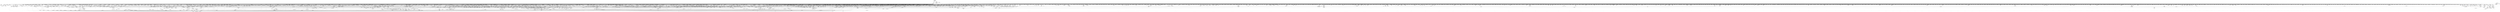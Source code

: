 digraph kerncollapsed {
    "Indirect call23" [color="black"];
    "__cmpxchg_case_acq_32.constprop.0_10" [color="black"];
    "raw_spin_rq_lock" [color="black"];
    "get_file.isra.0" [color="black"];
    "__raw_spin_unlock_irqrestore_32" [color="black"];
    "__skb_dequeue_3" [color="black"];
    "update_min_vruntime" [color="black"];
    "system_supports_tlb_range_1" [color="black"];
    "Indirect call33" [color="black"];
    "timerqueue_del" [color="black"];
    "set_work_data" [color="black"];
    "rcu_poll_gp_seq_start_unlocked" [color="black"];
    "ptrauth_keys_install_user" [color="black"];
    "cpumask_and" [color="black"];
    "fpsimd_save" [color="black"];
    "rseq_migrate" [color="black"];
    "prepend_path" [color="black"];
    "mas_pause" [color="black"];
    "__raw_spin_unlock_irqrestore_24" [color="black"];
    "io_wq_work_match_all" [color="black"];
    "rb_prev" [color="black"];
    "__raw_spin_unlock_irqrestore_8" [color="black"];
    "init_entity_runnable_average" [color="black"];
    "find_unlink_vmap_area" [color="black"];
    "__count_vm_events" [color="black"];
    "Indirect call84" [color="black"];
    "folio_anon_vma" [color="black"];
    "Indirect call165" [color="black"];
    "page_ref_dec_and_test_2" [color="black"];
    "update_sctlr_el1" [color="black"];
    "list_del_4" [color="black"];
    "__dl_clear_params" [color="black"];
    "mas_prev_sibling" [color="black"];
    "find_vm_area" [color="black"];
    "__anon_vma_interval_tree_subtree_search" [color="black"];
    "Indirect call118" [color="black"];
    "pte_offset_kernel.isra.0" [color="black"];
    "__raw_spin_unlock_irqrestore_9" [color="black"];
    "__raw_spin_lock_24" [color="black"];
    "reusable_anon_vma" [color="black"];
    "vma_interval_tree_remove" [color="black"];
    "steal_suitable_fallback" [color="black"];
    "rcu_gp_is_normal" [color="black"];
    "Indirect call21" [color="black"];
    "arch_local_irq_save" [color="black"];
    "__update_min_deadline" [color="black"];
    "__ipi_send_mask" [color="black"];
    "__bitmap_set" [color="black"];
    "do_raw_spin_lock_7" [color="black"];
    "__dl_sub" [color="black"];
    "do_raw_spin_lock_64" [color="black"];
    "sub_running_bw.isra.0" [color="black"];
    "__mnt_is_readonly" [color="black"];
    "do_init_timer.constprop.0" [color="black"];
    "pcpu_size_to_slot" [color="black"];
    "strcpy" [color="black"];
    "skb_zcopy" [color="black"];
    "sk_error_report" [color="black"];
    "rcu_is_cpu_rrupt_from_idle" [color="black"];
    "vmalloc_to_page" [color="black"];
    "_compound_head" [color="black"];
    "__posix_timers_find" [color="black"];
    "__bpf_free_used_maps" [color="black"];
    "fsnotify" [color="black"];
    "do_raw_spin_lock_28" [color="black"];
    "clear_inode" [color="black"];
    "Indirect call143" [color="black"];
    "sched_clock" [color="black"];
    "smp_call_function" [color="black"];
    "__raw_spin_unlock_irqrestore_1" [color="black"];
    "this_cpu_has_cap" [color="black"];
    "Indirect call134" [color="black"];
    "__raw_spin_lock_54" [color="black"];
    "clear_bit_unlock.constprop.0" [color="black"];
    "__wait_on_bit" [color="black"];
    "__bitmap_and" [color="black"];
    "iov_iter_revert" [color="black"];
    "mmgrab_2" [color="black"];
    "find_next_bit.constprop.0_11" [color="black"];
    "do_raw_spin_lock_43" [color="black"];
    "desc_make_final" [color="black"];
    "chacha_block_generic" [color="black"];
    "set_cpu_online" [color="black"];
    "__cmpxchg_case_mb_32.constprop.0" [color="black"];
    "Indirect call64" [color="black"];
    "check_preempt_curr_dl" [color="black"];
    "Indirect call40" [color="black"];
    "Indirect call167" [color="black"];
    "__percpu_add_case_32_2" [color="black"];
    "cpumask_any_and_distribute" [color="black"];
    "mm_set_has_pinned_flag" [color="black"];
    "irq_work_queue" [color="black"];
    "find_next_bit.constprop.0_5" [color="black"];
    "__raw_spin_lock_irq_11" [color="black"];
    "__cmpxchg_case_mb_64_1" [color="black"];
    "req_ref_put_and_test" [color="black"];
    "do_raw_spin_lock_24" [color="black"];
    "Indirect call170" [color="black"];
    "sve_get_vl" [color="black"];
    "update_cached_migrate" [color="black"];
    "post_init_entity_util_avg" [color="black"];
    "signal_set_stop_flags" [color="black"];
    "xas_next_entry.constprop.0" [color="black"];
    "_compound_head_13" [color="black"];
    "arch_timer_evtstrm_available" [color="black"];
    "skb_zcopy_clear" [color="black"];
    "task_ppid_nr" [color="black"];
    "__raw_spin_lock.constprop.0" [color="black"];
    "__raw_spin_lock_irq_20" [color="black"];
    "__kern_my_cpu_offset_76" [color="black"];
    "__d_instantiate" [color="black"];
    "tty_audit_fork" [color="black"];
    "mas_walk" [color="black"];
    "_prb_read_valid" [color="black"];
    "Indirect call6" [color="black"];
    "group_open_release" [color="black"];
    "__cmpxchg_case_64" [color="black"];
    "mas_max_gap" [color="black"];
    "mas_allocated.isra.0" [color="black"];
    "__cmpxchg_case_acq_32_1" [color="black"];
    "Indirect call195" [color="black"];
    "Indirect call133" [color="black"];
    "xas_find_marked" [color="black"];
    "arm64_kernel_unmapped_at_el0_4" [color="black"];
    "page_vma_mapped_walk_done" [color="black"];
    "Indirect call18" [color="black"];
    "blake2s_update" [color="black"];
    "folio_order" [color="black"];
    "arch_send_call_function_single_ipi" [color="black"];
    "Indirect call10" [color="black"];
    "__raw_spin_lock" [color="black"];
    "set_ptes.constprop.0.isra.0" [color="black"];
    "Indirect call97" [color="black"];
    "__kern_my_cpu_offset_26" [color="black"];
    "pm_runtime_get_noresume" [color="black"];
    "timerqueue_add" [color="black"];
    "__raw_write_unlock_irq_4" [color="black"];
    "inode_cgwb_move_to_attached" [color="black"];
    "req_set_fail_3" [color="black"];
    "cpu_online" [color="black"];
    "put_prev_task" [color="black"];
    "clear_ti_thread_flag_3" [color="black"];
    "rcu_seq_set_state" [color="black"];
    "freezing" [color="black"];
    "__skb_fill_page_desc" [color="black"];
    "skb_cloned" [color="black"];
    "lru_lazyfree_fn" [color="black"];
    "Indirect call92" [color="black"];
    "find_next_and_bit.constprop.0" [color="black"];
    "do_raw_spin_lock.constprop.0_3" [color="black"];
    "__sw_hweight32" [color="black"];
    "virt_to_head_page.isra.0" [color="black"];
    "kobj_child_ns_ops" [color="black"];
    "kill_super_notify" [color="black"];
    "__skb_zcopy_downgrade_managed" [color="black"];
    "set_ti_thread_flag_5" [color="black"];
    "cpumask_first_and" [color="black"];
    "do_raw_spin_lock_35" [color="black"];
    "io_fill_cqe_aux" [color="black"];
    "sock_flag.constprop.0" [color="black"];
    "do_raw_spin_lock_69" [color="black"];
    "find_lock_task_mm" [color="black"];
    "mutex_can_spin_on_owner" [color="black"];
    "__raw_spin_unlock_irqrestore_6" [color="black"];
    "flush_signal_handlers" [color="black"];
    "__cmpxchg_case_acq_32.constprop.0" [color="black"];
    "rwsem_spin_on_owner" [color="black"];
    "try_release_thread_stack_to_cache" [color="black"];
    "__rt_mutex_futex_trylock" [color="black"];
    "__raw_spin_lock_irq_31" [color="black"];
    "Indirect call91" [color="black"];
    "call_function_single_prep_ipi" [color="black"];
    "__kern_my_cpu_offset_80" [color="black"];
    "io_poll_mark_cancelled" [color="black"];
    "should_fail_alloc_page" [color="black"];
    "Indirect call24" [color="black"];
    "__kern_my_cpu_offset_42" [color="black"];
    "rb_erase" [color="black"];
    "rcu_segcblist_move_seglen" [color="black"];
    "pcpu_chunk_populated" [color="black"];
    "cpu_online_2" [color="black"];
    "do_raw_spin_lock_73" [color="black"];
    "__raw_spin_lock_3" [color="black"];
    "mas_ascend" [color="black"];
    "__percpu_add_case_64_2" [color="black"];
    "pageblock_pfn_to_page" [color="black"];
    "d_path" [color="black"];
    "device_match_devt" [color="black"];
    "strncmp" [color="black"];
    "__io_put_kbuf_list" [color="black"];
    "__pm_relax" [color="black"];
    "propagate_mount_unlock" [color="black"];
    "Indirect call105" [color="black"];
    "rt_mutex_futex_trylock" [color="black"];
    "int_sqrt" [color="black"];
    "hrtimer_cancel" [color="black"];
    "__cmpxchg_case_acq_32.constprop.0_9" [color="black"];
    "__raw_read_unlock.constprop.0_6" [color="black"];
    "xas_not_node" [color="black"];
    "do_raw_spin_lock_58" [color="black"];
    "mte_destroy_descend.constprop.0" [color="black"];
    "move_freelist_tail" [color="black"];
    "tty_port_kopened" [color="black"];
    "timer_delete_sync" [color="black"];
    "mas_set_parent.constprop.0" [color="black"];
    "__pi_memcmp" [color="black"];
    "prepend" [color="black"];
    "__remove_inode_hash" [color="black"];
    "sched_asym_prefer" [color="black"];
    "__kern_my_cpu_offset_71" [color="black"];
    "hrtimer_forward" [color="black"];
    "Indirect call96" [color="black"];
    "__xchg_case_acq_64.isra.0" [color="black"];
    "clear_siginfo" [color="black"];
    "finish_swait" [color="black"];
    "radix_tree_load_root" [color="black"];
    "_find_first_and_bit" [color="black"];
    "task_participate_group_stop" [color="black"];
    "cpumask_weight.constprop.0_5" [color="black"];
    "kmem_valid_obj" [color="black"];
    "folio_evictable" [color="black"];
    "pvm_find_va_enclose_addr" [color="black"];
    "posix_cputimers_group_init" [color="black"];
    "__raw_spin_lock_16" [color="black"];
    "anon_vma_interval_tree_iter_next" [color="black"];
    "__hrtimer_get_next_event" [color="black"];
    "mte_dead_leaves.constprop.0" [color="black"];
    "select_collect2" [color="black"];
    "page_vma_mapped_walk_done_1" [color="black"];
    "radix_tree_lookup" [color="black"];
    "__raw_spin_unlock_irqrestore_5" [color="black"];
    "no_page_table" [color="black"];
    "__set_task_special" [color="black"];
    "do_raw_spin_lock_56" [color="black"];
    "rb_insert_color" [color="black"];
    "skb_header_cloned" [color="black"];
    "__raw_spin_lock_28" [color="black"];
    "io_file_get_flags" [color="black"];
    "__wake_q_add" [color="black"];
    "find_first_bit_4" [color="black"];
    "update_load_avg" [color="black"];
    "list_move_1" [color="black"];
    "__raw_spin_lock_irqsave_11" [color="black"];
    "arm_timer" [color="black"];
    "rcu_seq_end_1" [color="black"];
    "dev_to_swnode" [color="black"];
    "do_raw_spin_lock_6" [color="black"];
    "__raw_spin_lock_irqsave_42" [color="black"];
    "errseq_check" [color="black"];
    "__cmpxchg_case_mb_32_5" [color="black"];
    "is_vmalloc_addr" [color="black"];
    "Indirect call147" [color="black"];
    "__to_kthread" [color="black"];
    "reweight_task" [color="black"];
    "set_next_task" [color="black"];
    "Indirect call43" [color="black"];
    "__raw_spin_lock_46" [color="black"];
    "folio_isolate_lru" [color="black"];
    "io_put_kbuf_comp.isra.0" [color="black"];
    "___d_drop" [color="black"];
    "percpu_ref_noop_confirm_switch" [color="black"];
    "pagefault_disable" [color="black"];
    "irqd_set.isra.0_1" [color="black"];
    "__pi_strlen" [color="black"];
    "net_eq_idr" [color="black"];
    "sock_inuse_add" [color="black"];
    "mod_node_state" [color="black"];
    "__cmpxchg_case_acq_32.constprop.0_18" [color="black"];
    "__cmpwait_case_32_1" [color="black"];
    "smp_call_function_single" [color="black"];
    "is_valid_gup_args" [color="black"];
    "Indirect call69" [color="black"];
    "pcpu_block_refresh_hint" [color="black"];
    "disable_irq_nosync" [color="black"];
    "skb_header_pointer_2" [color="black"];
    "__page_dup_rmap.constprop.0" [color="black"];
    "tlb_flush" [color="black"];
    "Indirect call31" [color="black"];
    "Indirect call166" [color="black"];
    "ihold" [color="black"];
    "__reuseport_detach_sock.isra.0" [color="black"];
    "__raw_spin_lock_irqsave_41" [color="black"];
    "__mnt_drop_write" [color="black"];
    "mas_parent_type" [color="black"];
    "__kern_my_cpu_offset_6" [color="black"];
    "Indirect call75" [color="black"];
    "io_poll_can_finish_inline.isra.0" [color="black"];
    "__raw_spin_unlock_irqrestore_18" [color="black"];
    "do_raw_spin_lock.constprop.0_14" [color="black"];
    "__percpu_add_case_32" [color="black"];
    "__raw_spin_lock_irq_32" [color="black"];
    "wakeup_kswapd" [color="black"];
    "get_arm64_ftr_reg_nowarn" [color="black"];
    "Indirect call180" [color="black"];
    "gup_folio_next" [color="black"];
    "fatal_signal_pending_6" [color="black"];
    "vma_interval_tree_iter_first" [color="black"];
    "find_next_bit.constprop.0_21" [color="black"];
    "cpumask_copy_1" [color="black"];
    "blake2s_compress" [color="black"];
    "lockref_put_return" [color="black"];
    "move_queued_task.constprop.0" [color="black"];
    "aio_nr_sub" [color="black"];
    "set_kpti_asid_bits" [color="black"];
    "vma_interval_tree_insert" [color="black"];
    "__kern_my_cpu_offset_25" [color="black"];
    "__raw_spin_lock_irqsave_52" [color="black"];
    "wake_up_var" [color="black"];
    "path_get" [color="black"];
    "hlist_bl_unlock" [color="black"];
    "__wake_up_common" [color="black"];
    "__bitmap_clear" [color="black"];
    "osq_unlock" [color="black"];
    "anon_vma_interval_tree_remove" [color="black"];
    "cleanup_timerqueue" [color="black"];
    "pmd_offset.isra.0" [color="black"];
    "unlock_task_sighand.isra.0_1" [color="black"];
    "pwq_activate_inactive_work" [color="black"];
    "add_timer" [color="black"];
    "rt_mutex_init_proxy_locked" [color="black"];
    "Indirect call138" [color="black"];
    "sb_clear_inode_writeback" [color="black"];
    "__raw_spin_lock_23" [color="black"];
    "finish_wait" [color="black"];
    "do_raw_spin_lock_25" [color="black"];
    "wants_signal" [color="black"];
    "__cmpxchg_case_acq_32.constprop.0_14" [color="black"];
    "percpu_counter_add" [color="black"];
    "Indirect call103" [color="black"];
    "get_cpu_fpsimd_context" [color="black"];
    "Indirect call110" [color="black"];
    "cpumask_weight" [color="black"];
    "unlock_page" [color="black"];
    "get_arm64_ftr_reg" [color="black"];
    "__raw_spin_trylock_4" [color="black"];
    "__update_gt_cputime" [color="black"];
    "fsnotify_detach_connector_from_object" [color="black"];
    "__raw_spin_lock_irqsave_29" [color="black"];
    "arch_local_irq_save_7" [color="black"];
    "mas_is_err" [color="black"];
    "lru_note_cost" [color="black"];
    "test_taint" [color="black"];
    "down_trylock" [color="black"];
    "__sk_mem_reclaim" [color="black"];
    "fsnotify_first_mark" [color="black"];
    "copy_fd_bitmaps" [color="black"];
    "__clear_close_on_exec.isra.0" [color="black"];
    "count_vm_events" [color="black"];
    "arch_local_irq_save_3" [color="black"];
    "test_and_set_bit_lock.constprop.0" [color="black"];
    "__percpu_add_case_64_3" [color="black"];
    "pcpu_init_md_blocks" [color="black"];
    "folio_test_uptodate" [color="black"];
    "set_task_cpu" [color="black"];
    "internal_add_timer" [color="black"];
    "free_unref_page_commit" [color="black"];
    "find_next_zero_bit" [color="black"];
    "io_schedule_prepare" [color="black"];
    "__printk_cpu_sync_put" [color="black"];
    "Indirect call199" [color="black"];
    "flush_tlb_kernel_range" [color="black"];
    "irq_disable" [color="black"];
    "ttwu_do_activate.constprop.0" [color="black"];
    "__kern_my_cpu_offset_21" [color="black"];
    "security_d_instantiate" [color="black"];
    "try_grab_page" [color="black"];
    "__pageblock_pfn_to_page" [color="black"];
    "inc_tlb_flush_pending" [color="black"];
    "Indirect call87" [color="black"];
    "vma_interval_tree_augment_propagate" [color="black"];
    "Indirect call162" [color="black"];
    "count_vm_events_1" [color="black"];
    "__raw_spin_lock_64" [color="black"];
    "percpu_ref_get_many.constprop.0" [color="black"];
    "sibling_imbalance.isra.0" [color="black"];
    "kmap_atomic_1" [color="black"];
    "kthread_data" [color="black"];
    "set_secondary_fwnode" [color="black"];
    "file_check_and_advance_wb_err" [color="black"];
    "__set_close_on_exec.isra.0" [color="black"];
    "__raw_spin_lock_32" [color="black"];
    "sync_exp_work_done" [color="black"];
    "__cmpxchg_case_mb_32_2" [color="black"];
    "tty_driver_flush_buffer" [color="black"];
    "set_task_reclaim_state" [color="black"];
    "timer_delete" [color="black"];
    "netlink_overrun" [color="black"];
    "arch_local_irq_disable_2" [color="black"];
    "mas_wr_new_end" [color="black"];
    "Indirect call160" [color="black"];
    "Indirect call173" [color="black"];
    "access_ok_12" [color="black"];
    "security_sock_rcv_skb" [color="black"];
    "__free_one_page" [color="black"];
    "qdisc_qstats_cpu_qlen_inc" [color="black"];
    "xas_init_marks" [color="black"];
    "vma_interval_tree_iter_next" [color="black"];
    "__smp_call_single_queue" [color="black"];
    "posix_cpu_timers_exit" [color="black"];
    "folio_mark_dirty" [color="black"];
    "get_file_1" [color="black"];
    "__kern_my_cpu_offset_67" [color="black"];
    "do_raw_spin_lock_57" [color="black"];
    "__raw_spin_lock_bh.constprop.0_5" [color="black"];
    "smp_call_function_many" [color="black"];
    "_atomic_dec_and_lock_irqsave" [color="black"];
    "lock_timer_base" [color="black"];
    "__rb_rotate_set_parents" [color="black"];
    "vma_interval_tree_insert_after" [color="black"];
    "compound_order_2" [color="black"];
    "oom_badness" [color="black"];
    "rb_next" [color="black"];
    "Indirect call207" [color="black"];
    "file_ns_capable" [color="black"];
    "rcu_segcblist_enqueue" [color="black"];
    "__raw_spin_trylock" [color="black"];
    "read_seqbegin_or_lock" [color="black"];
    "tlb_flush_mmu_tlbonly_1" [color="black"];
    "queued_read_lock.constprop.0" [color="black"];
    "Indirect call9" [color="black"];
    "hlist_del_init" [color="black"];
    "clear_ti_thread_flag_1" [color="black"];
    "arch_send_call_function_ipi_mask" [color="black"];
    "Indirect call37" [color="black"];
    "Indirect call16" [color="black"];
    "__cmpxchg_case_acq_32.constprop.0_15" [color="black"];
    "device_links_read_lock" [color="black"];
    "raw_spin_rq_lock_1" [color="black"];
    "rb_insert_color_cached" [color="black"];
    "__cmpxchg_case_acq_32.constprop.0_8" [color="black"];
    "set_pfnblock_flags_mask" [color="black"];
    "fatal_signal_pending_5" [color="black"];
    "list_del_init_3" [color="black"];
    "copyin" [color="black"];
    "flush_tlb_mm" [color="black"];
    "__raw_spin_lock_15" [color="black"];
    "cpu_clock_sample" [color="black"];
    "skb_may_tx_timestamp.part.0" [color="black"];
    "Indirect call60" [color="black"];
    "get_new_cred" [color="black"];
    "Indirect call57" [color="black"];
    "check_cb_ovld_locked" [color="black"];
    "exit_oom_victim" [color="black"];
    "__rt_mutex_slowtrylock" [color="black"];
    "__io_disarm_linked_timeout" [color="black"];
    "is_zero_page" [color="black"];
    "check_preempt_curr" [color="black"];
    "__attach_mnt" [color="black"];
    "__cmpxchg_case_mb_32_4" [color="black"];
    "has_managed_dma" [color="black"];
    "__raw_spin_lock_irqsave_19" [color="black"];
    "workingset_refault" [color="black"];
    "pte_to_swp_entry_2" [color="black"];
    "do_raw_spin_lock_33" [color="black"];
    "__wake_up_locked_key_bookmark" [color="black"];
    "clear_ti_thread_flag" [color="black"];
    "folio_nr_pages_4" [color="black"];
    "do_raw_spin_lock_116" [color="black"];
    "device_links_read_unlock" [color="black"];
    "page_ref_inc_1" [color="black"];
    "set_page_dirty" [color="black"];
    "mas_store_prealloc.part.0" [color="black"];
    "Indirect call46" [color="black"];
    "__fswab32_10" [color="black"];
    "percpu_ref_put_many.constprop.0_1" [color="black"];
    "irq_enable" [color="black"];
    "vma_last_pgoff" [color="black"];
    "__futex_unqueue" [color="black"];
    "__cmpxchg_case_mb_64_4" [color="black"];
    "read_sanitised_ftr_reg" [color="black"];
    "task_rq_unlock" [color="black"];
    "do_raw_spin_lock_9" [color="black"];
    "__arch_copy_from_user" [color="black"];
    "find_busiest_group" [color="black"];
    "Indirect call63" [color="black"];
    "__list_del_entry_2" [color="black"];
    "do_raw_spin_lock_10" [color="black"];
    "io_wq_hash_work" [color="black"];
    "Indirect call149" [color="black"];
    "__rb_erase_color" [color="black"];
    "lockref_put_or_lock" [color="black"];
    "copy_highpage" [color="black"];
    "decay_load" [color="black"];
    "other_cpu_in_panic" [color="black"];
    "vma_interval_tree_subtree_search" [color="black"];
    "compaction_suitable" [color="black"];
    "task_pid_vnr" [color="black"];
    "__raw_spin_unlock_bh.constprop.0" [color="black"];
    "dl_bw_cpus" [color="black"];
    "copy_from_kernel_nofault" [color="black"];
    "__mutex_remove_waiter" [color="black"];
    "Indirect call106" [color="black"];
    "init_multi_vma_prep" [color="black"];
    "_mix_pool_bytes" [color="black"];
    "__percpu_add_case_64.constprop.0_1" [color="black"];
    "simple_xattr_space" [color="black"];
    "zone_page_state_add" [color="black"];
    "__percpu_add_case_64_6" [color="black"];
    "cpudl_find" [color="black"];
    "put_filesystem" [color="black"];
    "call_on_irq_stack" [color="black"];
    "wb_dirty_limits" [color="black"];
    "wb_io_lists_depopulated" [color="black"];
    "inode_to_bdi" [color="black"];
    "group_close_release" [color="black"];
    "peernet2id" [color="black"];
    "unlock_mount_hash" [color="black"];
    "io_wq_cancel_pending_work" [color="black"];
    "select_collect" [color="black"];
    "sk_memory_allocated_sub" [color="black"];
    "bit_waitqueue" [color="black"];
    "Indirect call140" [color="black"];
    "Indirect call136" [color="black"];
    "__raw_spin_lock_irq_5" [color="black"];
    "__raw_spin_lock_irq_19" [color="black"];
    "deactivate_task" [color="black"];
    "Indirect call51" [color="black"];
    "get_pfnblock_flags_mask" [color="black"];
    "virt_to_folio" [color="black"];
    "Indirect call128" [color="black"];
    "list_move_tail" [color="black"];
    "rcu_exp_jiffies_till_stall_check" [color="black"];
    "mas_state_walk" [color="black"];
    "fatal_signal_pending_3" [color="black"];
    "ptep_set_access_flags" [color="black"];
    "list_del_1" [color="black"];
    "find_vma" [color="black"];
    "active_load_balance_cpu_stop" [color="black"];
    "user_disable_single_step" [color="black"];
    "mm_counter" [color="black"];
    "change_page_range" [color="black"];
    "__kern_my_cpu_offset_83" [color="black"];
    "__printk_cpu_sync_try_get" [color="black"];
    "mas_store_b_node" [color="black"];
    "slab_want_init_on_alloc" [color="black"];
    "ptep_clear_flush" [color="black"];
    "put_dec_trunc8" [color="black"];
    "Indirect call141" [color="black"];
    "ktime_get_real_ts64" [color="black"];
    "Indirect call76" [color="black"];
    "arch_local_irq_save_8" [color="black"];
    "cfs_rq_of" [color="black"];
    "sync_file_range" [color="black"];
    "__raw_write_lock_irq.constprop.0" [color="black"];
    "__raw_read_unlock.constprop.0_2" [color="black"];
    "cpumask_and.isra.0_1" [color="black"];
    "console_srcu_read_lock" [color="black"];
    "cpu_do_switch_mm" [color="black"];
    "vma_interval_tree_augment_rotate" [color="black"];
    "wake_up_bit" [color="black"];
    "blake2s.constprop.0" [color="black"];
    "mte_copy_page_tags" [color="black"];
    "__find_vmap_area.constprop.0" [color="black"];
    "sme_save_state" [color="black"];
    "pagetable_pte_dtor" [color="black"];
    "idr_find" [color="black"];
    "lock_mnt_tree" [color="black"];
    "__cmpxchg_case_acq_64_1" [color="black"];
    "mtree_load" [color="black"];
    "update_pm_runtime_accounting" [color="black"];
    "dl_clear_overload.part.0" [color="black"];
    "mte_update_gcr_excl.isra.0" [color="black"];
    "lock_mount_hash" [color="black"];
    "memblock_is_map_memory" [color="black"];
    "Indirect call82" [color="black"];
    "__kern_my_cpu_offset_77" [color="black"];
    "__tlb_reset_range" [color="black"];
    "console_is_usable" [color="black"];
    "mapping_shrinkable_1" [color="black"];
    "gfp_pfmemalloc_allowed" [color="black"];
    "cpu_util_cfs_boost" [color="black"];
    "io_cqring_wake" [color="black"];
    "rcu_jiffies_till_stall_check" [color="black"];
    "ldsem_down_read_trylock" [color="black"];
    "set_area_direct_map" [color="black"];
    "sve_save_state" [color="black"];
    "mas_push_data" [color="black"];
    "__cmpxchg_case_acq_64" [color="black"];
    "arm64_kernel_unmapped_at_el0_3" [color="black"];
    "srcu_get_delay.isra.0" [color="black"];
    "Indirect call44" [color="black"];
    "tick_get_device" [color="black"];
    "__cmpxchg_case_acq_32_2" [color="black"];
    "do_raw_spin_lock_66" [color="black"];
    "tty_ldisc_close" [color="black"];
    "extract_entropy.constprop.0" [color="black"];
    "compaction_free" [color="black"];
    "cpumask_and.isra.0_3" [color="black"];
    "do_raw_spin_lock_26" [color="black"];
    "__percpu_add_case_64.constprop.0" [color="black"];
    "_find_first_zero_bit" [color="black"];
    "anon_vma_interval_tree_pre_update_vma" [color="black"];
    "fprop_fraction_percpu" [color="black"];
    "hrtimer_active" [color="black"];
    "__cmpxchg_case_acq_32.constprop.0_1" [color="black"];
    "prb_first_valid_seq" [color="black"];
    "__raw_write_lock_irq_1" [color="black"];
    "__wake_up" [color="black"];
    "rcu_segcblist_advance" [color="black"];
    "calc_delta_fair" [color="black"];
    "__list_del_entry_1" [color="black"];
    "mte_zero_clear_page_tags" [color="black"];
    "io_acct_run_queue" [color="black"];
    "need_mlock_drain" [color="black"];
    "netdev_start_xmit" [color="black"];
    "check_vma_flags" [color="black"];
    "test_and_set_ti_thread_flag_1" [color="black"];
    "Indirect call108" [color="black"];
    "__raw_spin_unlock_irqrestore_4" [color="black"];
    "Indirect call95" [color="black"];
    "debug_locks_off" [color="black"];
    "folio_evictable_1" [color="black"];
    "Indirect call123" [color="black"];
    "__accumulate_pelt_segments" [color="black"];
    "security_inode_init_security_anon" [color="black"];
    "Indirect call188" [color="black"];
    "mas_data_end" [color="black"];
    "hrtimer_try_to_cancel" [color="black"];
    "do_raw_spin_lock_42" [color="black"];
    "ma_dead_node" [color="black"];
    "get_next_ino" [color="black"];
    "isolation_suitable.isra.0" [color="black"];
    "sched_post_fork" [color="black"];
    "queued_read_lock_slowpath" [color="black"];
    "check_stable_address_space" [color="black"];
    "rwsem_read_trylock" [color="black"];
    "Indirect call25" [color="black"];
    "__raw_spin_unlock_irqrestore_31" [color="black"];
    "__kern_my_cpu_offset_11" [color="black"];
    "io_run_cancel" [color="black"];
    "mas_push_node" [color="black"];
    "_compound_head_5" [color="black"];
    "rcu_gpnum_ovf" [color="black"];
    "pi_state_update_owner" [color="black"];
    "cpu_clock_sample_group" [color="black"];
    "_copy_from_iter" [color="black"];
    "Indirect call146" [color="black"];
    "pcpu_update_empty_pages" [color="black"];
    "__raw_spin_lock_irqsave_1" [color="black"];
    "pagefault_enable_2" [color="black"];
    "find_later_rq" [color="black"];
    "io_cancel_ctx_cb" [color="black"];
    "prep_new_page" [color="black"];
    "__raw_spin_lock_irqsave_7" [color="black"];
    "memcg_charge_kernel_stack.part.0" [color="black"];
    "zone_page_state_snapshot.constprop.0" [color="black"];
    "tcp_get_info_chrono_stats" [color="black"];
    "errseq_check_and_advance" [color="black"];
    "do_raw_spin_lock_27" [color="black"];
    "anon_vma_interval_tree_insert" [color="black"];
    "posixtimer_rearm" [color="black"];
    "arch_get_random_longs" [color="black"];
    "rcu_inkernel_boot_has_ended" [color="black"];
    "Indirect call200" [color="black"];
    "rb_erase_cached.isra.0" [color="black"];
    "find_next_bit.constprop.0_6" [color="black"];
    "printk_parse_prefix" [color="black"];
    "clear_ti_thread_flag_8" [color="black"];
    "global_dirtyable_memory" [color="black"];
    "__raw_spin_lock_irqsave_39" [color="black"];
    "lockref_get_not_zero" [color="black"];
    "copy_from_kernel_nofault_allowed" [color="black"];
    "find_next_and_bit" [color="black"];
    "find_task_by_pid_ns" [color="black"];
    "task_join_group_stop" [color="black"];
    "Indirect call182" [color="black"];
    "cpudl_set" [color="black"];
    "Indirect call152" [color="black"];
    "__kern_my_cpu_offset_28" [color="black"];
    "mnt_set_mountpoint" [color="black"];
    "pud_clear_huge" [color="black"];
    "__cmpxchg_case_acq_32.constprop.0_6" [color="black"];
    "__kern_my_cpu_offset_62" [color="black"];
    "__inode_add_lru" [color="black"];
    "local_cpu_stop" [color="black"];
    "free_vmap_area_rb_augment_cb_rotate" [color="black"];
    "pcpu_block_update_hint_alloc" [color="black"];
    "__fsnotify_recalc_mask" [color="black"];
    "____do_softirq" [color="black"];
    "mte_set_pivot" [color="black"];
    "osq_wait_next" [color="black"];
    "post_alloc_hook" [color="black"];
    "__raw_spin_lock_irqsave_17" [color="black"];
    "xas_clear_mark" [color="black"];
    "Indirect call193" [color="black"];
    "test_ti_thread_flag_6" [color="black"];
    "task_get_vl" [color="black"];
    "next_signal" [color="black"];
    "__srcu_read_lock" [color="black"];
    "pid_task" [color="black"];
    "__raw_spin_lock_irq.constprop.0_1" [color="black"];
    "calc_wheel_index" [color="black"];
    "task_curr" [color="black"];
    "tls_preserve_current_state" [color="black"];
    "test_ti_thread_flag_10" [color="black"];
    "jiffies_to_usecs" [color="black"];
    "do_raw_spin_lock.constprop.0_13" [color="black"];
    "__cmpxchg_case_64.isra.0" [color="black"];
    "__wake_up_sync_key" [color="black"];
    "Indirect call20" [color="black"];
    "__cmpxchg_case_acq_32.constprop.0_19" [color="black"];
    "propagation_next" [color="black"];
    "timespec64_equal" [color="black"];
    "__preempt_count_add.constprop.0_1" [color="black"];
    "plist_add" [color="black"];
    "Indirect call113" [color="black"];
    "find_lock_later_rq" [color="black"];
    "memchr" [color="black"];
    "Indirect call206" [color="black"];
    "__mod_node_page_state" [color="black"];
    "Indirect call181" [color="black"];
    "update_group_capacity" [color="black"];
    "do_raw_spin_lock_1" [color="black"];
    "__task_pid_nr_ns" [color="black"];
    "d_find_any_alias" [color="black"];
    "page_try_share_anon_rmap" [color="black"];
    "domain_dirty_limits" [color="black"];
    "find_next_bit_15" [color="black"];
    "__raw_spin_lock_irqsave_50" [color="black"];
    "__raw_spin_unlock_irq_3" [color="black"];
    "irq_chip_retrigger_hierarchy" [color="black"];
    "__percpu_add_case_64.constprop.0_3" [color="black"];
    "__raw_spin_unlock_irqrestore_15" [color="black"];
    "__kern_my_cpu_offset_15" [color="black"];
    "security_task_kill" [color="black"];
    "pvm_determine_end_from_reverse" [color="black"];
    "detach_if_pending" [color="black"];
    "update_curr" [color="black"];
    "Indirect call48" [color="black"];
    "Indirect call119" [color="black"];
    "__irq_domain_activate_irq" [color="black"];
    "hrtimer_start_range_ns" [color="black"];
    "invalid_mkclean_vma" [color="black"];
    "__kern_my_cpu_offset_53" [color="black"];
    "vma_is_secretmem" [color="black"];
    "invalid_migration_vma" [color="black"];
    "io_poll_remove_entries" [color="black"];
    "rcu_segcblist_init" [color="black"];
    "_compound_head_7" [color="black"];
    "ktime_get_mono_fast_ns" [color="black"];
    "__printk_safe_exit" [color="black"];
    "task_clear_jobctl_pending" [color="black"];
    "rb_first" [color="black"];
    "find_next_bit_18" [color="black"];
    "synchronize_rcu.part.0" [color="black"];
    "enqueue_task" [color="black"];
    "irq_get_irq_data" [color="black"];
    "lru_deactivate_file_fn" [color="black"];
    "pmd_install" [color="black"];
    "pageblock_skip_persistent" [color="black"];
    "dec_mm_counter" [color="black"];
    "clear_page" [color="black"];
    "__raw_spin_unlock_irq_6" [color="black"];
    "__raw_spin_lock_irqsave.constprop.0_8" [color="black"];
    "do_raw_spin_lock_23" [color="black"];
    "Indirect call212" [color="black"];
    "__get_task_comm" [color="black"];
    "pde_subdir_find" [color="black"];
    "_find_first_bit" [color="black"];
    "__raw_spin_unlock_irqrestore_3" [color="black"];
    "__raw_spin_lock_irq_4" [color="black"];
    "new_context" [color="black"];
    "mas_rewalk_if_dead" [color="black"];
    "_compound_head_4" [color="black"];
    "Indirect call13" [color="black"];
    "__raw_spin_lock_irq_23" [color="black"];
    "__pick_first_entity" [color="black"];
    "mas_wr_walk" [color="black"];
    "netlink_lock_table" [color="black"];
    "io_cancel_req_match" [color="black"];
    "req_set_fail" [color="black"];
    "io_req_complete_defer" [color="black"];
    "__cmpxchg_case_rel_32" [color="black"];
    "__raw_spin_lock_42" [color="black"];
    "fragmentation_index" [color="black"];
    "__do_once_start" [color="black"];
    "detach_entity_load_avg" [color="black"];
    "get_ucounts_or_wrap" [color="black"];
    "irq_work_claim" [color="black"];
    "do_raw_spin_lock_97" [color="black"];
    "futex_q_unlock" [color="black"];
    "Indirect call73" [color="black"];
    "current_is_kswapd" [color="black"];
    "pgdat_balanced" [color="black"];
    "mutex_trylock" [color="black"];
    "folio_mapping" [color="black"];
    "folio_mapped_2" [color="black"];
    "prepare_to_swait_event" [color="black"];
    "mas_wr_store_setup" [color="black"];
    "cpudl_heapify_up" [color="black"];
    "list_del_init" [color="black"];
    "group_balance_cpu" [color="black"];
    "find_next_bit_17" [color="black"];
    "__kern_my_cpu_offset_56" [color="black"];
    "__raw_spin_unlock_irq_36" [color="black"];
    "test_ti_thread_flag_11" [color="black"];
    "desc_make_reusable" [color="black"];
    "do_raw_spin_lock_61" [color="black"];
    "device_pm_check_callbacks" [color="black"];
    "csum_partial" [color="black"];
    "__raw_spin_lock_irqsave.constprop.0_7" [color="black"];
    "__percpu_add_case_32_20" [color="black"];
    "crng_make_state" [color="black"];
    "__kern_my_cpu_offset_38" [color="black"];
    "__raw_spin_lock.constprop.0_1" [color="black"];
    "__cmpxchg_case_mb_32_8" [color="black"];
    "rcu_gp_is_expedited" [color="black"];
    "__raw_spin_lock_26" [color="black"];
    "xas_load" [color="black"];
    "cpu_util.constprop.0" [color="black"];
    "folio_not_mapped" [color="black"];
    "add_timer_on" [color="black"];
    "sched_cgroup_fork" [color="black"];
    "rcu_seq_start_1" [color="black"];
    "mas_next_slot" [color="black"];
    "folio_wake_bit" [color="black"];
    "Indirect call3" [color="black"];
    "lru_note_cost_refault" [color="black"];
    "fpsimd_preserve_current_state" [color="black"];
    "mab_no_null_split" [color="black"];
    "try_to_unmap_flush" [color="black"];
    "Indirect call208" [color="black"];
    "__raw_spin_lock_irqsave.constprop.0_1" [color="black"];
    "set_load_weight" [color="black"];
    "d_walk" [color="black"];
    "avg_vruntime" [color="black"];
    "number" [color="black"];
    "__lock_task_sighand" [color="black"];
    "Indirect call176" [color="black"];
    "rcu_is_watching" [color="black"];
    "defer_console_output" [color="black"];
    "audit_string_contains_control" [color="black"];
    "__rb_change_child.constprop.0" [color="black"];
    "tlb_gather_mmu_fullmm" [color="black"];
    "_compound_head_2" [color="black"];
    "flush_dcache_page" [color="black"];
    "_double_lock_balance" [color="black"];
    "__kern_my_cpu_offset_51" [color="black"];
    "rcu_cblist_dequeue" [color="black"];
    "_atomic_dec_and_lock" [color="black"];
    "try_to_take_rt_mutex" [color="black"];
    "__kmem_obj_info" [color="black"];
    "set_ti_thread_flag_4" [color="black"];
    "page_move_anon_rmap" [color="black"];
    "security_file_set_fowner" [color="black"];
    "list_del_2" [color="black"];
    "do_raw_spin_lock.constprop.0_10" [color="black"];
    "__disable_irq_nosync" [color="black"];
    "workingset_eviction" [color="black"];
    "percpu_counter_add_batch" [color="black"];
    "update_dl_rq_load_avg" [color="black"];
    "efi_reboot" [color="black"];
    "__bitmap_equal" [color="black"];
    "vma_iter_config" [color="black"];
    "tlb_flush_1" [color="black"];
    "do_raw_spin_lock.constprop.0_7" [color="black"];
    "mas_find_setup.constprop.0" [color="black"];
    "dl_bw_of" [color="black"];
    "min_deadline_cb_rotate" [color="black"];
    "__acct_reclaim_writeback" [color="black"];
    "__sk_mem_reduce_allocated" [color="black"];
    "__percpu_add_case_32_3" [color="black"];
    "attach_pid" [color="black"];
    "__reuseport_detach_closed_sock" [color="black"];
    "mt_find" [color="black"];
    "get_file" [color="black"];
    "rcu_segcblist_ready_cbs" [color="black"];
    "kmalloc_slab" [color="black"];
    "futex_q_lock" [color="black"];
    "do_raw_spin_lock_50" [color="black"];
    "mnt_get_writers" [color="black"];
    "mab_mas_cp" [color="black"];
    "is_cpu_allowed" [color="black"];
    "mas_descend" [color="black"];
    "__xchg_case_mb_64.constprop.0_3" [color="black"];
    "__raw_spin_unlock_irq_12" [color="black"];
    "__mnt_want_write" [color="black"];
    "mte_parent_slot" [color="black"];
    "set_ti_thread_flag" [color="black"];
    "__kern_my_cpu_offset_37" [color="black"];
    "folio_account_cleaned" [color="black"];
    "enqueue_pushable_dl_task" [color="black"];
    "io_cancel_cb" [color="black"];
    "arch_smp_send_reschedule" [color="black"];
    "mas_prev_range" [color="black"];
    "test_ti_thread_flag_4" [color="black"];
    "timer_wait_running" [color="black"];
    "Indirect call101" [color="black"];
    "__raw_spin_lock_27" [color="black"];
    "addr_to_vb_xa" [color="black"];
    "dev_nit_active" [color="black"];
    "__raw_spin_lock_2" [color="black"];
    "__io_put_kbuf" [color="black"];
    "get_task_mm" [color="black"];
    "sched_ttwu_pending" [color="black"];
    "__flow_hash_from_keys" [color="black"];
    "xas_set_offset" [color="black"];
    "mas_find" [color="black"];
    "hrtimer_force_reprogram.constprop.0" [color="black"];
    "tlb_remove_table_smp_sync" [color="black"];
    "__raw_spin_lock_12" [color="black"];
    "mas_set_split_parent.isra.0" [color="black"];
    "raw_spin_rq_lock_nested" [color="black"];
    "fsnotify_update_flags" [color="black"];
    "Indirect call90" [color="black"];
    "__kern_my_cpu_offset_70" [color="black"];
    "zone_page_state_snapshot" [color="black"];
    "csum_partial_ext" [color="black"];
    "min_deadline_cb_propagate" [color="black"];
    "lazy_max_pages" [color="black"];
    "shrink_lock_dentry" [color="black"];
    "dev_xmit_recursion_dec" [color="black"];
    "do_raw_spin_lock_52" [color="black"];
    "Indirect call159" [color="black"];
    "wake_all_kswapds" [color="black"];
    "__wb_calc_thresh" [color="black"];
    "recalc_sigpending_tsk" [color="black"];
    "sk_mem_reclaim" [color="black"];
    "__raw_spin_lock_52" [color="black"];
    "__fget_light" [color="black"];
    "__gfp_pfmemalloc_flags" [color="black"];
    "add_device_randomness" [color="black"];
    "__fprop_add_percpu" [color="black"];
    "tag_clear" [color="black"];
    "do_softirq" [color="black"];
    "exit_rcu" [color="black"];
    "__kern_my_cpu_offset_89" [color="black"];
    "fasync_insert_entry" [color="black"];
    "Indirect call30" [color="black"];
    "find_vmap_area" [color="black"];
    "d_find_alias" [color="black"];
    "mas_next_range" [color="black"];
    "put_dec" [color="black"];
    "wb_has_dirty_io" [color="black"];
    "rt_mutex_setprio" [color="black"];
    "__raw_spin_lock_irqsave_18" [color="black"];
    "__dequeue_entity" [color="black"];
    "down_read_trylock" [color="black"];
    "__raw_read_unlock.constprop.0" [color="black"];
    "need_seqretry" [color="black"];
    "__fdget" [color="black"];
    "find_next_bit_29" [color="black"];
    "wb_update_bandwidth" [color="black"];
    "__kern_my_cpu_offset_29" [color="black"];
    "Indirect call157" [color="black"];
    "process_shares_mm" [color="black"];
    "can_set_direct_map" [color="black"];
    "Indirect call100" [color="black"];
    "security_task_getsecid_obj" [color="black"];
    "__cmpxchg_case_mb_32_6" [color="black"];
    "__raw_spin_lock_irqsave_15" [color="black"];
    "xa_err" [color="black"];
    "__iget" [color="black"];
    "no_blink" [color="black"];
    "ttwu_queue_wakelist" [color="black"];
    "Indirect call192" [color="black"];
    "Indirect call109" [color="black"];
    "pmd_clear_huge" [color="black"];
    "stackinfo_on_stack" [color="black"];
    "Indirect call144" [color="black"];
    "security_sk_free" [color="black"];
    "task_active_pid_ns" [color="black"];
    "try_to_unmap_flush_dirty" [color="black"];
    "will_become_orphaned_pgrp" [color="black"];
    "do_raw_spin_lock_48" [color="black"];
    "do_raw_spin_lock_83" [color="black"];
    "wb_stat_mod" [color="black"];
    "__raw_spin_unlock_irqrestore_21" [color="black"];
    "__kern_my_cpu_offset_17" [color="black"];
    "__lock_timer" [color="black"];
    "mnt_add_count" [color="black"];
    "tty_ldisc_open" [color="black"];
    "mast_split_data" [color="black"];
    "update_newidle_cost" [color="black"];
    "kobj_ns_ops" [color="black"];
    "__list_del_entry" [color="black"];
    "__radix_tree_lookup" [color="black"];
    "set_tlb_ubc_flush_pending" [color="black"];
    "lockref_mark_dead" [color="black"];
    "Indirect call209" [color="black"];
    "free_vmap_area_rb_augment_cb_propagate" [color="black"];
    "clear_ti_thread_flag_6" [color="black"];
    "pm_qos_update_flags" [color="black"];
    "__efistub_caches_clean_inval_pou" [color="black"];
    "attach_task" [color="black"];
    "signal_pending_11" [color="black"];
    "membarrier_update_current_mm" [color="black"];
    "capacity_of" [color="black"];
    "timer_base.isra.0" [color="black"];
    "rcu_seq_snap" [color="black"];
    "rwsem_set_nonspinnable" [color="black"];
    "srcu_funnel_exp_start" [color="black"];
    "xas_set_order.part.0" [color="black"];
    "pfn_swap_entry_to_page" [color="black"];
    "do_raw_spin_lock_32" [color="black"];
    "dl_set_overload.part.0" [color="black"];
    "percpu_counter_dec" [color="black"];
    "to_kthread" [color="black"];
    "mas_split_final_node.isra.0" [color="black"];
    "slab_is_available" [color="black"];
    "Indirect call201" [color="black"];
    "wb_stat_error" [color="black"];
    "arm_smccc_1_1_get_conduit" [color="black"];
    "__raw_spin_lock_irqsave_21" [color="black"];
    "tlb_remove_table_sync_one" [color="black"];
    "Indirect call8" [color="black"];
    "lockref_get" [color="black"];
    "fsnotify_connector_sb" [color="black"];
    "Indirect call61" [color="black"];
    "folio_trylock_2" [color="black"];
    "workingset_activation" [color="black"];
    "lowest_in_progress" [color="black"];
    "desc_read_finalized_seq" [color="black"];
    "data_alloc" [color="black"];
    "mutex_spin_on_owner" [color="black"];
    "list_del_init_2" [color="black"];
    "Indirect call22" [color="black"];
    "fsnotify_put_sb_connectors" [color="black"];
    "__percpu_counter_sum" [color="black"];
    "timekeeping_get_ns" [color="black"];
    "Indirect call139" [color="black"];
    "Indirect call29" [color="black"];
    "skb_copy_bits" [color="black"];
    "Indirect call72" [color="black"];
    "data_push_tail" [color="black"];
    "do_raw_spin_lock_8" [color="black"];
    "find_next_bit_6" [color="black"];
    "list_splice_tail_init" [color="black"];
    "__var_waitqueue" [color="black"];
    "find_next_bit_3" [color="black"];
    "__mod_timer" [color="black"];
    "compaction_defer_reset" [color="black"];
    "Indirect call202" [color="black"];
    "arch_local_irq_save_2" [color="black"];
    "xas_retry" [color="black"];
    "cpumask_intersects.constprop.0_1" [color="black"];
    "del_page_from_free_list" [color="black"];
    "__raw_spin_lock_14" [color="black"];
    "fpsimd_thread_switch" [color="black"];
    "rt_mutex_slowtrylock" [color="black"];
    "list_del_init_6" [color="black"];
    "__mutex_add_waiter" [color="black"];
    "percpu_ref_put_many" [color="black"];
    "qdisc_qstats_cpu_backlog_dec" [color="black"];
    "__skb_flow_get_ports" [color="black"];
    "mas_alloc_req.isra.0" [color="black"];
    "set_ptes.isra.0" [color="black"];
    "Indirect call125" [color="black"];
    "do_raw_spin_lock_41" [color="black"];
    "Indirect call12" [color="black"];
    "do_raw_spin_lock_67" [color="black"];
    "d_set_d_op" [color="black"];
    "chacha_permute" [color="black"];
    "kick_process" [color="black"];
    "__percpu_add_case_64" [color="black"];
    "lru_add_fn" [color="black"];
    "queued_write_lock.constprop.0_1" [color="black"];
    "is_bad_inode" [color="black"];
    "io_wq_work_match_item" [color="black"];
    "_find_next_zero_bit" [color="black"];
    "update_blocked_averages" [color="black"];
    "Indirect call34" [color="black"];
    "__delay" [color="black"];
    "mm_trace_rss_stat" [color="black"];
    "thread_group_cputime" [color="black"];
    "ma_pivots" [color="black"];
    "class_raw_spinlock_irqsave_destructor" [color="black"];
    "mas_leaf_max_gap" [color="black"];
    "memblock_search" [color="black"];
    "put_dec_full8" [color="black"];
    "skb_flow_get_icmp_tci" [color="black"];
    "__io_prep_linked_timeout" [color="black"];
    "__percpu_add_return_case_32_1" [color="black"];
    "dget" [color="black"];
    "__mnt_want_write_file" [color="black"];
    "__hrtimer_next_event_base.constprop.0" [color="black"];
    "Indirect call190" [color="black"];
    "__clear_open_fd" [color="black"];
    "skb_zcopy_downgrade_managed" [color="black"];
    "io_poll_remove_entry" [color="black"];
    "find_first_bit_3" [color="black"];
    "timerqueue_iterate_next" [color="black"];
    "count_vm_event_1" [color="black"];
    "anon_vma_interval_tree_post_update_vma" [color="black"];
    "mte_clear_page_tags" [color="black"];
    "io_wq_worker_running" [color="black"];
    "__kern_my_cpu_offset_36" [color="black"];
    "Indirect call142" [color="black"];
    "__kern_my_cpu_offset_4" [color="black"];
    "__raw_spin_lock_22" [color="black"];
    "test_ti_thread_flag_1" [color="black"];
    "____core____" [color="kernel"];
    "audit_uid_comparator" [color="black"];
    "Indirect call137" [color="black"];
    "Indirect call124" [color="black"];
    "__irq_put_desc_unlock" [color="black"];
    "Indirect call71" [color="black"];
    "Indirect call42" [color="black"];
    "do_raw_spin_lock_34" [color="black"];
    "mast_fill_bnode" [color="black"];
    "gup_signal_pending" [color="black"];
    "Indirect call52" [color="black"];
    "__udelay" [color="black"];
    "__cmpxchg_case_acq_32" [color="black"];
    "auditsc_get_stamp" [color="black"];
    "mas_set_alloc_req" [color="black"];
    "fsnotify_free_mark" [color="black"];
    "mas_wr_node_walk" [color="black"];
    "tty_termios_input_baud_rate" [color="black"];
    "__raw_spin_lock_irq_12" [color="black"];
    "cpumask_next_and" [color="black"];
    "raw_spin_rq_unlock" [color="black"];
    "__raw_spin_lock_4" [color="black"];
    "page_ref_inc_6" [color="black"];
    "io_match_task_safe" [color="black"];
    "Indirect call111" [color="black"];
    "wake_up_klogd" [color="black"];
    "__raw_spin_lock_irq" [color="black"];
    "do_raw_spin_lock_118" [color="black"];
    "task_sigpending_1" [color="black"];
    "hrtimer_start_expires" [color="black"];
    "folio_try_get_rcu" [color="black"];
    "find_next_zero_bit_1" [color="black"];
    "count_vm_events_2" [color="black"];
    "do_raw_spin_lock_11" [color="black"];
    "Indirect call19" [color="black"];
    "__raw_spin_unlock_irqrestore.constprop.0_2" [color="black"];
    "kthread_insert_work_sanity_check" [color="black"];
    "__raw_spin_lock_irq_26" [color="black"];
    "Indirect call197" [color="black"];
    "mte_dead_walk" [color="black"];
    "__skb_set_length" [color="black"];
    "__wake_up_pollfree" [color="black"];
    "__raw_spin_lock_irq_7" [color="black"];
    "__raw_spin_lock_irqsave_23" [color="black"];
    "anon_vma_interval_tree_iter_first" [color="black"];
    "__raw_spin_lock_irq_41" [color="black"];
    "cpus_share_cache" [color="black"];
    "__kern_my_cpu_offset_2" [color="black"];
    "io_is_timeout_noseq" [color="black"];
    "_raw_spin_rq_lock_irqsave" [color="black"];
    "__raw_spin_trylock_1" [color="black"];
    "pcpu_next_md_free_region" [color="black"];
    "__kern_my_cpu_offset_14" [color="black"];
    "mas_next_sibling" [color="black"];
    "Indirect call164" [color="black"];
    "space_used" [color="black"];
    "copy_to_user_page" [color="black"];
    "__skb_checksum" [color="black"];
    "__do_set_cpus_allowed" [color="black"];
    "folio_trylock" [color="black"];
    "Indirect call168" [color="black"];
    "mas_wr_end_piv" [color="black"];
    "PageMovable" [color="black"];
    "dl_rq_of_se" [color="black"];
    "find_next_bit_10" [color="black"];
    "need_active_balance" [color="black"];
    "can_migrate_task" [color="black"];
    "__flush_tlb_page_nosync" [color="black"];
    "__irq_domain_deactivate_irq" [color="black"];
    "__finish_swait" [color="black"];
    "fsnotify_handle_inode_event.isra.0" [color="black"];
    "__raw_spin_unlock_irqrestore_37" [color="black"];
    "do_raw_spin_lock_80" [color="black"];
    "free_pcppages_bulk" [color="black"];
    "__mod_lruvec_state" [color="black"];
    "Indirect call2" [color="black"];
    "mod_zone_state" [color="black"];
    "__raw_spin_lock_irq.constprop.0_2" [color="black"];
    "do_raw_spin_lock_12" [color="black"];
    "fprop_reflect_period_percpu.isra.0" [color="black"];
    "task_rq_lock" [color="black"];
    "arch_local_irq_restore_1" [color="black"];
    "mm_counter_file" [color="black"];
    "queued_read_unlock.constprop.0_2" [color="black"];
    "smp_call_function_many_cond" [color="black"];
    "drain_local_pages" [color="black"];
    "tick_get_broadcast_mask" [color="black"];
    "__lookup_mnt" [color="black"];
    "inode_add_lru" [color="black"];
    "osq_lock" [color="black"];
    "find_vma_prev" [color="black"];
    "find_mergeable_anon_vma" [color="black"];
    "llist_reverse_order" [color="black"];
    "sock_rmem_free" [color="black"];
    "get_file_2" [color="black"];
    "folio_trylock_1" [color="black"];
    "pcpu_chunk_relocate" [color="black"];
    "cpumask_next.constprop.0" [color="black"];
    "folio_size" [color="black"];
    "Indirect call88" [color="black"];
    "xas_update.isra.0" [color="black"];
    "pte_mkdirty" [color="black"];
    "tick_get_broadcast_device" [color="black"];
    "__bitmap_subset" [color="black"];
    "resched_curr" [color="black"];
    "__raw_spin_unlock_irq.constprop.0_2" [color="black"];
    "__cmpxchg_case_acq_32.constprop.0_21" [color="black"];
    "Indirect call163" [color="black"];
    "find_alive_thread.isra.0" [color="black"];
    "dequeue_load_avg" [color="black"];
    "invalid_folio_referenced_vma" [color="black"];
    "fsnotify_group_assert_locked" [color="black"];
    "account_pipe_buffers" [color="black"];
    "__cmpwait_case_32_3" [color="black"];
    "__xchg_case_mb_64.constprop.0_2" [color="black"];
    "prepend_name" [color="black"];
    "cpumask_subset" [color="black"];
    "__percpu_down_write_trylock" [color="black"];
    "cpu_timer_task_rcu" [color="black"];
    "move_freepages_block" [color="black"];
    "do_raw_spin_lock_88" [color="black"];
    "sync_rcu_exp_done_unlocked" [color="black"];
    "__raw_spin_unlock_irq_20" [color="black"];
    "count_vm_event" [color="black"];
    "__kern_my_cpu_offset_74" [color="black"];
    "do_raw_spin_lock_2" [color="black"];
    "data_check_size" [color="black"];
    "task_pid_vnr_1" [color="black"];
    "__cmpxchg_case_mb_64" [color="black"];
    "Indirect call74" [color="black"];
    "__raw_read_lock.constprop.0_1" [color="black"];
    "fsnotify_compare_groups" [color="black"];
    "do_raw_spin_lock_45" [color="black"];
    "__timer_delete_sync" [color="black"];
    "__peernet2id" [color="black"];
    "mas_wr_walk_descend" [color="black"];
    "folio_total_mapcount" [color="black"];
    "__raw_spin_unlock_irq_1" [color="black"];
    "do_raw_spin_lock_14" [color="black"];
    "find_next_bit_11" [color="black"];
    "do_raw_spin_lock_31" [color="black"];
    "__isolate_free_page" [color="black"];
    "do_raw_spin_lock_5" [color="black"];
    "mast_ascend" [color="black"];
    "find_task_by_vpid" [color="black"];
    "sock_flag_1" [color="black"];
    "dequeue_task" [color="black"];
    "dput_to_list" [color="black"];
    "__timer_delete" [color="black"];
    "override_creds" [color="black"];
    "__raw_spin_unlock_irqrestore_12" [color="black"];
    "prb_final_commit" [color="black"];
    "list_splice" [color="black"];
    "pcpu_block_update" [color="black"];
    "rcu_stall_is_suppressed" [color="black"];
    "io_req_defer_failed" [color="black"];
    "workingset_test_recent" [color="black"];
    "queued_spin_lock_slowpath" [color="black"];
    "__kern_my_cpu_offset_49" [color="black"];
    "kernfs_leftmost_descendant" [color="black"];
    "__raw_spin_lock_30" [color="black"];
    "pagefault_enable_1" [color="black"];
    "rwsem_set_reader_owned" [color="black"];
    "Indirect call154" [color="black"];
    "__cmpxchg_case_acq_32.constprop.0_2" [color="black"];
    "xas_next_entry" [color="black"];
    "extfrag_for_order" [color="black"];
    "Indirect call156" [color="black"];
    "__kern_my_cpu_offset_134" [color="black"];
    "__raw_spin_unlock_irq_37" [color="black"];
    "list_lru_add" [color="black"];
    "__raw_spin_unlock_irq_29" [color="black"];
    "inode_maybe_inc_iversion" [color="black"];
    "__add_wait_queue" [color="black"];
    "se_weight.isra.0" [color="black"];
    "__mod_zone_page_state" [color="black"];
    "__raw_write_lock.constprop.0_1" [color="black"];
    "pm_runtime_autosuspend_expiration" [color="black"];
    "__lshrti3" [color="black"];
    "Indirect call26" [color="black"];
    "set_pud" [color="black"];
    "__raw_spin_lock_irqsave_32" [color="black"];
    "__irq_get_desc_lock" [color="black"];
    "memzero_explicit" [color="black"];
    "arch_local_irq_save_4" [color="black"];
    "find_next_bit.constprop.0_7" [color="black"];
    "__kern_my_cpu_offset_18" [color="black"];
    "local_bh_enable" [color="black"];
    "gup_must_unshare" [color="black"];
    "__disable_irq" [color="black"];
    "init_timer_key" [color="black"];
    "u64_stats_inc" [color="black"];
    "srcu_read_unlock.constprop.0" [color="black"];
    "cd_forget" [color="black"];
    "arch_teardown_dma_ops" [color="black"];
    "rcu_advance_cbs" [color="black"];
    "do_raw_spin_lock_13" [color="black"];
    "__skb_header_pointer" [color="black"];
    "allow_direct_reclaim" [color="black"];
    "__page_cache_release" [color="black"];
    "__raw_read_lock_irqsave.constprop.0_1" [color="black"];
    "rcu_segcblist_add_len" [color="black"];
    "skb_checksum" [color="black"];
    "__mutex_trylock" [color="black"];
    "fast_dput" [color="black"];
    "Indirect call121" [color="black"];
    "kernfs_release_file.part.0.isra.0" [color="black"];
    "drain_pages_zone" [color="black"];
    "Indirect call185" [color="black"];
    "Indirect call210" [color="black"];
    "prepare_to_wait" [color="black"];
    "ksize" [color="black"];
    "find_next_bit.constprop.0_8" [color="black"];
    "mte_sync_tags" [color="black"];
    "mod_zone_page_state" [color="black"];
    "__pfn_to_section" [color="black"];
    "io_poll_add_hash" [color="black"];
    "tty_name" [color="black"];
    "__raw_spin_unlock_irq_35" [color="black"];
    "wp_page_reuse" [color="black"];
    "page_ref_dec_and_test" [color="black"];
    "pcpu_unit_page_offset" [color="black"];
    "fatal_signal_pending" [color="black"];
    "__raw_spin_unlock_irq_4" [color="black"];
    "panic_smp_self_stop" [color="black"];
    "folio_mapped_1" [color="black"];
    "arch_local_irq_save_1" [color="black"];
    "sock_flag_3" [color="black"];
    "pud_set_huge" [color="black"];
    "prepare_to_wait_exclusive" [color="black"];
    "rcu_start_this_gp" [color="black"];
    "mod_node_page_state" [color="black"];
    "Indirect call49" [color="black"];
    "folio_nr_pages" [color="black"];
    "get_cred_1" [color="black"];
    "memset" [color="black"];
    "lru_deactivate_fn" [color="black"];
    "vm_commit_limit" [color="black"];
    "find_next_bit_7" [color="black"];
    "pmd_offset.isra.0_1" [color="black"];
    "get_state_synchronize_rcu" [color="black"];
    "dev_bus_name" [color="black"];
    "kernfs_get" [color="black"];
    "remove_wait_queue" [color="black"];
    "inc_rlimit_ucounts" [color="black"];
    "__sw_hweight64" [color="black"];
    "files_lookup_fd_raw" [color="black"];
    "skb_queue_tail" [color="black"];
    "mnt_dec_writers" [color="black"];
    "__cmpxchg_case_mb_64_6" [color="black"];
    "__reset_isolation_pfn" [color="black"];
    "__raw_spin_lock_irq_35" [color="black"];
    "page_ref_inc_4" [color="black"];
    "prb_read_valid" [color="black"];
    "pid_nr_ns" [color="black"];
    "take_dentry_name_snapshot" [color="black"];
    "__raw_spin_lock_20" [color="black"];
    "__enqueue_entity" [color="black"];
    "first_zones_zonelist_1" [color="black"];
    "rcu_segcblist_accelerate" [color="black"];
    "__printk_cpu_sync_wait" [color="black"];
    "hrtimer_reprogram.constprop.0" [color="black"];
    "__flush_tlb_kernel_pgtable" [color="black"];
    "pick_next_task_idle" [color="black"];
    "d_lru_del" [color="black"];
    "Indirect call45" [color="black"];
    "Indirect call116" [color="black"];
    "Indirect call28" [color="black"];
    "__raw_spin_lock_irq_21" [color="black"];
    "Indirect call214" [color="black"];
    "pfn_valid_1" [color="black"];
    "pcpu_chunk_slot" [color="black"];
    "__raw_spin_lock_34" [color="black"];
    "signal_pending_state" [color="black"];
    "Indirect call112" [color="black"];
    "__cmpxchg_case_mb_32_10" [color="black"];
    "__dput_to_list" [color="black"];
    "__wake_up_common_lock" [color="black"];
    "generic_exec_single" [color="black"];
    "sync_icache_aliases" [color="black"];
    "proto_memory_pcpu_drain" [color="black"];
    "__siphash_unaligned" [color="black"];
    "Indirect call27" [color="black"];
    "current_wq_worker" [color="black"];
    "skb_has_frag_list" [color="black"];
    "test_ti_thread_flag_19" [color="black"];
    "console_srcu_read_unlock" [color="black"];
    "tsk_fork_get_node" [color="black"];
    "xa_mk_value" [color="black"];
    "show_mem_node_skip" [color="black"];
    "__cmpwait_case_32_2" [color="black"];
    "is_subdir" [color="black"];
    "do_raw_spin_lock_29" [color="black"];
    "list_del_3" [color="black"];
    "percpu_ref_put_many.constprop.0" [color="black"];
    "__raw_spin_unlock_irq" [color="black"];
    "hlist_bl_lock" [color="black"];
    "recalc_sigpending" [color="black"];
    "__wake_up_klogd.part.0" [color="black"];
    "queued_write_lock_slowpath" [color="black"];
    "siginfo_layout" [color="black"];
    "Indirect call94" [color="black"];
    "zone_watermark_ok_safe" [color="black"];
    "audit_rate_check.part.0" [color="black"];
    "__bitmap_weight" [color="black"];
    "__raw_spin_unlock_irqrestore_33" [color="black"];
    "Indirect call38" [color="black"];
    "task_sigpending_2" [color="black"];
    "kthread_probe_data" [color="black"];
    "Indirect call172" [color="black"];
    "__xchg_case_64.constprop.0" [color="black"];
    "kernel_init_pages" [color="black"];
    "mapping_shrinkable" [color="black"];
    "__cmpxchg_case_acq_32.constprop.0_13" [color="black"];
    "__xchg_case_mb_32.constprop.0" [color="black"];
    "idr_for_each" [color="black"];
    "__irq_disable" [color="black"];
    "mutex_is_locked" [color="black"];
    "find_worker_executing_work" [color="black"];
    "__raw_spin_trylock_5" [color="black"];
    "__raw_spin_lock_irq_6" [color="black"];
    "attach_entity_load_avg" [color="black"];
    "Indirect call213" [color="black"];
    "ktime_add_safe" [color="black"];
    "__kern_my_cpu_offset_78" [color="black"];
    "do_softirq_own_stack" [color="black"];
    "zone_watermark_fast.constprop.0" [color="black"];
    "__cmpxchg_case_8" [color="black"];
    "mas_prev_slot" [color="black"];
    "io_wq_exit_start" [color="black"];
    "Indirect call175" [color="black"];
    "mab_calc_split" [color="black"];
    "__dev_pm_qos_resume_latency" [color="black"];
    "find_next_bit.constprop.0_1" [color="black"];
    "do_raw_spin_lock_60" [color="black"];
    "wq_worker_running" [color="black"];
    "pfn_valid_2" [color="black"];
    "pte_to_swp_entry" [color="black"];
    "__raw_spin_unlock_irqrestore" [color="black"];
    "_find_next_and_bit" [color="black"];
    "__raw_read_lock.constprop.0_5" [color="black"];
    "mas_safe_pivot" [color="black"];
    "do_raw_spin_lock_15" [color="black"];
    "__raw_spin_unlock_irq_5" [color="black"];
    "wakeup_source_deactivate" [color="black"];
    "__raw_spin_lock_49" [color="black"];
    "Indirect call78" [color="black"];
    "Indirect call62" [color="black"];
    "get_work_pwq" [color="black"];
    "do_raw_spin_lock_51" [color="black"];
    "_prb_commit" [color="black"];
    "irqd_irq_disabled.isra.0" [color="black"];
    "__raw_spin_unlock_irq_43" [color="black"];
    "__remove_hrtimer" [color="black"];
    "Indirect call93" [color="black"];
    "io_cancel_task_cb" [color="black"];
    "skb_tailroom_1" [color="black"];
    "strscpy" [color="black"];
    "activate_task" [color="black"];
    "Indirect call41" [color="black"];
    "__raw_spin_unlock_irq_45" [color="black"];
    "arch_local_irq_restore_2" [color="black"];
    "io_put_kbuf" [color="black"];
    "pcpu_find_block_fit" [color="black"];
    "__printk_safe_enter" [color="black"];
    "sig_handler_ignored" [color="black"];
    "pm_ops_is_empty" [color="black"];
    "folio_mapped_3" [color="black"];
    "test_tsk_need_resched" [color="black"];
    "Indirect call184" [color="black"];
    "__percpu_add_case_32_15" [color="black"];
    "__dev_fwnode" [color="black"];
    "tag_clear_highpage" [color="black"];
    "io_acct_cancel_pending_work" [color="black"];
    "folio_trylock_4" [color="black"];
    "__raw_spin_lock_21" [color="black"];
    "skip_atoi" [color="black"];
    "mas_bulk_rebalance" [color="black"];
    "__raw_spin_lock_irq_25" [color="black"];
    "__raw_spin_lock_irq_34" [color="black"];
    "unhash_mnt" [color="black"];
    "rcu_segcblist_first_pend_cb" [color="black"];
    "rcu_poll_gp_seq_end" [color="black"];
    "security_secid_to_secctx" [color="black"];
    "__prepare_to_swait" [color="black"];
    "__cmpxchg_case_mb_64_2" [color="black"];
    "__task_will_free_mem" [color="black"];
    "maybe_mkwrite.isra.0" [color="black"];
    "ktime_get_real_seconds" [color="black"];
    "eventfd_signal_mask" [color="black"];
    "strnlen" [color="black"];
    "ktime_get" [color="black"];
    "oom_unkillable_task.isra.0" [color="black"];
    "Indirect call70" [color="black"];
    "wb_io_lists_populated" [color="black"];
    "fpsimd_flush_task_state" [color="black"];
    "find_suitable_fallback" [color="black"];
    "tty_update_time" [color="black"];
    "mntget" [color="black"];
    "__kern_my_cpu_offset_16" [color="black"];
    "__raw_spin_lock_irqsave.constprop.0_3" [color="black"];
    "d_hash" [color="black"];
    "do_raw_spin_lock_93" [color="black"];
    "klist_node_attached" [color="black"];
    "list_del_init_5" [color="black"];
    "flush_tlb_mm_1" [color="black"];
    "fetch_robust_entry" [color="black"];
    "remove_nodes.constprop.0" [color="black"];
    "add_nr_running" [color="black"];
    "pm_runtime_deactivate_timer" [color="black"];
    "__kern_my_cpu_offset_24" [color="black"];
    "dl_task_is_earliest_deadline" [color="black"];
    "clear_buddies.isra.0" [color="black"];
    "__page_set_anon_rmap" [color="black"];
    "fill_contig_page_info" [color="black"];
    "arch_local_irq_enable_2" [color="black"];
    "try_check_zero" [color="black"];
    "req_set_fail_4" [color="black"];
    "spin_lock_irqsave_ssp_contention" [color="black"];
    "vma_needs_dirty_tracking" [color="black"];
    "put_cpu_fpsimd_context" [color="black"];
    "print_tainted" [color="black"];
    "fd_install" [color="black"];
    "__folio_cancel_dirty" [color="black"];
    "__dev_put.part.0" [color="black"];
    "signal_pending_state_1" [color="black"];
    "__io_acct_run_queue" [color="black"];
    "page_mapping" [color="black"];
    "this_cpu_has_cap.part.0" [color="black"];
    "__percpu_add_case_32_21" [color="black"];
    "__raw_spin_unlock_irqrestore_10" [color="black"];
    "__raw_spin_lock_irqsave.constprop.0_9" [color="black"];
    "__kern_my_cpu_offset_91" [color="black"];
    "mast_spanning_rebalance.isra.0" [color="black"];
    "Indirect call53" [color="black"];
    "cpu_mitigations_off" [color="black"];
    "pfn_is_map_memory" [color="black"];
    "__cmpxchg_case_acq_32.constprop.0_20" [color="black"];
    "Indirect call145" [color="black"];
    "prep_compound_page" [color="black"];
    "check_class_changed" [color="black"];
    "__raw_spin_lock.constprop.0_2" [color="black"];
    "Indirect call56" [color="black"];
    "io_run_local_work_continue" [color="black"];
    "security_audit_rule_match" [color="black"];
    "system_supports_mte_1" [color="black"];
    "lock_hrtimer_base" [color="black"];
    "clear_nonspinnable" [color="black"];
    "tk_clock_read" [color="black"];
    "Indirect call179" [color="black"];
    "mas_prev" [color="black"];
    "mas_wr_walk_index.isra.0" [color="black"];
    "tlb_flush_mmu_tlbonly" [color="black"];
    "is_current_pgrp_orphaned" [color="black"];
    "__raw_spin_unlock_irq_38" [color="black"];
    "__raw_spin_lock_irqsave_5" [color="black"];
    "next_zone" [color="black"];
    "__kern_my_cpu_offset_52" [color="black"];
    "io_get_cqe_overflow" [color="black"];
    "do_raw_spin_lock_18" [color="black"];
    "__cmpxchg_case_acq_32.constprop.0_7" [color="black"];
    "Indirect call211" [color="black"];
    "get_ldops" [color="black"];
    "__attach_to_pi_owner" [color="black"];
    "Indirect call35" [color="black"];
    "_compound_head_3" [color="black"];
    "xas_set_mark" [color="black"];
    "csum_block_add_ext" [color="black"];
    "noop_dirty_folio" [color="black"];
    "radix_tree_tag_get" [color="black"];
    "io_wq_get_acct" [color="black"];
    "rcu_segcblist_pend_cbs" [color="black"];
    "mmgrab_1" [color="black"];
    "fdget_4" [color="black"];
    "group_classify" [color="black"];
    "sve_state_size" [color="black"];
    "__kern_my_cpu_offset_27" [color="black"];
    "xas_result" [color="black"];
    "Indirect call132" [color="black"];
    "rpm_check_suspend_allowed" [color="black"];
    "should_zap_page" [color="black"];
    "Indirect call135" [color="black"];
    "Indirect call126" [color="black"];
    "Indirect call11" [color="black"];
    "llist_del_first" [color="black"];
    "cpumask_any_distribute" [color="black"];
    "list_del_init_8" [color="black"];
    "virt_to_slab" [color="black"];
    "futex_hb_waiters_dec" [color="black"];
    "__dl_add" [color="black"];
    "post_ttbr_update_workaround" [color="black"];
    "Indirect call104" [color="black"];
    "__fprop_add_percpu_max" [color="black"];
    "access_ok_39" [color="black"];
    "Indirect call67" [color="black"];
    "__skb_set_length_1" [color="black"];
    "__raw_spin_lock_irq_1" [color="black"];
    "cpumask_empty_3" [color="black"];
    "Indirect call130" [color="black"];
    "mas_pop_node" [color="black"];
    "io_should_retry_thread" [color="black"];
    "__update_load_avg_se" [color="black"];
    "set_swapper_pgd" [color="black"];
    "Indirect call205" [color="black"];
    "is_software_node" [color="black"];
    "clear_ti_thread_flag_4" [color="black"];
    "__percpu_add_case_32_1" [color="black"];
    "rcu_poll_gp_seq_end_unlocked" [color="black"];
    "tty_termios_baud_rate" [color="black"];
    "__balance_callbacks" [color="black"];
    "mas_new_ma_node" [color="black"];
    "__dl_update" [color="black"];
    "__audit_uring_entry" [color="black"];
    "nsec_to_clock_t" [color="black"];
    "should_failslab" [color="black"];
    "mte_update_sctlr_user" [color="black"];
    "percpu_counter_set" [color="black"];
    "Indirect call80" [color="black"];
    "__raw_spin_lock_irqsave_34" [color="black"];
    "to_desc" [color="black"];
    "__integrity_iint_find" [color="black"];
    "dev_xmit_recursion_inc" [color="black"];
    "prb_reserve_in_last" [color="black"];
    "Indirect call14" [color="black"];
    "pagefault_enable" [color="black"];
    "Indirect call66" [color="black"];
    "pde_subdir_first" [color="black"];
    "mapping_unmap_writable" [color="black"];
    "access_ok_16" [color="black"];
    "console_trylock" [color="black"];
    "fsnotify_data_inode" [color="black"];
    "Indirect call47" [color="black"];
    "mas_set_height" [color="black"];
    "do_raw_spin_lock_46" [color="black"];
    "folio_nr_pages_1" [color="black"];
    "Indirect call186" [color="black"];
    "get_sd_balance_interval" [color="black"];
    "cpupri_set" [color="black"];
    "__raw_spin_lock_irq_3" [color="black"];
    "add_wait_queue_exclusive" [color="black"];
    "__nr_to_section" [color="black"];
    "retain_dentry" [color="black"];
    "kmap_local_page" [color="black"];
    "__bitmap_intersects" [color="black"];
    "test_ti_thread_flag_21" [color="black"];
    "security_release_secctx" [color="black"];
    "rcu_cblist_init" [color="black"];
    "kill_device" [color="black"];
    "Indirect call17" [color="black"];
    "arch_get_random_seed_longs" [color="black"];
    "__mutex_trylock_common" [color="black"];
    "search_cmp_ftr_reg" [color="black"];
    "Indirect call169" [color="black"];
    "io_prep_async_link" [color="black"];
    "__anon_vma_interval_tree_augment_propagate" [color="black"];
    "cpu_timer_dequeue" [color="black"];
    "folio_mapped" [color="black"];
    "ktime_get_with_offset" [color="black"];
    "Indirect call7" [color="black"];
    "update_misfit_status" [color="black"];
    "audit_serial" [color="black"];
    "init_completion" [color="black"];
    "fatal_signal_pending_1" [color="black"];
    "skb_headers_offset_update" [color="black"];
    "folio_size_2" [color="black"];
    "timer_delete_hook" [color="black"];
    "skb_tailroom" [color="black"];
    "Indirect call107" [color="black"];
    "__note_gp_changes" [color="black"];
    "__lock_parent" [color="black"];
    "rcu_seq_end" [color="black"];
    "xas_error.isra.0" [color="black"];
    "audit_mark_compare" [color="black"];
    "arch_stack_walk" [color="black"];
    "vma_fs_can_writeback" [color="black"];
    "mmget" [color="black"];
    "Indirect call59" [color="black"];
    "__ksize" [color="black"];
    "pm_runtime_put_noidle_2" [color="black"];
    "hlist_del_init_2" [color="black"];
    "do_raw_spin_lock_87" [color="black"];
    "filemap_fdatawrite_wbc" [color="black"];
    "double_unlock_balance" [color="black"];
    "__wake_up_bit" [color="black"];
    "sched_clock_noinstr" [color="black"];
    "Indirect call151" [color="black"];
    "do_raw_spin_lock.constprop.0_6" [color="black"];
    "task_set_jobctl_pending" [color="black"];
    "fatal_signal_pending_4" [color="black"];
    "online_section_nr" [color="black"];
    "Indirect call55" [color="black"];
    "mas_mab_cp" [color="black"];
    "system_supports_tlb_range" [color="black"];
    "do_raw_spin_lock_65" [color="black"];
    "strreplace" [color="black"];
    "audit_comparator" [color="black"];
    "mas_next_setup.constprop.0" [color="black"];
    "xas_next_offset" [color="black"];
    "get_task_exe_file" [color="black"];
    "xas_find_conflict" [color="black"];
    "rcu_poll_gp_seq_start" [color="black"];
    "__kern_my_cpu_offset_133" [color="black"];
    "arm64_kernel_unmapped_at_el0_2" [color="black"];
    "io_cqe_cache_refill" [color="black"];
    "convert_prio" [color="black"];
    "purge_fragmented_block" [color="black"];
    "copy_user_highpage" [color="black"];
    "__init_waitqueue_head" [color="black"];
    "console_verbose" [color="black"];
    "__raw_spin_unlock_irq_11" [color="black"];
    "pgattr_change_is_safe" [color="black"];
    "__srcu_read_unlock" [color="black"];
    "__raw_spin_lock_irq_43" [color="black"];
    "u64_stats_add_1" [color="black"];
    "io_prep_async_work" [color="black"];
    "__raw_spin_unlock_irqrestore_29" [color="black"];
    "__count_vm_events_3" [color="black"];
    "__cmpxchg_case_rel_64" [color="black"];
    "__kern_my_cpu_offset_44" [color="black"];
    "__raw_spin_lock_irqsave_3" [color="black"];
    "mtree_range_walk" [color="black"];
    "__put_cpu_fpsimd_context" [color="black"];
    "__raw_spin_lock_irqsave_51" [color="black"];
    "strchr" [color="black"];
    "file_fdatawait_range" [color="black"];
    "get_data" [color="black"];
    "security_audit_rule_free" [color="black"];
    "tag_get" [color="black"];
    "__count_vm_events_1" [color="black"];
    "update_dl_migration" [color="black"];
    "__raw_spin_unlock_irqrestore_38" [color="black"];
    "folio_lruvec_relock_irq.constprop.0" [color="black"];
    "xas_error.isra.0_1" [color="black"];
    "llist_add_batch" [color="black"];
    "inode_lru_list_del" [color="black"];
    "system_supports_mte" [color="black"];
    "__set_open_fd" [color="black"];
    "mas_leaf_set_meta" [color="black"];
    "folio_invalidate" [color="black"];
    "security_capable" [color="black"];
    "skb_orphan_1" [color="black"];
    "ksys_sync_file_range" [color="black"];
    "atomic_notifier_call_chain" [color="black"];
    "signal_pending" [color="black"];
    "find_submount" [color="black"];
    "task_work_cancel_match" [color="black"];
    "enqueue_hrtimer.constprop.0" [color="black"];
    "__raw_spin_lock_irqsave_44" [color="black"];
    "folio_add_new_anon_rmap" [color="black"];
    "Indirect call77" [color="black"];
    "IS_ERR_OR_NULL_3" [color="black"];
    "__d_drop" [color="black"];
    "strscpy_pad" [color="black"];
    "__wb_writeout_add" [color="black"];
    "__d_find_any_alias" [color="black"];
    "pm_qos_read_value" [color="black"];
    "io_poll_get_ownership" [color="black"];
    "__get_cpu_fpsimd_context" [color="black"];
    "__raw_spin_lock_63" [color="black"];
    "first_zones_zonelist" [color="black"];
    "__anon_vma_interval_tree_augment_rotate" [color="black"];
    "mask_irq" [color="black"];
    "drain_pages" [color="black"];
    "mte_thread_switch" [color="black"];
    "find_buddy_page_pfn" [color="black"];
    "cpu_online_1" [color="black"];
    "lock_parent" [color="black"];
    "page_ref_add" [color="black"];
    "do_raw_spin_lock_47" [color="black"];
    "node_dirty_ok" [color="black"];
    "__kern_my_cpu_offset_35" [color="black"];
    "cpu_online_3" [color="black"];
    "filemap_release_folio" [color="black"];
    "irq_set_thread_affinity" [color="black"];
    "__put_unused_fd" [color="black"];
    "skb_pfmemalloc" [color="black"];
    "__set_fixmap" [color="black"];
    "__raw_spin_unlock_irqrestore_14" [color="black"];
    "__raw_spin_trylock_3" [color="black"];
    "__raw_spin_lock_irqsave_22" [color="black"];
    "blake2s_final" [color="black"];
    "qdisc_maybe_clear_missed" [color="black"];
    "__count_vm_events_2" [color="black"];
    "get_group_info.isra.0" [color="black"];
    "do_kernel_restart" [color="black"];
    "page_ref_inc" [color="black"];
    "exit_task_stack_account" [color="black"];
    "vma_address" [color="black"];
    "Indirect call177" [color="black"];
    "slab_want_init_on_free" [color="black"];
    "Indirect call120" [color="black"];
    "Indirect call102" [color="black"];
    "_find_last_bit" [color="black"];
    "eth_type_vlan" [color="black"];
    "redirty_tail_locked" [color="black"];
    "dev_pm_disable_wake_irq_check" [color="black"];
    "__remove_shared_vm_struct.constprop.0" [color="black"];
    "__wake_up_locked_key" [color="black"];
    "d_shrink_del" [color="black"];
    "system_supports_generic_auth" [color="black"];
    "release_thread" [color="black"];
    "__percpu_add_case_64_4" [color="black"];
    "Indirect call39" [color="black"];
    "page_ref_dec_and_test_1" [color="black"];
    "ma_slots" [color="black"];
    "desc_read" [color="black"];
    "test_ti_thread_flag_22" [color="black"];
    "futex_hash" [color="black"];
    "skb_frag_ref" [color="black"];
    "do_raw_spin_lock_44" [color="black"];
    "cpumask_first" [color="black"];
    "Indirect call150" [color="black"];
    "workingset_update_node" [color="black"];
    "do_raw_spin_lock_99" [color="black"];
    "io_timeout_extract" [color="black"];
    "kernfs_root" [color="black"];
    "first_online_pgdat" [color="black"];
    "__hlist_del" [color="black"];
    "rcu_segcblist_inc_len" [color="black"];
    "__futex_queue" [color="black"];
    "Indirect call58" [color="black"];
    "Indirect call15" [color="black"];
    "Indirect call183" [color="black"];
    "Indirect call191" [color="black"];
    "mab_shift_right" [color="black"];
    "pcpu_post_unmap_tlb_flush" [color="black"];
    "find_next_bit.constprop.0_14" [color="black"];
    "irq_domain_activate_irq" [color="black"];
    "__finalize_skb_around" [color="black"];
    "__raw_spin_lock_31" [color="black"];
    "freezing_slow_path" [color="black"];
    "rcu_seq_start" [color="black"];
    "bump_cpu_timer" [color="black"];
    "load_unaligned_zeropad_1" [color="black"];
    "node_page_state_add" [color="black"];
    "radix_tree_iter_tag_clear" [color="black"];
    "__raise_softirq_irqoff" [color="black"];
    "__cmpxchg_case_acq_32.constprop.0_16" [color="black"];
    "arch_local_irq_restore_3" [color="black"];
    "kmalloc_size_roundup" [color="black"];
    "netlink_has_listeners" [color="black"];
    "__raw_spin_unlock_irqrestore_17" [color="black"];
    "idle_cpu" [color="black"];
    "cpu_util_cfs" [color="black"];
    "futex_cmpxchg_value_locked" [color="black"];
    "sched_clock_cpu" [color="black"];
    "mas_start" [color="black"];
    "__raw_spin_lock_irq_18" [color="black"];
    "prepend_char" [color="black"];
    "d_flags_for_inode" [color="black"];
    "Indirect call83" [color="black"];
    "__cmpxchg_case_acq_32.constprop.0_5" [color="black"];
    "do_raw_spin_lock_63" [color="black"];
    "replace_mark_chunk" [color="black"];
    "errseq_sample" [color="black"];
    "do_raw_spin_lock_37" [color="black"];
    "__raw_spin_unlock_irq_25" [color="black"];
    "dcache_clean_pou" [color="black"];
    "collect_posix_cputimers" [color="black"];
    "__const_udelay" [color="black"];
    "rcu_exp_need_qs" [color="black"];
    "workingset_age_nonresident" [color="black"];
    "Indirect call86" [color="black"];
    "do_raw_spin_lock_38" [color="black"];
    "get_page" [color="black"];
    "__raw_spin_lock_irqsave.constprop.0_2" [color="black"];
    "__raw_spin_lock_irqsave_4" [color="black"];
    "arch_asym_cpu_priority" [color="black"];
    "xa_find" [color="black"];
    "find_first_bit_6" [color="black"];
    "radix_tree_next_chunk" [color="black"];
    "tick_get_wakeup_device" [color="black"];
    "folio_pfn" [color="black"];
    "__task_rq_lock" [color="black"];
    "sane_fdtable_size" [color="black"];
    "mas_next" [color="black"];
    "compound_order_1" [color="black"];
    "cpu_switch_to" [color="black"];
    "__raw_spin_lock_41" [color="black"];
    "list_del_init_7" [color="black"];
    "forward_timer_base" [color="black"];
    "node_tag_clear" [color="black"];
    "check_and_switch_context" [color="black"];
    "cpuhp_invoke_callback" [color="black"];
    "Indirect call99" [color="black"];
    "folio_activate_fn" [color="black"];
    "tk_xtime.constprop.0" [color="black"];
    "__kern_my_cpu_offset_22" [color="black"];
    "do_raw_spin_lock_30" [color="black"];
    "Indirect call115" [color="black"];
    "__xas_next" [color="black"];
    "d_ancestor" [color="black"];
    "do_raw_spin_lock_86" [color="black"];
    "arch_local_irq_restore" [color="black"];
    "__cmpxchg_case_acq_32.constprop.0_12" [color="black"];
    "mas_find_child" [color="black"];
    "inode_io_list_del" [color="black"];
    "__raw_spin_unlock_irq_7" [color="black"];
    "__kern_my_cpu_offset_19" [color="black"];
    "lru_move_tail_fn" [color="black"];
    "__kern_my_cpu_offset_60" [color="black"];
    "Indirect call198" [color="black"];
    "u64_stats_add_2" [color="black"];
    "zone_watermark_ok" [color="black"];
    "srcu_gp_start" [color="black"];
    "folio_nr_pages_2" [color="black"];
    "Indirect call68" [color="black"];
    "__percpu_add_case_32_13" [color="black"];
    "__preempt_count_sub" [color="black"];
    "jiffies_to_msecs" [color="black"];
    "mas_safe_min" [color="black"];
    "hlist_del_init_4" [color="black"];
    "Indirect call161" [color="black"];
    "xas_start" [color="black"];
    "find_next_zero_bit_2" [color="black"];
    "__raw_write_lock_irq" [color="black"];
    "tag_set" [color="black"];
    "kmsg_dump" [color="black"];
    "rt_mutex_top_waiter" [color="black"];
    "__mnt_drop_write_file" [color="black"];
    "folio_trylock_flag" [color="black"];
    "Indirect call50" [color="black"];
    "__kern_my_cpu_offset_79" [color="black"];
    "__raw_spin_lock_43" [color="black"];
    "Indirect call65" [color="black"];
    "page_ref_inc_2" [color="black"];
    "Indirect call187" [color="black"];
    "Indirect call178" [color="black"];
    "set_pageblock_migratetype" [color="black"];
    "pick_next_pushable_dl_task" [color="black"];
    "folio_unlock" [color="black"];
    "count_vm_event_2" [color="black"];
    "bsearch" [color="black"];
    "fsnotify_grab_connector" [color="black"];
    "access_ok_2" [color="black"];
    "local_bh_disable" [color="black"];
    "_compound_head_1" [color="black"];
    "__cmpxchg_case_acq_32.constprop.0_4" [color="black"];
    "__raw_spin_lock_6" [color="black"];
    "do_raw_spin_lock_85" [color="black"];
    "task_call_func" [color="black"];
    "__wake_up_parent" [color="black"];
    "__kern_my_cpu_offset_61" [color="black"];
    "mapping_allow_writable" [color="black"];
    "security_current_getsecid_subj" [color="black"];
    "__cmpwait_case_32" [color="black"];
    "test_ti_thread_flag_7" [color="black"];
    "xas_pause" [color="black"];
    "__rb_insert_augmented" [color="black"];
    "__msecs_to_jiffies" [color="black"];
    "Indirect call5" [color="black"];
    "bstats_update" [color="black"];
    "__raw_spin_unlock_irq_23" [color="black"];
    "Indirect call194" [color="black"];
    "__irq_work_queue_local" [color="black"];
    "allow_write_access" [color="black"];
    "mas_prev_setup.constprop.0" [color="black"];
    "prb_reserve" [color="black"];
    "__down_trylock_console_sem.constprop.0" [color="black"];
    "migrate_disable" [color="black"];
    "Indirect call4" [color="black"];
    "double_rq_lock" [color="black"];
    "igrab" [color="black"];
    "get_random_bytes" [color="black"];
    "do_raw_spin_lock_36" [color="black"];
    "Indirect call131" [color="black"];
    "mas_update_gap" [color="black"];
    "_get_random_bytes" [color="black"];
    "find_next_bit_8" [color="black"];
    "netlink_unlock_table" [color="black"];
    "Indirect call171" [color="black"];
    "__kern_my_cpu_offset_23" [color="black"];
    "kthread_should_stop" [color="black"];
    "do_raw_spin_lock_72" [color="black"];
    "crng_fast_key_erasure" [color="black"];
    "pcpu_chunk_refresh_hint" [color="black"];
    "sk_leave_memory_pressure" [color="black"];
    "page_ref_inc_3" [color="black"];
    "posix_cpu_timer_rearm" [color="black"];
    "get_pwq" [color="black"];
    "__init_rwsem" [color="black"];
    "io_poll_find.constprop.0" [color="black"];
    "put_unused_fd" [color="black"];
    "update_sd_lb_stats" [color="black"];
    "raw_spin_rq_unlock_irqrestore" [color="black"];
    "do_raw_spin_lock_16" [color="black"];
    "Indirect call203" [color="black"];
    "__cmpxchg_case_mb_32_3" [color="black"];
    "timer_reduce" [color="black"];
    "rcu_segcblist_entrain" [color="black"];
    "Indirect call189" [color="black"];
    "Indirect call1" [color="black"];
    "do_csum" [color="black"];
    "__xa_clear_mark" [color="black"];
    "__rpm_get_callback" [color="black"];
    "irq_work_single" [color="black"];
    "plist_del" [color="black"];
    "qdisc_qstats_cpu_qlen_dec" [color="black"];
    "unreserve_highatomic_pageblock" [color="black"];
    "system_supports_address_auth_1" [color="black"];
    "__irq_can_set_affinity" [color="black"];
    "Indirect call98" [color="black"];
    "__raw_spin_lock_18" [color="black"];
    "posix_cpu_timers_exit_group" [color="black"];
    "__raw_spin_lock_irqsave_6" [color="black"];
    "move_linked_works" [color="black"];
    "get_mm_exe_file" [color="black"];
    "__sync_icache_dcache" [color="black"];
    "do_raw_spin_lock_117" [color="black"];
    "flush_tlb_batched_pending" [color="black"];
    "inode_io_list_move_locked" [color="black"];
    "mas_put_in_tree" [color="black"];
    "Indirect call54" [color="black"];
    "spin_lock_irqsave_check_contention" [color="black"];
    "get_state_synchronize_rcu_full" [color="black"];
    "skb_tailroom_2" [color="black"];
    "__raw_spin_lock_5" [color="black"];
    "__raw_spin_lock_irqsave_25" [color="black"];
    "sock_rfree" [color="black"];
    "__raw_spin_unlock_irq_17" [color="black"];
    "put_ldops.constprop.0" [color="black"];
    "tlb_gather_mmu" [color="black"];
    "percpu_ref_get_many" [color="black"];
    "Indirect call36" [color="black"];
    "__raw_write_unlock_irq_5" [color="black"];
    "vm_unacct_memory_1" [color="black"];
    "sub_rq_bw.isra.0" [color="black"];
    "copy_page" [color="black"];
    "__raw_spin_lock_irq_17" [color="black"];
    "split_page" [color="black"];
    "hrtimer_sleeper_start_expires" [color="black"];
    "set_ptes.constprop.0.isra.0_1" [color="black"];
    "__raw_spin_unlock_irq_21" [color="black"];
    "mapping_shrinkable_2" [color="black"];
    "rcu_dynticks_snap" [color="black"];
    "__init_swait_queue_head" [color="black"];
    "xa_find_after" [color="black"];
    "__raw_spin_unlock_irqrestore_2" [color="black"];
    "split_map_pages" [color="black"];
    "__kern_my_cpu_offset_54" [color="black"];
    "__set_task_comm" [color="black"];
    "Indirect call114" [color="black"];
    "find_last_bit" [color="black"];
    "flush_dcache_folio" [color="black"];
    "Indirect call204" [color="black"];
    "__kern_my_cpu_offset_47" [color="black"];
    "pcpu_next_fit_region.constprop.0" [color="black"];
    "find_next_bit_13" [color="black"];
    "__ptrace_link" [color="black"];
    "__percpu_add_case_64_1" [color="black"];
    "raw_spin_rq_trylock" [color="black"];
    "arch_tlbbatch_should_defer.constprop.0" [color="black"];
    "__raw_spin_unlock_irqrestore_11" [color="black"];
    "list_lru_del" [color="black"];
    "tty_driver_name" [color="black"];
    "task_sched_runtime" [color="black"];
    "next_online_pgdat" [color="black"];
    "__raw_spin_unlock_irq_18" [color="black"];
    "Indirect call85" [color="black"];
    "prb_commit" [color="black"];
    "compact_lock_irqsave" [color="black"];
    "signal_pending_state_2" [color="black"];
    "irq_to_desc" [color="black"];
    "__raw_spin_lock_irqsave" [color="black"];
    "__raw_spin_unlock_irq.constprop.0_1" [color="black"];
    "xas_find" [color="black"];
    "ktime_get_coarse_real_ts64" [color="black"];
    "compound_order" [color="black"];
    "set_next_entity" [color="black"];
    "__wb_update_bandwidth.constprop.0" [color="black"];
    "_task_util_est" [color="black"];
    "update_cfs_rq_load_avg.isra.0" [color="black"];
    "Indirect call127" [color="black"];
    "deny_write_access.isra.0" [color="black"];
    "dec_rlimit_ucounts" [color="black"];
    "mab_set_b_end" [color="black"];
    "__raw_spin_lock_irqsave_12" [color="black"];
    "access_ok_14" [color="black"];
    "update_rq_clock" [color="black"];
    "do_raw_spin_lock" [color="black"];
    "_find_next_or_bit" [color="black"];
    "__percpu_add_case_64_7" [color="black"];
    "cpudl_heapify" [color="black"];
    "Indirect call196" [color="black"];
    "set_tsk_need_resched" [color="black"];
    "__cmpxchg_case_acq_32.constprop.0_17" [color="black"];
    "get_work_pool" [color="black"];
    "Indirect call129" [color="black"];
    "Indirect call117" [color="black"];
    "expand" [color="black"];
    "task_fits_cpu" [color="black"];
    "__update_load_avg_cfs_rq" [color="black"];
    "wakeup_kcompactd" [color="black"];
    "d_shrink_add" [color="black"];
    "prepare_to_wait_event" [color="black"];
    "xa_is_node" [color="black"];
    "mas_adopt_children.isra.0" [color="black"];
    "dev_driver_string" [color="black"];
    "prepare_alloc_pages.constprop.0" [color="black"];
    "compaction_zonelist_suitable" [color="black"];
    "Indirect call174" [color="black"];
    "__next_zones_zonelist" [color="black"];
    "mod_timer" [color="black"];
    "notifier_call_chain" [color="black"];
    "fpsimd_save_state" [color="black"];
    "pcpu_free_area.isra.0" [color="black"];
    "audit_gid_comparator" [color="black"];
    "auditd_test_task" [color="black"];
    "__cmpxchg_case_mb_64_7" [color="black"];
    "arch_local_irq_save_5" [color="black"];
    "memmove" [color="black"];
    "super_wake" [color="black"];
    "kernfs_next_descendant_post" [color="black"];
    "__filemap_fdatawrite_range" [color="black"];
    "__local_bh_enable_ip" [color="black"];
    "d_instantiate" [color="black"];
    "__raw_spin_unlock_irq_19" [color="black"];
    "Indirect call89" [color="black"];
    "__raw_spin_unlock_irq_28" [color="black"];
    "xas_reload" [color="black"];
    "_find_next_bit" [color="black"];
    "Indirect call155" [color="black"];
    "pmd_set_huge" [color="black"];
    "__percpu_add_case_32_8" [color="black"];
    "pcpu_alloc_area" [color="black"];
    "Indirect call81" [color="black"];
    "__kern_my_cpu_offset_50" [color="black"];
    "cpu_active" [color="black"];
    "ma_data_end" [color="black"];
    "num_other_online_cpus" [color="black"];
    "rcu_segcblist_extract_done_cbs" [color="black"];
    "clear_ti_thread_flag_5" [color="black"];
    "enqueue_timer" [color="black"];
    "Indirect call148" [color="black"];
    "pcpu_page_idx" [color="black"];
    "strcspn" [color="black"];
    "__cmpxchg_case_acq_32_3" [color="black"];
    "Indirect call153" [color="black"];
    "__wait_for_common" [color="black"];
    "__arm64_sys_sync_file_range" [color="black"];
    "__cmpxchg_case_mb_32_13" [color="black"];
    "__pi_strcmp" [color="black"];
    "is_migration_entry" [color="black"];
    "__kern_my_cpu_offset_55" [color="black"];
    "kernfs_name_hash" [color="black"];
    "Indirect call122" [color="black"];
    "page_ref_add_1" [color="black"];
    "is_rlimit_overlimit" [color="black"];
    "rt_mutex_proxy_unlock" [color="black"];
    "kernfs_should_drain_open_files" [color="black"];
    "zone_reclaimable_pages" [color="black"];
    "task_will_free_mem" [color="black"];
    "__raw_spin_unlock_irqrestore.constprop.0_1" [color="black"];
    "__raw_spin_lock_62" [color="black"];
    "get_cred" [color="black"];
    "__zone_watermark_ok" [color="black"];
    "filemap_check_errors" [color="black"];
    "qdisc_run_begin" [color="black"];
    "__irq_startup" [color="black"];
    "folio_nr_pages_3" [color="black"];
    "Indirect call158" [color="black"];
    "add_mm_rss_vec" [color="black"];
    "futex_top_waiter" [color="black"];
    "netdev_name" [color="black"];
    "inactive_is_low.constprop.0" [color="black"];
    "add_wait_queue" [color="black"];
    "update_rt_rq_load_avg" [color="black"];
    "vm_stat_account" [color="black"];
    "do_raw_spin_lock_3" [color="black"];
    "task_clear_jobctl_trapping" [color="black"];
    "signalfd_cleanup" [color="black"];
    "copy_thread" [color="black"];
    "unmask_irq" [color="black"];
    "rcu_accelerate_cbs" [color="black"];
    "read_seqbegin.constprop.0" [color="black"];
    "arch_irq_work_raise" [color="black"];
    "find_first_bit_1" [color="black"];
    "lookup_mountpoint" [color="black"];
    "mnt_get_count" [color="black"];
    "next_mnt" [color="black"];
    "entity_eligible" [color="black"];
    "__mutex_init" [color="black"];
    "vmf_pte_changed" [color="black"];
    "Indirect call0" [color="black"];
    "futex_get_value_locked" [color="black"];
    "xa_load" [color="black"];
    "__try_to_del_timer_sync" [color="black"];
    "kthread_is_per_cpu" [color="black"];
    "Indirect call32" [color="black"];
    "__fsnotify_update_child_dentry_flags" [color="black"];
    "Indirect call79" [color="black"];
    "prb_next_seq" [color="black"];
    "do_raw_spin_lock_17" [color="black"];
    "__remove_inode_hash" -> "__raw_spin_lock_22" [color="black"];
    "__hrtimer_next_event_base.constprop.0" -> "timerqueue_iterate_next" [color="black"];
    "get_task_exe_file" -> "get_mm_exe_file" [color="black"];
    "get_task_exe_file" -> "__raw_spin_lock" [color="black"];
    "find_task_by_pid_ns" -> "pid_task" [color="black"];
    "find_task_by_pid_ns" -> "idr_find" [color="black"];
    "security_capable" -> "Indirect call32" [color="black"];
    "mas_data_end" -> "ma_pivots" [color="black"];
    "mas_data_end" -> "ma_dead_node" [color="black"];
    "has_managed_dma" -> "first_online_pgdat" [color="black"];
    "has_managed_dma" -> "next_online_pgdat" [color="black"];
    "__pageblock_pfn_to_page" -> "pfn_valid_2" [color="black"];
    "ksize" -> "__ksize" [color="black"];
    "cpumask_next.constprop.0" -> "find_next_bit_11" [color="black"];
    "__printk_cpu_sync_try_get" -> "__cmpxchg_case_acq_32_2" [color="black"];
    "__printk_cpu_sync_try_get" -> "__kern_my_cpu_offset_28" [color="black"];
    "__skb_checksum" -> "__skb_checksum" [color="black"];
    "__skb_checksum" -> "Indirect call108" [color="black"];
    "__skb_checksum" -> "pagefault_enable_2" [color="black"];
    "__skb_checksum" -> "kmap_atomic_1" [color="black"];
    "auditsc_get_stamp" -> "audit_serial" [color="black"];
    "compaction_zonelist_suitable" -> "__zone_watermark_ok" [color="black"];
    "compaction_zonelist_suitable" -> "_find_next_bit" [color="black"];
    "compaction_zonelist_suitable" -> "zone_reclaimable_pages" [color="black"];
    "compaction_zonelist_suitable" -> "__next_zones_zonelist" [color="black"];
    "do_softirq" -> "do_softirq_own_stack" [color="black"];
    "do_softirq" -> "__kern_my_cpu_offset_2" [color="black"];
    "vma_fs_can_writeback" -> "inode_to_bdi" [color="black"];
    "__raw_spin_lock_irq_41" -> "do_raw_spin_lock_86" [color="black"];
    "kthread_data" -> "to_kthread" [color="black"];
    "__anon_vma_interval_tree_augment_rotate" -> "vma_last_pgoff" [color="black"];
    "do_raw_spin_lock_80" -> "queued_spin_lock_slowpath" [color="black"];
    "__raw_spin_unlock_bh.constprop.0" -> "__local_bh_enable_ip" [color="black"];
    "put_ldops.constprop.0" -> "__raw_spin_lock_irqsave.constprop.0_9" [color="black"];
    "folio_unlock" -> "folio_wake_bit" [color="black"];
    "queued_read_lock_slowpath" -> "queued_spin_lock_slowpath" [color="black"];
    "queued_read_lock_slowpath" -> "__cmpxchg_case_acq_32_1" [color="black"];
    "queued_read_lock_slowpath" -> "__cmpwait_case_32_2" [color="black"];
    "__filemap_fdatawrite_range" -> "filemap_fdatawrite_wbc" [color="black"];
    "simple_xattr_space" -> "__pi_strlen" [color="black"];
    "proto_memory_pcpu_drain" -> "__kern_my_cpu_offset_77" [color="black"];
    "mas_store_b_node" -> "mas_safe_pivot" [color="black"];
    "mas_store_b_node" -> "mas_bulk_rebalance" [color="black"];
    "mas_store_b_node" -> "mas_mab_cp" [color="black"];
    "update_rt_rq_load_avg" -> "__accumulate_pelt_segments" [color="black"];
    "update_rt_rq_load_avg" -> "decay_load" [color="black"];
    "do_raw_spin_lock_34" -> "queued_spin_lock_slowpath" [color="black"];
    "__wb_calc_thresh" -> "fprop_fraction_percpu" [color="black"];
    "xa_find_after" -> "xas_find_marked" [color="black"];
    "xa_find_after" -> "xas_find" [color="black"];
    "hrtimer_forward" -> "ktime_add_safe" [color="black"];
    "prepare_to_swait_event" -> "__raw_spin_unlock_irqrestore_4" [color="black"];
    "prepare_to_swait_event" -> "signal_pending_state" [color="black"];
    "prepare_to_swait_event" -> "__raw_spin_lock_irqsave_5" [color="black"];
    "prepare_to_swait_event" -> "__prepare_to_swait" [color="black"];
    "prepare_to_swait_event" -> "list_del_init_2" [color="black"];
    "wp_page_reuse" -> "ptep_set_access_flags" [color="black"];
    "wp_page_reuse" -> "pte_mkdirty" [color="black"];
    "wp_page_reuse" -> "count_vm_event_1" [color="black"];
    "wp_page_reuse" -> "maybe_mkwrite.isra.0" [color="black"];
    "irq_work_queue" -> "irq_work_claim" [color="black"];
    "irq_work_queue" -> "__irq_work_queue_local" [color="black"];
    "__raw_write_lock_irq.constprop.0" -> "queued_write_lock_slowpath" [color="black"];
    "__raw_write_lock_irq.constprop.0" -> "__cmpxchg_case_acq_32.constprop.0_1" [color="black"];
    "pmd_set_huge" -> "pgattr_change_is_safe" [color="black"];
    "cpumask_and.isra.0_3" -> "__bitmap_and" [color="black"];
    "get_next_ino" -> "__kern_my_cpu_offset_61" [color="black"];
    "do_raw_spin_lock_1" -> "queued_spin_lock_slowpath" [color="black"];
    "do_raw_spin_lock_1" -> "__cmpxchg_case_acq_32.constprop.0_1" [color="black"];
    "cpu_clock_sample_group" -> "thread_group_cputime" [color="black"];
    "cpu_clock_sample_group" -> "__update_gt_cputime" [color="black"];
    "sock_rfree" -> "sk_mem_reclaim" [color="black"];
    "skb_header_pointer_2" -> "skb_copy_bits" [color="black"];
    "d_walk" -> "Indirect call175" [color="black"];
    "d_walk" -> "read_seqbegin.constprop.0" [color="black"];
    "d_walk" -> "__raw_spin_lock_21" [color="black"];
    "io_match_task_safe" -> "do_raw_spin_lock_60" [color="black"];
    "tty_termios_input_baud_rate" -> "tty_termios_baud_rate" [color="black"];
    "io_poll_add_hash" -> "do_raw_spin_lock_63" [color="black"];
    "__skb_zcopy_downgrade_managed" -> "skb_frag_ref" [color="black"];
    "class_raw_spinlock_irqsave_destructor" -> "__raw_spin_unlock_irqrestore_2" [color="black"];
    "timerqueue_add" -> "rb_insert_color" [color="black"];
    "do_raw_spin_lock_25" -> "__cmpxchg_case_acq_32.constprop.0_9" [color="black"];
    "do_raw_spin_lock_25" -> "queued_spin_lock_slowpath" [color="black"];
    "__try_to_del_timer_sync" -> "lock_timer_base" [color="black"];
    "__try_to_del_timer_sync" -> "__raw_spin_unlock_irqrestore_11" [color="black"];
    "__try_to_del_timer_sync" -> "detach_if_pending" [color="black"];
    "__raw_spin_lock_irq_11" -> "do_raw_spin_lock_23" [color="black"];
    "first_zones_zonelist" -> "__next_zones_zonelist" [color="black"];
    "__wake_up_klogd.part.0" -> "__kern_my_cpu_offset_28" [color="black"];
    "__wake_up_klogd.part.0" -> "irq_work_queue" [color="black"];
    "set_tlb_ubc_flush_pending" -> "__cmpxchg_case_mb_32_3" [color="black"];
    "set_tlb_ubc_flush_pending" -> "__flush_tlb_page_nosync" [color="black"];
    "rt_mutex_slowtrylock" -> "__rt_mutex_slowtrylock" [color="black"];
    "rt_mutex_slowtrylock" -> "__raw_spin_unlock_irqrestore_6" [color="black"];
    "rt_mutex_slowtrylock" -> "__raw_spin_lock_irqsave_7" [color="black"];
    "wb_dirty_limits" -> "__percpu_counter_sum" [color="black"];
    "wb_dirty_limits" -> "wb_stat_error" [color="black"];
    "wb_dirty_limits" -> "__wb_calc_thresh" [color="black"];
    "ldsem_down_read_trylock" -> "__cmpxchg_case_mb_64_6" [color="black"];
    "do_raw_spin_lock_15" -> "__cmpxchg_case_acq_32.constprop.0_7" [color="black"];
    "do_raw_spin_lock_15" -> "queued_spin_lock_slowpath" [color="black"];
    "xas_update.isra.0" -> "Indirect call29" [color="black"];
    "cpumask_any_distribute" -> "_find_first_bit" [color="black"];
    "cpumask_any_distribute" -> "__kern_my_cpu_offset_133" [color="black"];
    "cpumask_any_distribute" -> "find_next_bit_29" [color="black"];
    "find_next_bit.constprop.0_6" -> "_find_next_bit" [color="black"];
    "mas_descend" -> "ma_pivots" [color="black"];
    "mas_descend" -> "mas_safe_pivot" [color="black"];
    "mas_descend" -> "ma_slots" [color="black"];
    "do_raw_spin_lock.constprop.0_14" -> "queued_spin_lock_slowpath" [color="black"];
    "__fsnotify_recalc_mask" -> "ihold" [color="black"];
    "rpm_check_suspend_allowed" -> "__dev_pm_qos_resume_latency" [color="black"];
    "idr_find" -> "radix_tree_lookup" [color="black"];
    "__wake_up_locked_key" -> "__wake_up_common" [color="black"];
    "prepare_to_wait_event" -> "__raw_spin_lock_irqsave_5" [color="black"];
    "prepare_to_wait_event" -> "__add_wait_queue" [color="black"];
    "prepare_to_wait_event" -> "list_del_init_2" [color="black"];
    "prepare_to_wait_event" -> "__raw_spin_unlock_irqrestore_4" [color="black"];
    "prepare_to_wait_event" -> "signal_pending_state" [color="black"];
    "local_bh_enable" -> "__local_bh_enable_ip" [color="black"];
    "local_bh_enable" -> "local_bh_enable" [color="black"];
    "mm_counter" -> "_compound_head_5" [color="black"];
    "mm_counter" -> "mm_counter_file" [color="black"];
    "___d_drop" -> "hlist_bl_unlock" [color="black"];
    "___d_drop" -> "hlist_bl_lock" [color="black"];
    "___d_drop" -> "d_hash" [color="black"];
    "select_collect" -> "d_shrink_add" [color="black"];
    "select_collect" -> "d_lru_del" [color="black"];
    "node_tag_clear" -> "tag_clear" [color="black"];
    "node_tag_clear" -> "tag_get" [color="black"];
    "path_get" -> "dget" [color="black"];
    "path_get" -> "mntget" [color="black"];
    "do_raw_spin_lock_65" -> "queued_spin_lock_slowpath" [color="black"];
    "__put_unused_fd" -> "__clear_open_fd" [color="black"];
    "pcpu_chunk_populated" -> "__bitmap_set" [color="black"];
    "pcpu_chunk_populated" -> "pcpu_update_empty_pages" [color="black"];
    "percpu_counter_set" -> "_find_next_bit" [color="black"];
    "percpu_counter_set" -> "__raw_spin_unlock_irqrestore_21" [color="black"];
    "percpu_counter_set" -> "__raw_spin_lock_irqsave_29" [color="black"];
    "deactivate_task" -> "dequeue_task" [color="black"];
    "filemap_release_folio" -> "folio_mapping" [color="black"];
    "filemap_release_folio" -> "Indirect call171" [color="black"];
    "tlb_gather_mmu_fullmm" -> "inc_tlb_flush_pending" [color="black"];
    "tlb_gather_mmu_fullmm" -> "__tlb_reset_range" [color="black"];
    "is_cpu_allowed" -> "kthread_is_per_cpu" [color="black"];
    "is_cpu_allowed" -> "cpu_online_1" [color="black"];
    "__raw_write_lock_irq" -> "__cmpxchg_case_acq_32.constprop.0_15" [color="black"];
    "__raw_write_lock_irq" -> "queued_write_lock_slowpath" [color="black"];
    "hrtimer_cancel" -> "hrtimer_try_to_cancel" [color="black"];
    "__page_cache_release" -> "folio_nr_pages_2" [color="black"];
    "__page_cache_release" -> "do_raw_spin_lock_36" [color="black"];
    "__page_cache_release" -> "__kern_my_cpu_offset_50" [color="black"];
    "__page_cache_release" -> "mod_zone_page_state" [color="black"];
    "__page_cache_release" -> "arch_local_irq_save_5" [color="black"];
    "__page_cache_release" -> "__percpu_add_case_64" [color="black"];
    "__page_cache_release" -> "__mod_zone_page_state" [color="black"];
    "__page_cache_release" -> "__mod_node_page_state" [color="black"];
    "__page_cache_release" -> "list_del_1" [color="black"];
    "__page_cache_release" -> "arch_local_irq_restore_3" [color="black"];
    "__raw_spin_lock.constprop.0_1" -> "queued_spin_lock_slowpath" [color="black"];
    "free_unref_page_commit" -> "free_pcppages_bulk" [color="black"];
    "free_unref_page_commit" -> "__count_vm_events_3" [color="black"];
    "init_timer_key" -> "do_init_timer.constprop.0" [color="black"];
    "find_first_bit_3" -> "_find_first_bit" [color="black"];
    "mab_shift_right" -> "memmove" [color="black"];
    "do_raw_spin_lock_30" -> "queued_spin_lock_slowpath" [color="black"];
    "cpupri_set" -> "convert_prio" [color="black"];
    "wake_up_var" -> "__var_waitqueue" [color="black"];
    "wake_up_var" -> "__wake_up_bit" [color="black"];
    "rt_mutex_init_proxy_locked" -> "__xchg_case_acq_64.isra.0" [color="black"];
    "chacha_block_generic" -> "chacha_permute" [color="black"];
    "chacha_block_generic" -> "memmove" [color="black"];
    "flush_tlb_batched_pending" -> "__cmpxchg_case_mb_32_3" [color="black"];
    "ktime_get_mono_fast_ns" -> "tk_clock_read" [color="black"];
    "task_sched_runtime" -> "Indirect call83" [color="black"];
    "task_sched_runtime" -> "task_rq_unlock" [color="black"];
    "task_sched_runtime" -> "task_rq_lock" [color="black"];
    "task_sched_runtime" -> "update_rq_clock" [color="black"];
    "__raw_spin_lock_irqsave_12" -> "arch_local_irq_save_4" [color="black"];
    "__raw_spin_lock_irqsave_12" -> "do_raw_spin_lock_25" [color="black"];
    "do_raw_spin_lock_18" -> "queued_spin_lock_slowpath" [color="black"];
    "do_raw_spin_lock_61" -> "queued_spin_lock_slowpath" [color="black"];
    "io_poll_find.constprop.0" -> "do_raw_spin_lock_63" [color="black"];
    "fd_install" -> "__raw_spin_lock_23" [color="black"];
    "__wake_up_common" -> "Indirect call31" [color="black"];
    "_atomic_dec_and_lock" -> "__cmpxchg_case_mb_32_13" [color="black"];
    "_atomic_dec_and_lock" -> "do_raw_spin_lock_116" [color="black"];
    "mast_ascend" -> "memset" [color="black"];
    "mast_ascend" -> "mas_wr_node_walk" [color="black"];
    "mast_ascend" -> "mas_ascend" [color="black"];
    "task_clear_jobctl_trapping" -> "wake_up_bit" [color="black"];
    "__raw_spin_lock_32" -> "do_raw_spin_lock_57" [color="black"];
    "do_raw_spin_lock_9" -> "__cmpxchg_case_acq_32" [color="black"];
    "do_raw_spin_lock_9" -> "queued_spin_lock_slowpath" [color="black"];
    "lru_add_fn" -> "__mod_lruvec_state" [color="black"];
    "lru_add_fn" -> "folio_mapping" [color="black"];
    "lru_add_fn" -> "__mod_zone_page_state" [color="black"];
    "lru_add_fn" -> "folio_nr_pages_2" [color="black"];
    "lru_add_fn" -> "__count_vm_events" [color="black"];
    "__const_udelay" -> "__delay" [color="black"];
    "sync_icache_aliases" -> "__efistub_caches_clean_inval_pou" [color="black"];
    "sync_icache_aliases" -> "dcache_clean_pou" [color="black"];
    "do_raw_spin_lock_10" -> "__cmpxchg_case_acq_32.constprop.0_4" [color="black"];
    "do_raw_spin_lock_10" -> "queued_spin_lock_slowpath" [color="black"];
    "__raw_spin_lock_42" -> "do_raw_spin_lock_65" [color="black"];
    "task_work_cancel_match" -> "do_raw_spin_lock_6" [color="black"];
    "task_work_cancel_match" -> "Indirect call23" [color="black"];
    "task_work_cancel_match" -> "__cmpxchg_case_mb_64" [color="black"];
    "hlist_bl_lock" -> "hlist_bl_lock" [color="black"];
    "folio_invalidate" -> "Indirect call42" [color="black"];
    "rb_insert_color" -> "__rb_rotate_set_parents" [color="black"];
    "__d_find_any_alias" -> "lockref_get" [color="black"];
    "__raw_spin_lock_irqsave_52" -> "queued_spin_lock_slowpath" [color="black"];
    "dequeue_task" -> "Indirect call10" [color="black"];
    "dequeue_task" -> "update_rq_clock" [color="black"];
    "irq_work_single" -> "Indirect call100" [color="black"];
    "_get_random_bytes" -> "memzero_explicit" [color="black"];
    "_get_random_bytes" -> "crng_make_state" [color="black"];
    "_get_random_bytes" -> "memmove" [color="black"];
    "_get_random_bytes" -> "memset" [color="black"];
    "_get_random_bytes" -> "chacha_block_generic" [color="black"];
    "rcu_exp_need_qs" -> "set_tsk_need_resched" [color="black"];
    "rcu_exp_need_qs" -> "__kern_my_cpu_offset_36" [color="black"];
    "__finalize_skb_around" -> "__kern_my_cpu_offset_78" [color="black"];
    "blake2s.constprop.0" -> "blake2s_update" [color="black"];
    "blake2s.constprop.0" -> "blake2s_final" [color="black"];
    "tty_ldisc_close" -> "Indirect call201" [color="black"];
    "__raw_spin_lock_irq_43" -> "do_raw_spin_lock_88" [color="black"];
    "del_page_from_free_list" -> "list_del_3" [color="black"];
    "desc_read_finalized_seq" -> "desc_read" [color="black"];
    "__raw_spin_lock_24" -> "queued_spin_lock_slowpath" [color="black"];
    "synchronize_rcu.part.0" -> "arch_local_irq_save_4" [color="black"];
    "synchronize_rcu.part.0" -> "arch_local_irq_restore_2" [color="black"];
    "synchronize_rcu.part.0" -> "__kern_my_cpu_offset_36" [color="black"];
    "synchronize_rcu.part.0" -> "rcu_poll_gp_seq_start_unlocked" [color="black"];
    "synchronize_rcu.part.0" -> "rcu_poll_gp_seq_end_unlocked" [color="black"];
    "tlb_flush_1" -> "flush_tlb_mm_1" [color="black"];
    "tlb_flush_1" -> "system_supports_tlb_range_1" [color="black"];
    "tlb_flush_1" -> "arm64_kernel_unmapped_at_el0_4" [color="black"];
    "vma_interval_tree_insert_after" -> "__rb_insert_augmented" [color="black"];
    "vma_interval_tree_insert_after" -> "vma_last_pgoff" [color="black"];
    "vma_interval_tree_insert_after" -> "vma_interval_tree_augment_rotate" [color="black"];
    "set_ptes.constprop.0.isra.0" -> "mte_sync_tags" [color="black"];
    "set_ptes.constprop.0.isra.0" -> "__sync_icache_dcache" [color="black"];
    "cpumask_intersects.constprop.0_1" -> "__bitmap_intersects" [color="black"];
    "d_shrink_del" -> "__kern_my_cpu_offset_60" [color="black"];
    "d_shrink_del" -> "__percpu_add_case_64_3" [color="black"];
    "workingset_activation" -> "workingset_age_nonresident" [color="black"];
    "__count_vm_events" -> "__kern_my_cpu_offset_50" [color="black"];
    "mtree_range_walk" -> "ma_data_end" [color="black"];
    "mtree_range_walk" -> "ma_dead_node" [color="black"];
    "mtree_range_walk" -> "ma_pivots" [color="black"];
    "mtree_range_walk" -> "ma_slots" [color="black"];
    "mas_find_child" -> "ma_data_end" [color="black"];
    "mas_find_child" -> "memmove" [color="black"];
    "mas_find_child" -> "ma_pivots" [color="black"];
    "mas_find_child" -> "ma_slots" [color="black"];
    "mas_find_child" -> "mas_descend" [color="black"];
    "set_next_task" -> "Indirect call8" [color="black"];
    "netlink_lock_table" -> "queued_read_unlock.constprop.0_2" [color="black"];
    "netlink_lock_table" -> "__raw_read_lock_irqsave.constprop.0_1" [color="black"];
    "__dev_put.part.0" -> "__percpu_add_case_32_15" [color="black"];
    "__dev_put.part.0" -> "__kern_my_cpu_offset_80" [color="black"];
    "prb_next_seq" -> "_prb_read_valid" [color="black"];
    "prb_next_seq" -> "desc_read" [color="black"];
    "do_raw_spin_lock_23" -> "queued_spin_lock_slowpath" [color="black"];
    "__mod_timer" -> "calc_wheel_index" [color="black"];
    "__mod_timer" -> "__raw_spin_unlock_irqrestore_11" [color="black"];
    "__mod_timer" -> "do_raw_spin_lock_26" [color="black"];
    "__mod_timer" -> "forward_timer_base" [color="black"];
    "__mod_timer" -> "enqueue_timer" [color="black"];
    "__mod_timer" -> "internal_add_timer" [color="black"];
    "__mod_timer" -> "lock_timer_base" [color="black"];
    "__mod_timer" -> "__kern_my_cpu_offset_37" [color="black"];
    "__mod_timer" -> "detach_if_pending" [color="black"];
    "__raw_spin_lock_irqsave_21" -> "do_raw_spin_lock_35" [color="black"];
    "cpudl_set" -> "__raw_spin_unlock_irqrestore_3" [color="black"];
    "cpudl_set" -> "cpudl_heapify_up" [color="black"];
    "cpudl_set" -> "cpudl_heapify" [color="black"];
    "cpudl_set" -> "__raw_spin_lock_irqsave_4" [color="black"];
    "copy_thread" -> "memmove" [color="black"];
    "copy_thread" -> "memset" [color="black"];
    "copy_thread" -> "fpsimd_flush_task_state" [color="black"];
    "copy_thread" -> "system_supports_address_auth_1" [color="black"];
    "copy_thread" -> "get_random_bytes" [color="black"];
    "prb_final_commit" -> "_prb_commit" [color="black"];
    "__percpu_add_case_32_13" -> "__percpu_add_case_32_13" [color="black"];
    "__note_gp_changes" -> "rcu_gpnum_ovf" [color="black"];
    "__note_gp_changes" -> "rcu_accelerate_cbs" [color="black"];
    "__note_gp_changes" -> "rcu_advance_cbs" [color="black"];
    "__note_gp_changes" -> "__kern_my_cpu_offset_36" [color="black"];
    "skb_checksum" -> "csum_block_add_ext" [color="black"];
    "skb_checksum" -> "csum_partial_ext" [color="black"];
    "skb_checksum" -> "__skb_checksum" [color="black"];
    "anon_vma_interval_tree_pre_update_vma" -> "anon_vma_interval_tree_remove" [color="black"];
    "rcu_stall_is_suppressed" -> "rcu_inkernel_boot_has_ended" [color="black"];
    "arch_smp_send_reschedule" -> "__ipi_send_mask" [color="black"];
    "xas_result" -> "xas_error.isra.0_1" [color="black"];
    "fatal_signal_pending" -> "task_sigpending_1" [color="black"];
    "attach_entity_load_avg" -> "se_weight.isra.0" [color="black"];
    "__raw_spin_lock_irq_20" -> "do_raw_spin_lock_37" [color="black"];
    "extract_entropy.constprop.0" -> "blake2s_final" [color="black"];
    "extract_entropy.constprop.0" -> "__raw_spin_unlock_irqrestore_29" [color="black"];
    "extract_entropy.constprop.0" -> "memzero_explicit" [color="black"];
    "extract_entropy.constprop.0" -> "arch_get_random_longs" [color="black"];
    "extract_entropy.constprop.0" -> "arch_get_random_seed_longs" [color="black"];
    "extract_entropy.constprop.0" -> "__raw_spin_lock_irqsave_39" [color="black"];
    "extract_entropy.constprop.0" -> "blake2s.constprop.0" [color="black"];
    "extract_entropy.constprop.0" -> "Indirect call26" [color="black"];
    "calc_delta_fair" -> "__lshrti3" [color="black"];
    "cpuhp_invoke_callback" -> "Indirect call195" [color="black"];
    "vma_address" -> "_compound_head_7" [color="black"];
    "timekeeping_get_ns" -> "tk_clock_read" [color="black"];
    "__udelay" -> "__const_udelay" [color="black"];
    "__irq_domain_deactivate_irq" -> "__irq_domain_deactivate_irq" [color="black"];
    "__irq_domain_deactivate_irq" -> "Indirect call142" [color="black"];
    "find_next_bit.constprop.0_8" -> "_find_next_bit" [color="black"];
    "task_fits_cpu" -> "_task_util_est" [color="black"];
    "task_fits_cpu" -> "capacity_of" [color="black"];
    "__raw_spin_lock_irq_4" -> "do_raw_spin_lock_5" [color="black"];
    "qdisc_qstats_cpu_qlen_inc" -> "__percpu_add_case_32_20" [color="black"];
    "qdisc_qstats_cpu_qlen_inc" -> "__kern_my_cpu_offset_89" [color="black"];
    "unlock_page" -> "_compound_head_1" [color="black"];
    "unlock_page" -> "folio_unlock" [color="black"];
    "get_work_pool" -> "idr_find" [color="black"];
    "cpumask_weight" -> "__bitmap_weight" [color="black"];
    "wake_all_kswapds" -> "wakeup_kswapd" [color="black"];
    "wake_all_kswapds" -> "__next_zones_zonelist" [color="black"];
    "wake_all_kswapds" -> "first_zones_zonelist_1" [color="black"];
    "__mod_zone_page_state" -> "__kern_my_cpu_offset_52" [color="black"];
    "__mod_zone_page_state" -> "zone_page_state_add" [color="black"];
    "update_misfit_status" -> "task_fits_cpu" [color="black"];
    "raw_spin_rq_trylock" -> "__cmpxchg_case_acq_32" [color="black"];
    "__raw_spin_lock_irq_25" -> "do_raw_spin_lock_51" [color="black"];
    "pfn_valid_1" -> "__nr_to_section" [color="black"];
    "xas_find_marked" -> "xas_set_offset" [color="black"];
    "xas_find_marked" -> "xas_error.isra.0_1" [color="black"];
    "xas_find_marked" -> "xa_is_node" [color="black"];
    "__irq_work_queue_local" -> "arch_irq_work_raise" [color="black"];
    "__irq_work_queue_local" -> "__kern_my_cpu_offset_44" [color="black"];
    "__irq_work_queue_local" -> "llist_add_batch" [color="black"];
    "futex_get_value_locked" -> "pagefault_enable" [color="black"];
    "futex_get_value_locked" -> "access_ok_12" [color="black"];
    "memblock_is_map_memory" -> "memblock_search" [color="black"];
    "mm_counter_file" -> "_compound_head_5" [color="black"];
    "__put_cpu_fpsimd_context" -> "__kern_my_cpu_offset_4" [color="black"];
    "get_cpu_fpsimd_context" -> "__get_cpu_fpsimd_context" [color="black"];
    "list_lru_del" -> "do_raw_spin_lock_42" [color="black"];
    "page_mapping" -> "folio_mapping" [color="black"];
    "page_mapping" -> "_compound_head_1" [color="black"];
    "find_next_bit_11" -> "_find_next_bit" [color="black"];
    "desc_make_reusable" -> "to_desc" [color="black"];
    "desc_make_reusable" -> "__cmpxchg_case_64.isra.0" [color="black"];
    "do_raw_spin_lock_45" -> "queued_spin_lock_slowpath" [color="black"];
    "need_active_balance" -> "capacity_of" [color="black"];
    "need_active_balance" -> "sched_asym_prefer" [color="black"];
    "cpumask_any_and_distribute" -> "_find_first_and_bit" [color="black"];
    "cpumask_any_and_distribute" -> "_find_next_and_bit" [color="black"];
    "cpumask_any_and_distribute" -> "__kern_my_cpu_offset_133" [color="black"];
    "do_raw_spin_lock.constprop.0_13" -> "queued_spin_lock_slowpath" [color="black"];
    "try_to_unmap_flush_dirty" -> "try_to_unmap_flush" [color="black"];
    "dl_bw_cpus" -> "cpumask_weight" [color="black"];
    "dl_bw_cpus" -> "find_next_and_bit.constprop.0" [color="black"];
    "dl_bw_cpus" -> "__bitmap_subset" [color="black"];
    "__raw_spin_lock_28" -> "queued_spin_lock_slowpath" [color="black"];
    "lowest_in_progress" -> "__raw_spin_lock_irqsave.constprop.0_2" [color="black"];
    "srcu_read_unlock.constprop.0" -> "__srcu_read_unlock" [color="black"];
    "fsnotify_grab_connector" -> "srcu_read_unlock.constprop.0" [color="black"];
    "fsnotify_grab_connector" -> "__raw_spin_lock_30" [color="black"];
    "fsnotify_grab_connector" -> "__srcu_read_lock" [color="black"];
    "__irq_domain_activate_irq" -> "Indirect call141" [color="black"];
    "__irq_domain_activate_irq" -> "__irq_domain_deactivate_irq" [color="black"];
    "__irq_domain_activate_irq" -> "__irq_domain_activate_irq" [color="black"];
    "file_check_and_advance_wb_err" -> "errseq_check_and_advance" [color="black"];
    "file_check_and_advance_wb_err" -> "errseq_check" [color="black"];
    "file_check_and_advance_wb_err" -> "do_raw_spin_lock_33" [color="black"];
    "skb_may_tx_timestamp.part.0" -> "__local_bh_enable_ip" [color="black"];
    "skb_may_tx_timestamp.part.0" -> "file_ns_capable" [color="black"];
    "skb_may_tx_timestamp.part.0" -> "__preempt_count_add.constprop.0_1" [color="black"];
    "skb_may_tx_timestamp.part.0" -> "queued_read_lock_slowpath" [color="black"];
    "irq_domain_activate_irq" -> "__irq_domain_activate_irq" [color="black"];
    "fetch_robust_entry" -> "access_ok_12" [color="black"];
    "dput_to_list" -> "retain_dentry" [color="black"];
    "dput_to_list" -> "__dput_to_list" [color="black"];
    "dput_to_list" -> "fast_dput" [color="black"];
    "kobj_ns_ops" -> "kobj_child_ns_ops" [color="black"];
    "mutex_trylock" -> "__mutex_trylock" [color="black"];
    "override_creds" -> "get_new_cred" [color="black"];
    "xas_start" -> "xa_is_node" [color="black"];
    "xas_start" -> "xas_error.isra.0_1" [color="black"];
    "srcu_gp_start" -> "rcu_segcblist_advance" [color="black"];
    "srcu_gp_start" -> "__kern_my_cpu_offset_35" [color="black"];
    "srcu_gp_start" -> "rcu_seq_start" [color="black"];
    "srcu_gp_start" -> "do_raw_spin_lock_24" [color="black"];
    "__raw_spin_lock_irq.constprop.0_1" -> "do_raw_spin_lock.constprop.0_3" [color="black"];
    "__raw_spin_lock_41" -> "do_raw_spin_lock_60" [color="black"];
    "__raw_spin_lock_irqsave_18" -> "queued_spin_lock_slowpath" [color="black"];
    "__percpu_add_case_64_6" -> "__percpu_add_case_64_6" [color="black"];
    "set_kpti_asid_bits" -> "memset" [color="black"];
    "kmalloc_size_roundup" -> "kmalloc_slab" [color="black"];
    "find_next_bit_18" -> "_find_next_bit" [color="black"];
    "set_next_entity" -> "clear_buddies.isra.0" [color="black"];
    "set_next_entity" -> "update_load_avg" [color="black"];
    "set_next_entity" -> "__dequeue_entity" [color="black"];
    "__wake_up_parent" -> "__wake_up_sync_key" [color="black"];
    "mte_destroy_descend.constprop.0" -> "ma_slots" [color="black"];
    "rb_insert_color_cached" -> "rb_insert_color" [color="black"];
    "do_raw_spin_lock_31" -> "queued_spin_lock_slowpath" [color="black"];
    "can_migrate_task" -> "kthread_is_per_cpu" [color="black"];
    "can_migrate_task" -> "cfs_rq_of" [color="black"];
    "can_migrate_task" -> "find_next_and_bit" [color="black"];
    "kernel_init_pages" -> "clear_page" [color="black"];
    "kmsg_dump" -> "Indirect call18" [color="black"];
    "do_raw_spin_lock_42" -> "queued_spin_lock_slowpath" [color="black"];
    "netdev_name" -> "strchr" [color="black"];
    "__percpu_add_case_64_2" -> "__percpu_add_case_64_2" [color="black"];
    "do_raw_spin_lock_99" -> "queued_spin_lock_slowpath" [color="black"];
    "purge_fragmented_block" -> "__raw_spin_lock_15" [color="black"];
    "pcpu_find_block_fit" -> "find_next_zero_bit_1" [color="black"];
    "pcpu_find_block_fit" -> "pcpu_next_fit_region.constprop.0" [color="black"];
    "pcpu_find_block_fit" -> "find_next_bit_17" [color="black"];
    "kthread_probe_data" -> "__to_kthread" [color="black"];
    "kthread_probe_data" -> "copy_from_kernel_nofault" [color="black"];
    "pcpu_alloc_area" -> "__bitmap_clear" [color="black"];
    "pcpu_alloc_area" -> "pcpu_block_update_hint_alloc" [color="black"];
    "pcpu_alloc_area" -> "find_next_zero_bit_1" [color="black"];
    "pcpu_alloc_area" -> "pcpu_chunk_slot" [color="black"];
    "pcpu_alloc_area" -> "__bitmap_set" [color="black"];
    "pcpu_alloc_area" -> "pcpu_block_update" [color="black"];
    "pcpu_alloc_area" -> "find_next_bit_17" [color="black"];
    "pcpu_alloc_area" -> "find_last_bit" [color="black"];
    "pcpu_alloc_area" -> "pcpu_chunk_relocate" [color="black"];
    "do_raw_spin_lock_46" -> "__cmpxchg_case_acq_32.constprop.0_13" [color="black"];
    "do_raw_spin_lock_46" -> "queued_spin_lock_slowpath" [color="black"];
    "mas_rewalk_if_dead" -> "ma_dead_node" [color="black"];
    "mas_rewalk_if_dead" -> "mas_state_walk" [color="black"];
    "__raw_spin_lock_irqsave_42" -> "do_raw_spin_lock_86" [color="black"];
    "drain_pages_zone" -> "free_pcppages_bulk" [color="black"];
    "drain_pages_zone" -> "do_raw_spin_lock_46" [color="black"];
    "post_init_entity_util_avg" -> "cfs_rq_of" [color="black"];
    "mas_find_setup.constprop.0" -> "mas_walk" [color="black"];
    "__lock_task_sighand" -> "__raw_spin_unlock_irqrestore" [color="black"];
    "__lock_task_sighand" -> "__raw_spin_lock_irqsave" [color="black"];
    "__raw_spin_lock_2" -> "do_raw_spin_lock_5" [color="black"];
    "__raw_spin_lock_3" -> "do_raw_spin_lock_11" [color="black"];
    "__raw_spin_lock_irqsave_32" -> "do_raw_spin_lock_69" [color="black"];
    "this_cpu_has_cap" -> "this_cpu_has_cap.part.0" [color="black"];
    "do_raw_spin_lock.constprop.0_7" -> "queued_spin_lock_slowpath" [color="black"];
    "lru_note_cost_refault" -> "lru_note_cost" [color="black"];
    "lru_note_cost_refault" -> "folio_nr_pages_2" [color="black"];
    "__wb_update_bandwidth.constprop.0" -> "do_raw_spin_lock_35" [color="black"];
    "__raw_spin_lock_irq_6" -> "do_raw_spin_lock_14" [color="black"];
    "fsnotify_put_sb_connectors" -> "wake_up_var" [color="black"];
    "fsnotify_put_sb_connectors" -> "fsnotify_connector_sb" [color="black"];
    "security_current_getsecid_subj" -> "Indirect call85" [color="black"];
    "hrtimer_start_expires" -> "hrtimer_start_range_ns" [color="black"];
    "find_next_bit_29" -> "_find_next_bit" [color="black"];
    "set_load_weight" -> "reweight_task" [color="black"];
    "compact_lock_irqsave" -> "__cmpxchg_case_acq_32.constprop.0_10" [color="black"];
    "compact_lock_irqsave" -> "__raw_spin_lock_irqsave_22" [color="black"];
    "timer_delete" -> "__timer_delete" [color="black"];
    "pm_runtime_put_noidle_2" -> "__cmpxchg_case_mb_32_10" [color="black"];
    "folio_isolate_lru" -> "list_del_2" [color="black"];
    "folio_isolate_lru" -> "__mod_zone_page_state" [color="black"];
    "folio_isolate_lru" -> "__mod_node_page_state" [color="black"];
    "folio_isolate_lru" -> "__raw_spin_unlock_irq_21" [color="black"];
    "folio_isolate_lru" -> "folio_nr_pages_3" [color="black"];
    "folio_isolate_lru" -> "__raw_spin_lock_irq_21" [color="black"];
    "percpu_ref_get_many.constprop.0" -> "__kern_my_cpu_offset_70" [color="black"];
    "percpu_ref_get_many.constprop.0" -> "__percpu_add_case_64_7" [color="black"];
    "do_raw_spin_lock_36" -> "queued_spin_lock_slowpath" [color="black"];
    "__raw_spin_lock_34" -> "queued_spin_lock_slowpath" [color="black"];
    "__mnt_drop_write" -> "mnt_dec_writers" [color="black"];
    "__raw_spin_lock_21" -> "__cmpxchg_case_acq_32.constprop.0_16" [color="black"];
    "__raw_spin_lock_21" -> "queued_spin_lock_slowpath" [color="black"];
    "fpsimd_preserve_current_state" -> "put_cpu_fpsimd_context" [color="black"];
    "fpsimd_preserve_current_state" -> "get_cpu_fpsimd_context" [color="black"];
    "fpsimd_preserve_current_state" -> "fpsimd_save" [color="black"];
    "xa_find" -> "xas_find_marked" [color="black"];
    "xa_find" -> "xas_find" [color="black"];
    "__raw_spin_lock_irq_35" -> "do_raw_spin_lock_73" [color="black"];
    "__raw_spin_lock_irqsave_23" -> "do_raw_spin_lock_46" [color="black"];
    "wb_io_lists_populated" -> "wb_has_dirty_io" [color="black"];
    "__dl_add" -> "__dl_update" [color="black"];
    "posix_cpu_timer_rearm" -> "cpu_clock_sample" [color="black"];
    "posix_cpu_timer_rearm" -> "arm_timer" [color="black"];
    "posix_cpu_timer_rearm" -> "unlock_task_sighand.isra.0_1" [color="black"];
    "posix_cpu_timer_rearm" -> "cpu_clock_sample_group" [color="black"];
    "posix_cpu_timer_rearm" -> "__lock_task_sighand" [color="black"];
    "posix_cpu_timer_rearm" -> "bump_cpu_timer" [color="black"];
    "posix_cpu_timer_rearm" -> "cpu_timer_task_rcu" [color="black"];
    "memzero_explicit" -> "memset" [color="black"];
    "kmem_valid_obj" -> "pfn_is_map_memory" [color="black"];
    "kmem_valid_obj" -> "virt_to_folio" [color="black"];
    "cpumask_subset" -> "__bitmap_subset" [color="black"];
    "posix_cputimers_group_init" -> "memset" [color="black"];
    "radix_tree_lookup" -> "__radix_tree_lookup" [color="black"];
    "other_cpu_in_panic" -> "__kern_my_cpu_offset_28" [color="black"];
    "cpumask_next_and" -> "_find_next_and_bit" [color="black"];
    "vma_interval_tree_remove" -> "__rb_erase_color" [color="black"];
    "vma_interval_tree_remove" -> "rb_next" [color="black"];
    "vma_interval_tree_remove" -> "vma_interval_tree_augment_propagate" [color="black"];
    "vma_interval_tree_remove" -> "vma_interval_tree_augment_rotate" [color="black"];
    "vm_unacct_memory_1" -> "percpu_counter_add_batch" [color="black"];
    "percpu_counter_dec" -> "percpu_counter_add_batch" [color="black"];
    "aio_nr_sub" -> "__raw_spin_lock_32" [color="black"];
    "xas_find_conflict" -> "xas_error.isra.0_1" [color="black"];
    "xas_find_conflict" -> "xas_start" [color="black"];
    "xas_find_conflict" -> "xa_is_node" [color="black"];
    "__raw_spin_lock_20" -> "queued_spin_lock_slowpath" [color="black"];
    "__raw_spin_lock_20" -> "__cmpxchg_case_acq_32.constprop.0_15" [color="black"];
    "add_timer_on" -> "__raw_spin_unlock_irqrestore_11" [color="black"];
    "add_timer_on" -> "forward_timer_base" [color="black"];
    "add_timer_on" -> "do_raw_spin_lock_26" [color="black"];
    "add_timer_on" -> "lock_timer_base" [color="black"];
    "add_timer_on" -> "internal_add_timer" [color="black"];
    "check_and_switch_context" -> "Indirect call179" [color="black"];
    "check_and_switch_context" -> "__kern_my_cpu_offset_14" [color="black"];
    "check_and_switch_context" -> "__raw_spin_lock_irqsave.constprop.0_1" [color="black"];
    "check_and_switch_context" -> "new_context" [color="black"];
    "check_and_switch_context" -> "cpu_do_switch_mm" [color="black"];
    "signalfd_cleanup" -> "__wake_up_pollfree" [color="black"];
    "__mnt_want_write" -> "__percpu_add_case_32_8" [color="black"];
    "__mnt_want_write" -> "__mnt_is_readonly" [color="black"];
    "__mnt_want_write" -> "mnt_dec_writers" [color="black"];
    "__mnt_want_write" -> "__kern_my_cpu_offset_62" [color="black"];
    "skb_zcopy_downgrade_managed" -> "__skb_zcopy_downgrade_managed" [color="black"];
    "rcu_exp_jiffies_till_stall_check" -> "rcu_jiffies_till_stall_check" [color="black"];
    "rcu_exp_jiffies_till_stall_check" -> "jiffies_to_msecs" [color="black"];
    "rcu_exp_jiffies_till_stall_check" -> "__msecs_to_jiffies" [color="black"];
    "do_softirq_own_stack" -> "call_on_irq_stack" [color="black"];
    "do_softirq_own_stack" -> "____do_softirq" [color="black"];
    "find_last_bit" -> "_find_last_bit" [color="black"];
    "srcu_funnel_exp_start" -> "spin_lock_irqsave_ssp_contention" [color="black"];
    "srcu_funnel_exp_start" -> "__raw_spin_unlock_irqrestore_8" [color="black"];
    "srcu_funnel_exp_start" -> "__raw_spin_lock_irqsave_11" [color="black"];
    "audit_rate_check.part.0" -> "__raw_spin_unlock_irqrestore_15" [color="black"];
    "audit_rate_check.part.0" -> "__raw_spin_lock_irqsave_18" [color="black"];
    "update_min_vruntime" -> "__pick_first_entity" [color="black"];
    "__finish_swait" -> "list_del_init_2" [color="black"];
    "get_sd_balance_interval" -> "__msecs_to_jiffies" [color="black"];
    "find_mergeable_anon_vma" -> "mas_prev" [color="black"];
    "find_mergeable_anon_vma" -> "reusable_anon_vma" [color="black"];
    "find_mergeable_anon_vma" -> "mas_walk" [color="black"];
    "__raw_spin_lock.constprop.0" -> "queued_spin_lock_slowpath" [color="black"];
    "__raw_spin_lock_30" -> "queued_spin_lock_slowpath" [color="black"];
    "__lock_parent" -> "__raw_spin_lock_21" [color="black"];
    "anon_vma_interval_tree_iter_first" -> "__anon_vma_interval_tree_subtree_search" [color="black"];
    "lru_deactivate_file_fn" -> "__mod_zone_page_state" [color="black"];
    "lru_deactivate_file_fn" -> "list_del_1" [color="black"];
    "lru_deactivate_file_fn" -> "folio_nr_pages_2" [color="black"];
    "lru_deactivate_file_fn" -> "__count_vm_events" [color="black"];
    "lru_deactivate_file_fn" -> "__mod_lruvec_state" [color="black"];
    "check_vma_flags" -> "vma_needs_dirty_tracking" [color="black"];
    "check_vma_flags" -> "vma_is_secretmem" [color="black"];
    "__raw_spin_lock_irqsave_6" -> "do_raw_spin_lock_13" [color="black"];
    "exit_oom_victim" -> "__wake_up" [color="black"];
    "__mod_lruvec_state" -> "__mod_node_page_state" [color="black"];
    "do_raw_spin_lock_14" -> "queued_spin_lock_slowpath" [color="black"];
    "set_pud" -> "set_swapper_pgd" [color="black"];
    "cpu_timer_dequeue" -> "timerqueue_del" [color="black"];
    "__mutex_trylock_common" -> "__cmpxchg_case_acq_64" [color="black"];
    "__acct_reclaim_writeback" -> "__wake_up" [color="black"];
    "__acct_reclaim_writeback" -> "folio_nr_pages_3" [color="black"];
    "__acct_reclaim_writeback" -> "mod_node_page_state" [color="black"];
    "csum_partial" -> "do_csum" [color="black"];
    "sk_error_report" -> "Indirect call103" [color="black"];
    "security_sk_free" -> "Indirect call92" [color="black"];
    "cpu_util_cfs" -> "cpu_util.constprop.0" [color="black"];
    "percpu_counter_add" -> "percpu_counter_add_batch" [color="black"];
    "xa_load" -> "xas_load" [color="black"];
    "generic_exec_single" -> "__kern_my_cpu_offset_42" [color="black"];
    "generic_exec_single" -> "cpu_online_3" [color="black"];
    "generic_exec_single" -> "__smp_call_single_queue" [color="black"];
    "generic_exec_single" -> "Indirect call62" [color="black"];
    "console_srcu_read_unlock" -> "__srcu_read_unlock" [color="black"];
    "__siphash_unaligned" -> "load_unaligned_zeropad_1" [color="black"];
    "copy_user_highpage" -> "copy_highpage" [color="black"];
    "copy_user_highpage" -> "flush_dcache_page" [color="black"];
    "find_next_bit_10" -> "_find_next_bit" [color="black"];
    "__raw_spin_trylock_4" -> "__cmpxchg_case_acq_32.constprop.0_16" [color="black"];
    "clear_inode" -> "do_raw_spin_lock_50" [color="black"];
    "isolation_suitable.isra.0" -> "get_pfnblock_flags_mask" [color="black"];
    "do_raw_spin_lock_73" -> "queued_spin_lock_slowpath" [color="black"];
    "do_raw_spin_lock_5" -> "queued_spin_lock_slowpath" [color="black"];
    "bsearch" -> "Indirect call159" [color="black"];
    "peernet2id" -> "__peernet2id" [color="black"];
    "dev_pm_disable_wake_irq_check" -> "disable_irq_nosync" [color="black"];
    "folio_mark_dirty" -> "Indirect call43" [color="black"];
    "folio_mark_dirty" -> "noop_dirty_folio" [color="black"];
    "folio_mark_dirty" -> "folio_mapping" [color="black"];
    "d_instantiate" -> "security_d_instantiate" [color="black"];
    "d_instantiate" -> "__raw_spin_lock_21" [color="black"];
    "d_instantiate" -> "__d_instantiate" [color="black"];
    "mas_put_in_tree" -> "mas_parent_type" [color="black"];
    "mas_put_in_tree" -> "ma_slots" [color="black"];
    "mas_put_in_tree" -> "mte_parent_slot" [color="black"];
    "mas_put_in_tree" -> "mas_set_height" [color="black"];
    "timer_delete_hook" -> "Indirect call182" [color="black"];
    "console_is_usable" -> "__kern_my_cpu_offset_28" [color="black"];
    "radix_tree_iter_tag_clear" -> "node_tag_clear" [color="black"];
    "fsnotify" -> "fsnotify_first_mark" [color="black"];
    "fsnotify" -> "fsnotify_handle_inode_event.isra.0" [color="black"];
    "fsnotify" -> "fsnotify_compare_groups" [color="black"];
    "fsnotify" -> "memset" [color="black"];
    "fsnotify" -> "Indirect call59" [color="black"];
    "fsnotify" -> "__srcu_read_unlock" [color="black"];
    "fsnotify" -> "__srcu_read_lock" [color="black"];
    "cpu_util_cfs_boost" -> "cpu_util.constprop.0" [color="black"];
    "retain_dentry" -> "Indirect call35" [color="black"];
    "retain_dentry" -> "list_lru_add" [color="black"];
    "retain_dentry" -> "__kern_my_cpu_offset_60" [color="black"];
    "retain_dentry" -> "__percpu_add_case_64_3" [color="black"];
    "__raw_spin_lock_irq_32" -> "do_raw_spin_lock_65" [color="black"];
    "do_raw_spin_lock_24" -> "queued_spin_lock_slowpath" [color="black"];
    "do_raw_spin_lock_24" -> "__cmpxchg_case_acq_32.constprop.0_8" [color="black"];
    "rcu_poll_gp_seq_start" -> "rcu_seq_start_1" [color="black"];
    "__raw_spin_lock_irqsave_3" -> "do_raw_spin_lock_9" [color="black"];
    "__raw_spin_lock_irqsave_3" -> "arch_local_irq_save_1" [color="black"];
    "__futex_queue" -> "plist_add" [color="black"];
    "hrtimer_force_reprogram.constprop.0" -> "__hrtimer_get_next_event" [color="black"];
    "fsnotify_detach_connector_from_object" -> "fsnotify_put_sb_connectors" [color="black"];
    "rcu_poll_gp_seq_end" -> "rcu_seq_end_1" [color="black"];
    "__pm_relax" -> "__raw_spin_unlock_irqrestore_33" [color="black"];
    "__pm_relax" -> "__raw_spin_lock_irqsave_44" [color="black"];
    "__pm_relax" -> "wakeup_source_deactivate" [color="black"];
    "drain_pages" -> "drain_pages_zone" [color="black"];
    "drain_pages" -> "first_online_pgdat" [color="black"];
    "drain_pages" -> "next_zone" [color="black"];
    "dev_to_swnode" -> "__dev_fwnode" [color="black"];
    "dev_to_swnode" -> "is_software_node" [color="black"];
    "__raw_spin_lock_22" -> "do_raw_spin_lock_50" [color="black"];
    "wb_stat_mod" -> "percpu_counter_add_batch" [color="black"];
    "__raw_spin_lock_irq_12" -> "do_raw_spin_lock_24" [color="black"];
    "percpu_ref_get_many" -> "__kern_my_cpu_offset_67" [color="black"];
    "percpu_ref_get_many" -> "__percpu_add_case_64_6" [color="black"];
    "pcpu_free_area.isra.0" -> "__bitmap_clear" [color="black"];
    "pcpu_free_area.isra.0" -> "find_next_bit_17" [color="black"];
    "pcpu_free_area.isra.0" -> "pcpu_update_empty_pages" [color="black"];
    "pcpu_free_area.isra.0" -> "find_last_bit" [color="black"];
    "pcpu_free_area.isra.0" -> "_find_next_bit" [color="black"];
    "pcpu_free_area.isra.0" -> "pcpu_block_update" [color="black"];
    "pcpu_free_area.isra.0" -> "pcpu_chunk_refresh_hint" [color="black"];
    "pcpu_free_area.isra.0" -> "pcpu_chunk_slot" [color="black"];
    "pcpu_free_area.isra.0" -> "pcpu_chunk_relocate" [color="black"];
    "io_put_kbuf" -> "__io_put_kbuf" [color="black"];
    "__irq_startup" -> "irqd_set.isra.0_1" [color="black"];
    "__irq_startup" -> "irq_enable" [color="black"];
    "__irq_startup" -> "Indirect call140" [color="black"];
    "folio_lruvec_relock_irq.constprop.0" -> "do_raw_spin_lock_43" [color="black"];
    "_copy_from_iter" -> "xas_next_entry.constprop.0" [color="black"];
    "_copy_from_iter" -> "copyin" [color="black"];
    "_copy_from_iter" -> "memmove" [color="black"];
    "_copy_from_iter" -> "xas_find" [color="black"];
    "_copy_from_iter" -> "folio_size_2" [color="black"];
    "_copy_from_iter" -> "kmap_local_page" [color="black"];
    "_copy_from_iter" -> "xas_retry" [color="black"];
    "__percpu_add_case_64_1" -> "__percpu_add_case_64_1" [color="black"];
    "set_page_dirty" -> "_compound_head_1" [color="black"];
    "set_page_dirty" -> "folio_mark_dirty" [color="black"];
    "notifier_call_chain" -> "Indirect call16" [color="black"];
    "find_next_zero_bit_1" -> "_find_next_zero_bit" [color="black"];
    "addr_to_vb_xa" -> "__bitmap_weight" [color="black"];
    "mnt_dec_writers" -> "__percpu_add_case_32_8" [color="black"];
    "mnt_dec_writers" -> "__kern_my_cpu_offset_62" [color="black"];
    "__flow_hash_from_keys" -> "__pi_memcmp" [color="black"];
    "__flow_hash_from_keys" -> "__siphash_unaligned" [color="black"];
    "tty_update_time" -> "ktime_get_real_seconds" [color="black"];
    "tty_update_time" -> "__raw_spin_lock_46" [color="black"];
    "futex_q_unlock" -> "futex_hb_waiters_dec" [color="black"];
    "reweight_task" -> "dequeue_load_avg" [color="black"];
    "reweight_task" -> "cfs_rq_of" [color="black"];
    "reweight_task" -> "calc_delta_fair" [color="black"];
    "reweight_task" -> "__enqueue_entity" [color="black"];
    "reweight_task" -> "__dequeue_entity" [color="black"];
    "reweight_task" -> "se_weight.isra.0" [color="black"];
    "reweight_task" -> "avg_vruntime" [color="black"];
    "reweight_task" -> "update_min_vruntime" [color="black"];
    "reweight_task" -> "update_curr" [color="black"];
    "timerqueue_del" -> "rb_next" [color="black"];
    "timerqueue_del" -> "rb_erase" [color="black"];
    "folio_evictable_1" -> "folio_mapping" [color="black"];
    "prepare_to_wait_exclusive" -> "__raw_spin_unlock_irqrestore_4" [color="black"];
    "prepare_to_wait_exclusive" -> "__raw_spin_lock_irqsave_5" [color="black"];
    "__update_load_avg_se" -> "__accumulate_pelt_segments" [color="black"];
    "__update_load_avg_se" -> "decay_load" [color="black"];
    "do_raw_spin_lock_64" -> "queued_spin_lock_slowpath" [color="black"];
    "get_ldops" -> "__raw_spin_lock_irqsave.constprop.0_9" [color="black"];
    "__anon_vma_interval_tree_augment_propagate" -> "vma_last_pgoff" [color="black"];
    "hrtimer_try_to_cancel" -> "__raw_spin_unlock_irqrestore_12" [color="black"];
    "hrtimer_try_to_cancel" -> "hrtimer_active" [color="black"];
    "hrtimer_try_to_cancel" -> "__remove_hrtimer" [color="black"];
    "hrtimer_try_to_cancel" -> "lock_hrtimer_base" [color="black"];
    "hrtimer_try_to_cancel" -> "__kern_my_cpu_offset_38" [color="black"];
    "add_device_randomness" -> "Indirect call176" [color="black"];
    "add_device_randomness" -> "__raw_spin_unlock_irqrestore_29" [color="black"];
    "add_device_randomness" -> "_mix_pool_bytes" [color="black"];
    "add_device_randomness" -> "__raw_spin_lock_irqsave_39" [color="black"];
    "finish_wait" -> "list_del_init_2" [color="black"];
    "finish_wait" -> "__raw_spin_unlock_irqrestore_4" [color="black"];
    "finish_wait" -> "__raw_spin_lock_irqsave_5" [color="black"];
    "do_raw_spin_lock_67" -> "queued_spin_lock_slowpath" [color="black"];
    "__timer_delete_sync" -> "__try_to_del_timer_sync" [color="black"];
    "igrab" -> "__iget" [color="black"];
    "igrab" -> "__raw_spin_lock_22" [color="black"];
    "__printk_safe_exit" -> "__percpu_add_case_32_2" [color="black"];
    "__printk_safe_exit" -> "__kern_my_cpu_offset_29" [color="black"];
    "compaction_suitable" -> "fragmentation_index" [color="black"];
    "compaction_suitable" -> "__zone_watermark_ok" [color="black"];
    "lru_move_tail_fn" -> "folio_nr_pages_2" [color="black"];
    "lru_move_tail_fn" -> "__count_vm_events" [color="black"];
    "lru_move_tail_fn" -> "__mod_lruvec_state" [color="black"];
    "lru_move_tail_fn" -> "__mod_zone_page_state" [color="black"];
    "lru_move_tail_fn" -> "list_del_1" [color="black"];
    "tlb_remove_table_sync_one" -> "tlb_remove_table_smp_sync" [color="black"];
    "tlb_remove_table_sync_one" -> "smp_call_function" [color="black"];
    "queued_read_lock.constprop.0" -> "queued_read_lock_slowpath" [color="black"];
    "inode_maybe_inc_iversion" -> "__cmpxchg_case_mb_64_2" [color="black"];
    "__wake_up_pollfree" -> "__wake_up" [color="black"];
    "__raw_spin_lock_irqsave_7" -> "do_raw_spin_lock_15" [color="black"];
    "mas_wr_walk" -> "mas_wr_walk_descend" [color="black"];
    "wants_signal" -> "task_sigpending_2" [color="black"];
    "wants_signal" -> "task_curr" [color="black"];
    "__wake_up_bit" -> "__wake_up" [color="black"];
    "irq_get_irq_data" -> "irq_to_desc" [color="black"];
    "__irq_disable" -> "irqd_set.isra.0_1" [color="black"];
    "__irq_disable" -> "irqd_irq_disabled.isra.0" [color="black"];
    "__irq_disable" -> "mask_irq" [color="black"];
    "__irq_disable" -> "Indirect call143" [color="black"];
    "ktime_get_real_ts64" -> "timekeeping_get_ns" [color="black"];
    "folio_evictable" -> "folio_mapping" [color="black"];
    "update_dl_migration" -> "dl_set_overload.part.0" [color="black"];
    "update_dl_migration" -> "dl_clear_overload.part.0" [color="black"];
    "do_raw_spin_lock_43" -> "queued_spin_lock_slowpath" [color="black"];
    "arch_timer_evtstrm_available" -> "__kern_my_cpu_offset_76" [color="black"];
    "do_raw_spin_lock_88" -> "queued_spin_lock_slowpath" [color="black"];
    "__xas_next" -> "xas_not_node" [color="black"];
    "__xas_next" -> "xas_set_offset" [color="black"];
    "__xas_next" -> "xas_load" [color="black"];
    "__xas_next" -> "xa_is_node" [color="black"];
    "__percpu_add_case_32_1" -> "__percpu_add_case_32_1" [color="black"];
    "__irq_put_desc_unlock" -> "Indirect call134" [color="black"];
    "security_d_instantiate" -> "Indirect call65" [color="black"];
    "spin_lock_irqsave_ssp_contention" -> "spin_lock_irqsave_check_contention" [color="black"];
    "spin_lock_irqsave_ssp_contention" -> "__raw_spin_trylock" [color="black"];
    "spin_lock_irqsave_ssp_contention" -> "__raw_spin_lock_irqsave_11" [color="black"];
    "efi_reboot" -> "Indirect call17" [color="black"];
    "percpu_ref_put_many" -> "Indirect call186" [color="black"];
    "percpu_ref_put_many" -> "__kern_my_cpu_offset_67" [color="black"];
    "percpu_ref_put_many" -> "__percpu_add_case_64_6" [color="black"];
    "__raw_spin_lock_64" -> "queued_spin_lock_slowpath" [color="black"];
    "__raw_spin_lock_irq_5" -> "do_raw_spin_lock_12" [color="black"];
    "put_dec" -> "put_dec_trunc8" [color="black"];
    "put_dec" -> "put_dec_full8" [color="black"];
    "double_rq_lock" -> "raw_spin_rq_lock_nested" [color="black"];
    "double_rq_lock" -> "raw_spin_rq_lock" [color="black"];
    "kernfs_release_file.part.0.isra.0" -> "Indirect call125" [color="black"];
    "sched_clock_noinstr" -> "Indirect call0" [color="black"];
    "d_path" -> "prepend_path" [color="black"];
    "d_path" -> "Indirect call121" [color="black"];
    "d_path" -> "prepend_char" [color="black"];
    "d_path" -> "prepend" [color="black"];
    "prb_reserve_in_last" -> "__cmpxchg_case_mb_64_1" [color="black"];
    "prb_reserve_in_last" -> "data_check_size" [color="black"];
    "prb_reserve_in_last" -> "desc_read" [color="black"];
    "prb_reserve_in_last" -> "space_used" [color="black"];
    "prb_reserve_in_last" -> "get_data" [color="black"];
    "prb_reserve_in_last" -> "memmove" [color="black"];
    "prb_reserve_in_last" -> "data_push_tail" [color="black"];
    "prb_reserve_in_last" -> "data_alloc" [color="black"];
    "prb_reserve_in_last" -> "prb_commit" [color="black"];
    "prb_reserve_in_last" -> "to_desc" [color="black"];
    "__raw_spin_lock_irqsave_22" -> "queued_spin_lock_slowpath" [color="black"];
    "__raw_spin_lock_irqsave_22" -> "__cmpxchg_case_acq_32.constprop.0_10" [color="black"];
    "security_sock_rcv_skb" -> "Indirect call101" [color="black"];
    "queued_write_lock.constprop.0_1" -> "queued_write_lock_slowpath" [color="black"];
    "try_check_zero" -> "find_next_bit.constprop.0_5" [color="black"];
    "try_check_zero" -> "srcu_get_delay.isra.0" [color="black"];
    "try_check_zero" -> "__udelay" [color="black"];
    "tlb_gather_mmu" -> "inc_tlb_flush_pending" [color="black"];
    "tlb_gather_mmu" -> "__tlb_reset_range" [color="black"];
    "io_fill_cqe_aux" -> "io_get_cqe_overflow" [color="black"];
    "vma_interval_tree_iter_next" -> "vma_last_pgoff" [color="black"];
    "vma_interval_tree_iter_next" -> "vma_interval_tree_subtree_search" [color="black"];
    "get_task_mm" -> "__raw_spin_lock" [color="black"];
    "get_task_mm" -> "mmget" [color="black"];
    "ksys_sync_file_range" -> "sync_file_range" [color="black"];
    "ksys_sync_file_range" -> "____core____" [color="black"];
    "ksys_sync_file_range" -> "fdget_4" [color="black"];
    "smp_call_function_many" -> "smp_call_function_many_cond" [color="black"];
    "steal_suitable_fallback" -> "move_freepages_block" [color="black"];
    "steal_suitable_fallback" -> "get_pfnblock_flags_mask" [color="black"];
    "steal_suitable_fallback" -> "set_pageblock_migratetype" [color="black"];
    "do_raw_spin_lock_116" -> "queued_spin_lock_slowpath" [color="black"];
    "percpu_ref_put_many.constprop.0_1" -> "Indirect call73" [color="black"];
    "percpu_ref_put_many.constprop.0_1" -> "__kern_my_cpu_offset_70" [color="black"];
    "percpu_ref_put_many.constprop.0_1" -> "__percpu_add_case_64_7" [color="black"];
    "rcu_poll_gp_seq_end_unlocked" -> "__raw_spin_unlock_irqrestore_9" [color="black"];
    "rcu_poll_gp_seq_end_unlocked" -> "rcu_poll_gp_seq_end" [color="black"];
    "rcu_poll_gp_seq_end_unlocked" -> "__raw_spin_lock_irqsave_12" [color="black"];
    "sk_memory_allocated_sub" -> "__percpu_add_return_case_32_1" [color="black"];
    "sk_memory_allocated_sub" -> "proto_memory_pcpu_drain" [color="black"];
    "sk_memory_allocated_sub" -> "__kern_my_cpu_offset_77" [color="black"];
    "task_sigpending_2" -> "test_ti_thread_flag_6" [color="black"];
    "mte_dead_walk" -> "ma_slots" [color="black"];
    "__wake_up_sync_key" -> "__wake_up_common_lock" [color="black"];
    "prepend" -> "copy_from_kernel_nofault" [color="black"];
    "prepend" -> "memset" [color="black"];
    "__delay" -> "arch_timer_evtstrm_available" [color="black"];
    "__delay" -> "Indirect call15" [color="black"];
    "cpu_timer_task_rcu" -> "pid_task" [color="black"];
    "__raw_spin_lock_irq_31" -> "do_raw_spin_lock_61" [color="black"];
    "__attach_to_pi_owner" -> "rt_mutex_init_proxy_locked" [color="black"];
    "__printk_safe_enter" -> "__kern_my_cpu_offset_29" [color="black"];
    "__printk_safe_enter" -> "__percpu_add_case_32_2" [color="black"];
    "hrtimer_active" -> "hrtimer_active" [color="black"];
    "rcu_start_this_gp" -> "__raw_spin_lock_6" [color="black"];
    "__raw_spin_lock_31" -> "__cmpxchg_case_acq_32.constprop.0_18" [color="black"];
    "__raw_spin_lock_31" -> "queued_spin_lock_slowpath" [color="black"];
    "cpu_clock_sample" -> "task_sched_runtime" [color="black"];
    "fsnotify_group_assert_locked" -> "mutex_is_locked" [color="black"];
    "count_vm_events_1" -> "__kern_my_cpu_offset_53" [color="black"];
    "count_vm_events_1" -> "__percpu_add_case_64_2" [color="black"];
    "pfn_is_map_memory" -> "memblock_is_map_memory" [color="black"];
    "wakeup_source_deactivate" -> "ktime_get" [color="black"];
    "wakeup_source_deactivate" -> "__wake_up" [color="black"];
    "wakeup_source_deactivate" -> "timer_delete" [color="black"];
    "__irq_get_desc_lock" -> "do_raw_spin_lock_17" [color="black"];
    "__irq_get_desc_lock" -> "irq_to_desc" [color="black"];
    "__irq_get_desc_lock" -> "Indirect call133" [color="black"];
    "dev_xmit_recursion_inc" -> "__kern_my_cpu_offset_79" [color="black"];
    "find_busiest_group" -> "sibling_imbalance.isra.0" [color="black"];
    "find_busiest_group" -> "update_sd_lb_stats" [color="black"];
    "find_busiest_group" -> "memset" [color="black"];
    "csum_partial_ext" -> "csum_partial" [color="black"];
    "raw_spin_rq_lock" -> "raw_spin_rq_lock_nested" [color="black"];
    "min_deadline_cb_rotate" -> "__update_min_deadline" [color="black"];
    "do_kernel_restart" -> "atomic_notifier_call_chain" [color="black"];
    "pcpu_block_update_hint_alloc" -> "_find_next_zero_bit" [color="black"];
    "pcpu_block_update_hint_alloc" -> "pcpu_chunk_refresh_hint" [color="black"];
    "pcpu_block_update_hint_alloc" -> "pcpu_block_refresh_hint" [color="black"];
    "pcpu_block_update_hint_alloc" -> "pcpu_update_empty_pages" [color="black"];
    "inode_cgwb_move_to_attached" -> "wb_io_lists_depopulated" [color="black"];
    "inode_cgwb_move_to_attached" -> "list_del_init_7" [color="black"];
    "bstats_update" -> "u64_stats_add_1" [color="black"];
    "mas_push_node" -> "mas_alloc_req.isra.0" [color="black"];
    "mas_push_node" -> "mas_allocated.isra.0" [color="black"];
    "mas_push_node" -> "mas_set_alloc_req" [color="black"];
    "inode_lru_list_del" -> "list_lru_del" [color="black"];
    "inode_lru_list_del" -> "__kern_my_cpu_offset_61" [color="black"];
    "inode_lru_list_del" -> "__percpu_add_case_64_4" [color="black"];
    "add_timer" -> "__mod_timer" [color="black"];
    "lockref_put_return" -> "__cmpxchg_case_64" [color="black"];
    "get_cred" -> "get_new_cred" [color="black"];
    "qdisc_qstats_cpu_qlen_dec" -> "__kern_my_cpu_offset_89" [color="black"];
    "qdisc_qstats_cpu_qlen_dec" -> "__percpu_add_case_32_20" [color="black"];
    "__percpu_add_case_32" -> "__percpu_add_case_32" [color="black"];
    "prepend_path" -> "read_seqbegin_or_lock" [color="black"];
    "prepend_path" -> "prepend_name" [color="black"];
    "prepend_path" -> "prepend_char" [color="black"];
    "prepend_path" -> "need_seqretry" [color="black"];
    "console_trylock" -> "__down_trylock_console_sem.constprop.0" [color="black"];
    "console_trylock" -> "other_cpu_in_panic" [color="black"];
    "mas_prev" -> "mas_prev_setup.constprop.0" [color="black"];
    "mas_prev" -> "mas_prev_slot" [color="black"];
    "file_ns_capable" -> "security_capable" [color="black"];
    "lru_note_cost" -> "do_raw_spin_lock_36" [color="black"];
    "disable_irq_nosync" -> "__disable_irq_nosync" [color="black"];
    "mas_wr_walk_index.isra.0" -> "mas_wr_walk_descend" [color="black"];
    "__timer_delete" -> "__raw_spin_unlock_irqrestore_11" [color="black"];
    "__timer_delete" -> "detach_if_pending" [color="black"];
    "__timer_delete" -> "lock_timer_base" [color="black"];
    "__rt_mutex_slowtrylock" -> "try_to_take_rt_mutex" [color="black"];
    "__rt_mutex_slowtrylock" -> "__xchg_case_acq_64.isra.0" [color="black"];
    "inode_io_list_del" -> "wb_io_lists_depopulated" [color="black"];
    "inode_io_list_del" -> "__raw_spin_lock_26" [color="black"];
    "inode_io_list_del" -> "list_del_init_7" [color="black"];
    "inode_io_list_del" -> "inode_to_bdi" [color="black"];
    "posix_cpu_timers_exit" -> "cleanup_timerqueue" [color="black"];
    "node_dirty_ok" -> "global_dirtyable_memory" [color="black"];
    "mas_wr_walk_descend" -> "ma_slots" [color="black"];
    "mas_wr_walk_descend" -> "mas_wr_node_walk" [color="black"];
    "_atomic_dec_and_lock_irqsave" -> "__cmpxchg_case_mb_32_13" [color="black"];
    "_atomic_dec_and_lock_irqsave" -> "do_raw_spin_lock_116" [color="black"];
    "do_raw_spin_lock_13" -> "queued_spin_lock_slowpath" [color="black"];
    "down_trylock" -> "__raw_spin_unlock_irqrestore_5" [color="black"];
    "down_trylock" -> "__raw_spin_lock_irqsave_6" [color="black"];
    "__raw_spin_lock_18" -> "do_raw_spin_lock_48" [color="black"];
    "rcu_segcblist_inc_len" -> "rcu_segcblist_add_len" [color="black"];
    "io_get_cqe_overflow" -> "io_cqe_cache_refill" [color="black"];
    "__get_task_comm" -> "strscpy_pad" [color="black"];
    "__get_task_comm" -> "__raw_spin_lock_18" [color="black"];
    "irq_chip_retrigger_hierarchy" -> "irq_chip_retrigger_hierarchy" [color="black"];
    "irq_chip_retrigger_hierarchy" -> "Indirect call137" [color="black"];
    "find_next_bit_13" -> "_find_next_bit" [color="black"];
    "__raw_spin_lock_irqsave.constprop.0_2" -> "queued_spin_lock_slowpath" [color="black"];
    "mnt_get_count" -> "find_next_bit.constprop.0_11" [color="black"];
    "__raw_spin_lock_irq_18" -> "do_raw_spin_lock_31" [color="black"];
    "mas_next_range" -> "mas_next_slot" [color="black"];
    "mas_next_range" -> "mas_next_setup.constprop.0" [color="black"];
    "cpu_do_switch_mm" -> "post_ttbr_update_workaround" [color="black"];
    "list_lru_add" -> "do_raw_spin_lock_42" [color="black"];
    "smp_call_function_single" -> "cpu_online_3" [color="black"];
    "smp_call_function_single" -> "generic_exec_single" [color="black"];
    "smp_call_function_single" -> "__cmpwait_case_32_3" [color="black"];
    "smp_call_function_single" -> "__kern_my_cpu_offset_42" [color="black"];
    "kick_process" -> "arch_smp_send_reschedule" [color="black"];
    "kick_process" -> "__kern_my_cpu_offset_21" [color="black"];
    "kick_process" -> "task_curr" [color="black"];
    "do_raw_spin_lock_37" -> "queued_spin_lock_slowpath" [color="black"];
    "online_section_nr" -> "__nr_to_section" [color="black"];
    "d_find_any_alias" -> "__d_find_any_alias" [color="black"];
    "d_find_any_alias" -> "__raw_spin_lock_21" [color="black"];
    "vma_needs_dirty_tracking" -> "vma_fs_can_writeback" [color="black"];
    "device_links_read_lock" -> "__srcu_read_lock" [color="black"];
    "find_next_bit.constprop.0_14" -> "_find_next_bit" [color="black"];
    "irq_enable" -> "irqd_irq_disabled.isra.0" [color="black"];
    "irq_enable" -> "unmask_irq" [color="black"];
    "irq_enable" -> "Indirect call138" [color="black"];
    "__raw_spin_lock_63" -> "queued_spin_lock_slowpath" [color="black"];
    "dequeue_load_avg" -> "se_weight.isra.0" [color="black"];
    "console_srcu_read_lock" -> "__srcu_read_lock" [color="black"];
    "raw_spin_rq_lock_1" -> "raw_spin_rq_lock_nested" [color="black"];
    "prb_commit" -> "_prb_commit" [color="black"];
    "prb_commit" -> "desc_make_final" [color="black"];
    "mas_split_final_node.isra.0" -> "mab_mas_cp" [color="black"];
    "mas_split_final_node.isra.0" -> "mas_set_parent.constprop.0" [color="black"];
    "mas_split_final_node.isra.0" -> "mas_new_ma_node" [color="black"];
    "inode_add_lru" -> "__inode_add_lru" [color="black"];
    "should_zap_page" -> "_compound_head_5" [color="black"];
    "attach_task" -> "activate_task" [color="black"];
    "attach_task" -> "check_preempt_curr" [color="black"];
    "pm_qos_update_flags" -> "__raw_spin_lock_irqsave.constprop.0_3" [color="black"];
    "folio_account_cleaned" -> "mod_node_page_state" [color="black"];
    "folio_account_cleaned" -> "folio_nr_pages_1" [color="black"];
    "folio_account_cleaned" -> "wb_stat_mod" [color="black"];
    "folio_account_cleaned" -> "mod_zone_page_state" [color="black"];
    "queued_spin_lock_slowpath" -> "__cmpwait_case_32_1" [color="black"];
    "queued_spin_lock_slowpath" -> "__kern_my_cpu_offset_27" [color="black"];
    "queued_spin_lock_slowpath" -> "__cmpxchg_case_acq_32.constprop.0_6" [color="black"];
    "task_clear_jobctl_pending" -> "task_clear_jobctl_trapping" [color="black"];
    "do_raw_spin_lock_11" -> "__cmpxchg_case_acq_32.constprop.0_5" [color="black"];
    "do_raw_spin_lock_11" -> "queued_spin_lock_slowpath" [color="black"];
    "__raw_spin_lock_irqsave_17" -> "do_raw_spin_lock_28" [color="black"];
    "__percpu_add_return_case_32_1" -> "__percpu_add_return_case_32_1" [color="black"];
    "security_secid_to_secctx" -> "Indirect call118" [color="black"];
    "_prb_commit" -> "__cmpxchg_case_mb_64_1" [color="black"];
    "_prb_commit" -> "to_desc" [color="black"];
    "signal_pending_state" -> "signal_pending" [color="black"];
    "find_next_zero_bit_2" -> "_find_next_zero_bit" [color="black"];
    "blake2s_compress" -> "memmove" [color="black"];
    "blake2s_compress" -> "memset" [color="black"];
    "kthread_is_per_cpu" -> "__to_kthread" [color="black"];
    "do_raw_spin_lock_85" -> "queued_spin_lock_slowpath" [color="black"];
    "osq_wait_next" -> "__kern_my_cpu_offset_26" [color="black"];
    "osq_wait_next" -> "__xchg_case_mb_64.constprop.0_2" [color="black"];
    "pwq_activate_inactive_work" -> "get_work_pwq" [color="black"];
    "pwq_activate_inactive_work" -> "move_linked_works" [color="black"];
    "do_raw_spin_lock_2" -> "__cmpxchg_case_acq_32.constprop.0_2" [color="black"];
    "do_raw_spin_lock_2" -> "queued_spin_lock_slowpath" [color="black"];
    "do_raw_spin_lock_86" -> "queued_spin_lock_slowpath" [color="black"];
    "add_wait_queue" -> "__add_wait_queue" [color="black"];
    "add_wait_queue" -> "__raw_spin_unlock_irqrestore_4" [color="black"];
    "add_wait_queue" -> "__raw_spin_lock_irqsave_5" [color="black"];
    "mnt_get_writers" -> "find_next_bit.constprop.0_11" [color="black"];
    "pud_clear_huge" -> "set_pud" [color="black"];
    "post_alloc_hook" -> "tag_clear_highpage" [color="black"];
    "post_alloc_hook" -> "kernel_init_pages" [color="black"];
    "d_shrink_add" -> "__kern_my_cpu_offset_60" [color="black"];
    "d_shrink_add" -> "__percpu_add_case_64_3" [color="black"];
    "folio_add_new_anon_rmap" -> "__mod_node_page_state" [color="black"];
    "folio_add_new_anon_rmap" -> "__page_set_anon_rmap" [color="black"];
    "fsnotify_free_mark" -> "Indirect call49" [color="black"];
    "fsnotify_free_mark" -> "__raw_spin_lock_30" [color="black"];
    "find_vmap_area" -> "__find_vmap_area.constprop.0" [color="black"];
    "find_vmap_area" -> "__raw_spin_lock_15" [color="black"];
    "__skb_fill_page_desc" -> "_compound_head_13" [color="black"];
    "inode_io_list_move_locked" -> "wb_io_lists_depopulated" [color="black"];
    "inode_io_list_move_locked" -> "wb_io_lists_populated" [color="black"];
    "security_task_getsecid_obj" -> "Indirect call84" [color="black"];
    "activate_task" -> "enqueue_task" [color="black"];
    "percpu_counter_add_batch" -> "do_raw_spin_lock_67" [color="black"];
    "percpu_counter_add_batch" -> "__kern_my_cpu_offset_71" [color="black"];
    "do_raw_spin_lock_57" -> "__cmpxchg_case_acq_32.constprop.0_19" [color="black"];
    "do_raw_spin_lock_57" -> "queued_spin_lock_slowpath" [color="black"];
    "fatal_signal_pending_5" -> "test_ti_thread_flag_11" [color="black"];
    "finish_swait" -> "__raw_spin_unlock_irqrestore_4" [color="black"];
    "finish_swait" -> "__raw_spin_lock_irqsave_5" [color="black"];
    "finish_swait" -> "list_del_init_2" [color="black"];
    "__raw_spin_trylock_1" -> "__cmpxchg_case_acq_32.constprop.0_9" [color="black"];
    "__dput_to_list" -> "d_shrink_add" [color="black"];
    "__dput_to_list" -> "d_lru_del" [color="black"];
    "move_linked_works" -> "__list_del_entry" [color="black"];
    "__raw_spin_lock_irq_21" -> "do_raw_spin_lock_38" [color="black"];
    "folio_not_mapped" -> "folio_mapped_2" [color="black"];
    "__dequeue_entity" -> "min_deadline_cb_rotate" [color="black"];
    "__dequeue_entity" -> "min_deadline_cb_propagate" [color="black"];
    "__dequeue_entity" -> "__rb_erase_color" [color="black"];
    "__dequeue_entity" -> "rb_next" [color="black"];
    "enqueue_task" -> "Indirect call5" [color="black"];
    "enqueue_task" -> "update_rq_clock" [color="black"];
    "__raw_spin_trylock" -> "__cmpxchg_case_acq_32.constprop.0_8" [color="black"];
    "unreserve_highatomic_pageblock" -> "__next_zones_zonelist" [color="black"];
    "unreserve_highatomic_pageblock" -> "__raw_spin_unlock_irqrestore_18" [color="black"];
    "unreserve_highatomic_pageblock" -> "first_zones_zonelist_1" [color="black"];
    "unreserve_highatomic_pageblock" -> "__raw_spin_lock_irqsave_23" [color="black"];
    "unreserve_highatomic_pageblock" -> "get_pfnblock_flags_mask" [color="black"];
    "unreserve_highatomic_pageblock" -> "set_pageblock_migratetype" [color="black"];
    "unreserve_highatomic_pageblock" -> "move_freepages_block" [color="black"];
    "crng_make_state" -> "extract_entropy.constprop.0" [color="black"];
    "crng_make_state" -> "arch_local_irq_save_7" [color="black"];
    "crng_make_state" -> "__kern_my_cpu_offset_74" [color="black"];
    "crng_make_state" -> "__raw_spin_unlock_irqrestore_29" [color="black"];
    "crng_make_state" -> "crng_fast_key_erasure" [color="black"];
    "crng_make_state" -> "do_raw_spin_lock_80" [color="black"];
    "crng_make_state" -> "__raw_spin_lock_irqsave_39" [color="black"];
    "__audit_uring_entry" -> "ktime_get_coarse_real_ts64" [color="black"];
    "__do_set_cpus_allowed" -> "enqueue_task" [color="black"];
    "__do_set_cpus_allowed" -> "dequeue_task" [color="black"];
    "__do_set_cpus_allowed" -> "Indirect call7" [color="black"];
    "__do_set_cpus_allowed" -> "set_next_task" [color="black"];
    "__do_set_cpus_allowed" -> "put_prev_task" [color="black"];
    "lockref_put_or_lock" -> "__raw_spin_lock_43" [color="black"];
    "lockref_put_or_lock" -> "__cmpxchg_case_64" [color="black"];
    "__raw_spin_lock_27" -> "queued_spin_lock_slowpath" [color="black"];
    "pageblock_pfn_to_page" -> "__pageblock_pfn_to_page" [color="black"];
    "__raw_spin_lock_irqsave_19" -> "do_raw_spin_lock_33" [color="black"];
    "do_raw_spin_lock_47" -> "queued_spin_lock_slowpath" [color="black"];
    "__raw_spin_lock_bh.constprop.0_5" -> "queued_spin_lock_slowpath" [color="black"];
    "mast_spanning_rebalance.isra.0" -> "memmove" [color="black"];
    "mast_spanning_rebalance.isra.0" -> "mas_descend" [color="black"];
    "mast_spanning_rebalance.isra.0" -> "mas_data_end" [color="black"];
    "mast_spanning_rebalance.isra.0" -> "mas_mab_cp" [color="black"];
    "mast_spanning_rebalance.isra.0" -> "mab_shift_right" [color="black"];
    "mast_spanning_rebalance.isra.0" -> "mas_ascend" [color="black"];
    "get_state_synchronize_rcu" -> "rcu_seq_snap" [color="black"];
    "mod_node_page_state" -> "mod_node_state" [color="black"];
    "__raw_spin_lock_irqsave.constprop.0_1" -> "queued_spin_lock_slowpath" [color="black"];
    "io_prep_async_link" -> "do_raw_spin_lock_60" [color="black"];
    "io_prep_async_link" -> "io_prep_async_work" [color="black"];
    "lock_hrtimer_base" -> "__raw_spin_unlock_irqrestore_12" [color="black"];
    "lock_hrtimer_base" -> "__raw_spin_lock_irqsave_15" [color="black"];
    "is_current_pgrp_orphaned" -> "will_become_orphaned_pgrp" [color="black"];
    "is_current_pgrp_orphaned" -> "__raw_read_unlock.constprop.0" [color="black"];
    "is_current_pgrp_orphaned" -> "queued_read_lock.constprop.0" [color="black"];
    "zone_watermark_ok" -> "__zone_watermark_ok" [color="black"];
    "do_raw_spin_lock_87" -> "queued_spin_lock_slowpath" [color="black"];
    "do_raw_spin_lock_35" -> "queued_spin_lock_slowpath" [color="black"];
    "double_unlock_balance" -> "raw_spin_rq_unlock" [color="black"];
    "prb_first_valid_seq" -> "_prb_read_valid" [color="black"];
    "timer_delete_sync" -> "__timer_delete_sync" [color="black"];
    "lockref_get_not_zero" -> "__cmpxchg_case_64" [color="black"];
    "lockref_get_not_zero" -> "__raw_spin_lock_43" [color="black"];
    "__count_vm_events_3" -> "__kern_my_cpu_offset_56" [color="black"];
    "__hrtimer_get_next_event" -> "__hrtimer_next_event_base.constprop.0" [color="black"];
    "__dl_sub" -> "__dl_update" [color="black"];
    "find_next_bit_17" -> "_find_next_bit" [color="black"];
    "xas_find" -> "xa_is_node" [color="black"];
    "xas_find" -> "xas_not_node" [color="black"];
    "xas_find" -> "xas_error.isra.0_1" [color="black"];
    "xas_find" -> "xas_load" [color="black"];
    "xas_find" -> "xas_next_offset" [color="black"];
    "workingset_update_node" -> "list_lru_add" [color="black"];
    "workingset_update_node" -> "list_lru_del" [color="black"];
    "workingset_update_node" -> "virt_to_head_page.isra.0" [color="black"];
    "workingset_update_node" -> "__mod_node_page_state" [color="black"];
    "netdev_start_xmit" -> "Indirect call111" [color="black"];
    "netdev_start_xmit" -> "__kern_my_cpu_offset_79" [color="black"];
    "count_vm_event_2" -> "__kern_my_cpu_offset_56" [color="black"];
    "update_blocked_averages" -> "arch_local_irq_save_2" [color="black"];
    "update_blocked_averages" -> "raw_spin_rq_lock_1" [color="black"];
    "update_blocked_averages" -> "update_cfs_rq_load_avg.isra.0" [color="black"];
    "update_blocked_averages" -> "update_rt_rq_load_avg" [color="black"];
    "update_blocked_averages" -> "update_dl_rq_load_avg" [color="black"];
    "update_blocked_averages" -> "raw_spin_rq_unlock" [color="black"];
    "update_blocked_averages" -> "update_rq_clock" [color="black"];
    "update_pm_runtime_accounting" -> "ktime_get_mono_fast_ns" [color="black"];
    "get_page" -> "_compound_head_13" [color="black"];
    "tty_ldisc_open" -> "Indirect call202" [color="black"];
    "skb_queue_tail" -> "__raw_spin_unlock_irqrestore_37" [color="black"];
    "skb_queue_tail" -> "__raw_spin_lock_irqsave_50" [color="black"];
    "kill_super_notify" -> "super_wake" [color="black"];
    "kill_super_notify" -> "__raw_spin_lock_16" [color="black"];
    "fdget_4" -> "__fdget" [color="black"];
    "add_wait_queue_exclusive" -> "__raw_spin_unlock_irqrestore_4" [color="black"];
    "add_wait_queue_exclusive" -> "__raw_spin_lock_irqsave_5" [color="black"];
    "oom_badness" -> "oom_unkillable_task.isra.0" [color="black"];
    "oom_badness" -> "find_lock_task_mm" [color="black"];
    "enqueue_hrtimer.constprop.0" -> "timerqueue_add" [color="black"];
    "__bitmap_weight" -> "__sw_hweight64" [color="black"];
    "page_try_share_anon_rmap" -> "_compound_head_7" [color="black"];
    "__raw_spin_lock_irqsave_41" -> "queued_spin_lock_slowpath" [color="black"];
    "vma_interval_tree_subtree_search" -> "vma_last_pgoff" [color="black"];
    "rcu_segcblist_accelerate" -> "rcu_segcblist_move_seglen" [color="black"];
    "__raw_spin_lock_43" -> "queued_spin_lock_slowpath" [color="black"];
    "task_set_jobctl_pending" -> "fatal_signal_pending_1" [color="black"];
    "__futex_unqueue" -> "futex_hb_waiters_dec" [color="black"];
    "__futex_unqueue" -> "plist_del" [color="black"];
    "pde_subdir_first" -> "rb_first" [color="black"];
    "__raw_spin_lock_irqsave_25" -> "do_raw_spin_lock_47" [color="black"];
    "fpsimd_flush_task_state" -> "set_ti_thread_flag" [color="black"];
    "__srcu_read_unlock" -> "__percpu_add_case_64.constprop.0" [color="black"];
    "__srcu_read_unlock" -> "__kern_my_cpu_offset_35" [color="black"];
    "enqueue_pushable_dl_task" -> "rb_insert_color" [color="black"];
    "__percpu_add_case_32_2" -> "__percpu_add_case_32_2" [color="black"];
    "__inode_add_lru" -> "list_lru_add" [color="black"];
    "__inode_add_lru" -> "__kern_my_cpu_offset_61" [color="black"];
    "__inode_add_lru" -> "__percpu_add_case_64_4" [color="black"];
    "__inode_add_lru" -> "mapping_shrinkable_2" [color="black"];
    "sched_clock" -> "sched_clock_noinstr" [color="black"];
    "pcpu_chunk_relocate" -> "list_move_1" [color="black"];
    "pcpu_chunk_relocate" -> "pcpu_chunk_slot" [color="black"];
    "__mnt_want_write_file" -> "__mnt_want_write" [color="black"];
    "__mnt_want_write_file" -> "__mnt_is_readonly" [color="black"];
    "____core____" -> "arch_local_irq_save_5" [color="black"];
    "____core____" -> "do_raw_spin_lock_44" [color="black"];
    "____core____" -> "Indirect call22" [color="black"];
    "____core____" -> "__raw_spin_lock_irqsave_21" [color="black"];
    "____core____" -> "clear_bit_unlock.constprop.0" [color="black"];
    "____core____" -> "do_raw_spin_lock_117" [color="black"];
    "____core____" -> "__list_del_entry_2" [color="black"];
    "____core____" -> "get_state_synchronize_rcu_full" [color="black"];
    "____core____" -> "__mnt_want_write_file" [color="black"];
    "____core____" -> "post_init_entity_util_avg" [color="black"];
    "____core____" -> "remove_wait_queue" [color="black"];
    "____core____" -> "__cmpxchg_case_mb_32_4" [color="black"];
    "____core____" -> "set_task_cpu" [color="black"];
    "____core____" -> "is_current_pgrp_orphaned" [color="black"];
    "____core____" -> "current_wq_worker" [color="black"];
    "____core____" -> "slab_is_available" [color="black"];
    "____core____" -> "__raw_spin_unlock_irq_18" [color="black"];
    "____core____" -> "find_first_bit_1" [color="black"];
    "____core____" -> "attach_task" [color="black"];
    "____core____" -> "find_next_bit.constprop.0_21" [color="black"];
    "____core____" -> "set_area_direct_map" [color="black"];
    "____core____" -> "dec_rlimit_ucounts" [color="black"];
    "____core____" -> "path_get" [color="black"];
    "____core____" -> "workingset_update_node" [color="black"];
    "____core____" -> "xas_pause" [color="black"];
    "____core____" -> "__raw_spin_trylock_1" [color="black"];
    "____core____" -> "Indirect call129" [color="black"];
    "____core____" -> "vm_unacct_memory_1" [color="black"];
    "____core____" -> "__raw_spin_lock_46" [color="black"];
    "____core____" -> "__kern_my_cpu_offset_21" [color="black"];
    "____core____" -> "__integrity_iint_find" [color="black"];
    "____core____" -> "__raw_spin_lock_31" [color="black"];
    "____core____" -> "__kern_my_cpu_offset_91" [color="black"];
    "____core____" -> "__xas_next" [color="black"];
    "____core____" -> "__skb_fill_page_desc" [color="black"];
    "____core____" -> "rcu_exp_jiffies_till_stall_check" [color="black"];
    "____core____" -> "Indirect call146" [color="black"];
    "____core____" -> "strnlen" [color="black"];
    "____core____" -> "__finalize_skb_around" [color="black"];
    "____core____" -> "do_raw_spin_lock_1" [color="black"];
    "____core____" -> "retain_dentry" [color="black"];
    "____core____" -> "__cmpxchg_case_mb_32_10" [color="black"];
    "____core____" -> "mas_data_end" [color="black"];
    "____core____" -> "sock_inuse_add" [color="black"];
    "____core____" -> "__raw_spin_unlock_irqrestore_6" [color="black"];
    "____core____" -> "Indirect call135" [color="black"];
    "____core____" -> "__clear_close_on_exec.isra.0" [color="black"];
    "____core____" -> "security_secid_to_secctx" [color="black"];
    "____core____" -> "clear_siginfo" [color="black"];
    "____core____" -> "enqueue_pushable_dl_task" [color="black"];
    "____core____" -> "task_rq_lock" [color="black"];
    "____core____" -> "recalc_sigpending_tsk" [color="black"];
    "____core____" -> "fsnotify_data_inode" [color="black"];
    "____core____" -> "kernel_init_pages" [color="black"];
    "____core____" -> "fpsimd_preserve_current_state" [color="black"];
    "____core____" -> "vmf_pte_changed" [color="black"];
    "____core____" -> "__raw_spin_unlock_irq_12" [color="black"];
    "____core____" -> "__init_rwsem" [color="black"];
    "____core____" -> "do_raw_spin_lock_72" [color="black"];
    "____core____" -> "update_rq_clock" [color="black"];
    "____core____" -> "timer_delete_hook" [color="black"];
    "____core____" -> "__reuseport_detach_sock.isra.0" [color="black"];
    "____core____" -> "has_managed_dma" [color="black"];
    "____core____" -> "membarrier_update_current_mm" [color="black"];
    "____core____" -> "list_del_init_2" [color="black"];
    "____core____" -> "__raw_spin_trylock" [color="black"];
    "____core____" -> "steal_suitable_fallback" [color="black"];
    "____core____" -> "arch_stack_walk" [color="black"];
    "____core____" -> "io_fill_cqe_aux" [color="black"];
    "____core____" -> "kthread_data" [color="black"];
    "____core____" -> "rb_first" [color="black"];
    "____core____" -> "tick_get_broadcast_device" [color="black"];
    "____core____" -> "__list_del_entry_1" [color="black"];
    "____core____" -> "do_raw_spin_lock_36" [color="black"];
    "____core____" -> "Indirect call194" [color="black"];
    "____core____" -> "radix_tree_tag_get" [color="black"];
    "____core____" -> "io_wq_work_match_item" [color="black"];
    "____core____" -> "count_vm_events_2" [color="black"];
    "____core____" -> "__raw_spin_unlock_irq_11" [color="black"];
    "____core____" -> "do_raw_spin_lock_2" [color="black"];
    "____core____" -> "add_timer_on" [color="black"];
    "____core____" -> "get_work_pool" [color="black"];
    "____core____" -> "do_raw_spin_lock_32" [color="black"];
    "____core____" -> "Indirect call132" [color="black"];
    "____core____" -> "signal_pending_11" [color="black"];
    "____core____" -> "mte_set_pivot" [color="black"];
    "____core____" -> "console_is_usable" [color="black"];
    "____core____" -> "folio_mark_dirty" [color="black"];
    "____core____" -> "Indirect call205" [color="black"];
    "____core____" -> "__raw_spin_unlock_irqrestore_5" [color="black"];
    "____core____" -> "__raw_spin_lock_irq_32" [color="black"];
    "____core____" -> "io_poll_mark_cancelled" [color="black"];
    "____core____" -> "set_secondary_fwnode" [color="black"];
    "____core____" -> "__fsnotify_recalc_mask" [color="black"];
    "____core____" -> "__set_task_special" [color="black"];
    "____core____" -> "get_cred" [color="black"];
    "____core____" -> "flush_signal_handlers" [color="black"];
    "____core____" -> "__raw_spin_lock_irqsave_52" [color="black"];
    "____core____" -> "global_dirtyable_memory" [color="black"];
    "____core____" -> "folio_mapped_3" [color="black"];
    "____core____" -> "__raw_spin_lock_irq_23" [color="black"];
    "____core____" -> "timespec64_equal" [color="black"];
    "____core____" -> "set_pfnblock_flags_mask" [color="black"];
    "____core____" -> "folio_mapped_2" [color="black"];
    "____core____" -> "fatal_signal_pending_3" [color="black"];
    "____core____" -> "find_next_bit.constprop.0_6" [color="black"];
    "____core____" -> "Indirect call97" [color="black"];
    "____core____" -> "folio_activate_fn" [color="black"];
    "____core____" -> "clear_nonspinnable" [color="black"];
    "____core____" -> "is_vmalloc_addr" [color="black"];
    "____core____" -> "__dl_clear_params" [color="black"];
    "____core____" -> "find_vm_area" [color="black"];
    "____core____" -> "rt_mutex_top_waiter" [color="black"];
    "____core____" -> "Indirect call98" [color="black"];
    "____core____" -> "set_ptes.isra.0" [color="black"];
    "____core____" -> "__cmpxchg_case_mb_32_3" [color="black"];
    "____core____" -> "mas_update_gap" [color="black"];
    "____core____" -> "_compound_head" [color="black"];
    "____core____" -> "kernfs_leftmost_descendant" [color="black"];
    "____core____" -> "xas_result" [color="black"];
    "____core____" -> "__raw_spin_unlock_irqrestore_24" [color="black"];
    "____core____" -> "mas_start" [color="black"];
    "____core____" -> "cpu_mitigations_off" [color="black"];
    "____core____" -> "_compound_head_7" [color="black"];
    "____core____" -> "kernfs_name_hash" [color="black"];
    "____core____" -> "invalid_folio_referenced_vma" [color="black"];
    "____core____" -> "__cmpxchg_case_acq_64_1" [color="black"];
    "____core____" -> "ihold" [color="black"];
    "____core____" -> "folio_pfn" [color="black"];
    "____core____" -> "vma_address" [color="black"];
    "____core____" -> "tag_set" [color="black"];
    "____core____" -> "__raw_spin_lock_irq_25" [color="black"];
    "____core____" -> "__raw_read_unlock.constprop.0_2" [color="black"];
    "____core____" -> "__kern_my_cpu_offset_79" [color="black"];
    "____core____" -> "__raw_spin_lock_irqsave_6" [color="black"];
    "____core____" -> "list_move_1" [color="black"];
    "____core____" -> "__raw_spin_unlock_irqrestore.constprop.0_2" [color="black"];
    "____core____" -> "pvm_find_va_enclose_addr" [color="black"];
    "____core____" -> "Indirect call56" [color="black"];
    "____core____" -> "pte_to_swp_entry" [color="black"];
    "____core____" -> "arch_local_irq_restore_1" [color="black"];
    "____core____" -> "bit_waitqueue" [color="black"];
    "____core____" -> "Indirect call168" [color="black"];
    "____core____" -> "pde_subdir_first" [color="black"];
    "____core____" -> "test_ti_thread_flag_10" [color="black"];
    "____core____" -> "__set_task_comm" [color="black"];
    "____core____" -> "__sync_icache_dcache" [color="black"];
    "____core____" -> "try_release_thread_stack_to_cache" [color="black"];
    "____core____" -> "d_set_d_op" [color="black"];
    "____core____" -> "task_join_group_stop" [color="black"];
    "____core____" -> "fpsimd_thread_switch" [color="black"];
    "____core____" -> "__cmpxchg_case_mb_32.constprop.0" [color="black"];
    "____core____" -> "__cmpxchg_case_mb_32_8" [color="black"];
    "____core____" -> "_compound_head_2" [color="black"];
    "____core____" -> "compaction_suitable" [color="black"];
    "____core____" -> "io_put_kbuf" [color="black"];
    "____core____" -> "inode_add_lru" [color="black"];
    "____core____" -> "do_raw_spin_lock.constprop.0_13" [color="black"];
    "____core____" -> "cd_forget" [color="black"];
    "____core____" -> "mtree_range_walk" [color="black"];
    "____core____" -> "skb_copy_bits" [color="black"];
    "____core____" -> "mm_counter_file" [color="black"];
    "____core____" -> "get_pwq" [color="black"];
    "____core____" -> "pm_runtime_deactivate_timer" [color="black"];
    "____core____" -> "clear_ti_thread_flag_8" [color="black"];
    "____core____" -> "add_wait_queue" [color="black"];
    "____core____" -> "__wake_q_add" [color="black"];
    "____core____" -> "invalid_mkclean_vma" [color="black"];
    "____core____" -> "__arch_copy_from_user" [color="black"];
    "____core____" -> "add_timer" [color="black"];
    "____core____" -> "srcu_get_delay.isra.0" [color="black"];
    "____core____" -> "__raw_spin_lock_16" [color="black"];
    "____core____" -> "skb_tailroom_1" [color="black"];
    "____core____" -> "__cmpxchg_case_mb_64" [color="black"];
    "____core____" -> "test_ti_thread_flag_4" [color="black"];
    "____core____" -> "__kern_my_cpu_offset_28" [color="black"];
    "____core____" -> "current_is_kswapd" [color="black"];
    "____core____" -> "update_pm_runtime_accounting" [color="black"];
    "____core____" -> "percpu_counter_add_batch" [color="black"];
    "____core____" -> "qdisc_qstats_cpu_qlen_dec" [color="black"];
    "____core____" -> "Indirect call74" [color="black"];
    "____core____" -> "__raw_spin_lock_irqsave_29" [color="black"];
    "____core____" -> "get_random_bytes" [color="black"];
    "____core____" -> "mm_trace_rss_stat" [color="black"];
    "____core____" -> "ma_slots" [color="black"];
    "____core____" -> "__next_zones_zonelist" [color="black"];
    "____core____" -> "Indirect call94" [color="black"];
    "____core____" -> "task_clear_jobctl_trapping" [color="black"];
    "____core____" -> "eth_type_vlan" [color="black"];
    "____core____" -> "inactive_is_low.constprop.0" [color="black"];
    "____core____" -> "__mod_timer" [color="black"];
    "____core____" -> "__raw_spin_lock_irq.constprop.0_1" [color="black"];
    "____core____" -> "__raw_spin_unlock_irq_35" [color="black"];
    "____core____" -> "panic_smp_self_stop" [color="black"];
    "____core____" -> "find_alive_thread.isra.0" [color="black"];
    "____core____" -> "change_page_range" [color="black"];
    "____core____" -> "security_task_kill" [color="black"];
    "____core____" -> "__rb_insert_augmented" [color="black"];
    "____core____" -> "list_del_init_6" [color="black"];
    "____core____" -> "set_ti_thread_flag_4" [color="black"];
    "____core____" -> "Indirect call180" [color="black"];
    "____core____" -> "__mnt_drop_write" [color="black"];
    "____core____" -> "__kern_my_cpu_offset_16" [color="black"];
    "____core____" -> "pcpu_find_block_fit" [color="black"];
    "____core____" -> "_find_first_and_bit" [color="black"];
    "____core____" -> "do_init_timer.constprop.0" [color="black"];
    "____core____" -> "__mod_lruvec_state" [color="black"];
    "____core____" -> "__raw_spin_unlock_irq_1" [color="black"];
    "____core____" -> "Indirect call188" [color="black"];
    "____core____" -> "update_dl_migration" [color="black"];
    "____core____" -> "double_unlock_balance" [color="black"];
    "____core____" -> "__raw_spin_unlock_irqrestore_18" [color="black"];
    "____core____" -> "domain_dirty_limits" [color="black"];
    "____core____" -> "Indirect call123" [color="black"];
    "____core____" -> "__raw_spin_lock_irqsave_18" [color="black"];
    "____core____" -> "try_to_unmap_flush" [color="black"];
    "____core____" -> "u64_stats_add_2" [color="black"];
    "____core____" -> "Indirect call164" [color="black"];
    "____core____" -> "__cmpxchg_case_rel_64" [color="black"];
    "____core____" -> "init_timer_key" [color="black"];
    "____core____" -> "netdev_start_xmit" [color="black"];
    "____core____" -> "pick_next_pushable_dl_task" [color="black"];
    "____core____" -> "__gfp_pfmemalloc_flags" [color="black"];
    "____core____" -> "set_tlb_ubc_flush_pending" [color="black"];
    "____core____" -> "arch_local_irq_save_3" [color="black"];
    "____core____" -> "mas_find" [color="black"];
    "____core____" -> "can_migrate_task" [color="black"];
    "____core____" -> "xas_clear_mark" [color="black"];
    "____core____" -> "tag_clear" [color="black"];
    "____core____" -> "recalc_sigpending" [color="black"];
    "____core____" -> "__raw_spin_lock_irq_31" [color="black"];
    "____core____" -> "need_active_balance" [color="black"];
    "____core____" -> "__raw_spin_lock_26" [color="black"];
    "____core____" -> "wake_all_kswapds" [color="black"];
    "____core____" -> "__raw_spin_lock_irqsave" [color="black"];
    "____core____" -> "allow_write_access" [color="black"];
    "____core____" -> "folio_mapped_1" [color="black"];
    "____core____" -> "override_creds" [color="black"];
    "____core____" -> "addr_to_vb_xa" [color="black"];
    "____core____" -> "__raw_spin_lock_irq_43" [color="black"];
    "____core____" -> "split_page" [color="black"];
    "____core____" -> "kernfs_should_drain_open_files" [color="black"];
    "____core____" -> "__raw_spin_unlock_irq_17" [color="black"];
    "____core____" -> "list_splice" [color="black"];
    "____core____" -> "audit_comparator" [color="black"];
    "____core____" -> "try_to_unmap_flush_dirty" [color="black"];
    "____core____" -> "__rt_mutex_futex_trylock" [color="black"];
    "____core____" -> "lookup_mountpoint" [color="black"];
    "____core____" -> "init_completion" [color="black"];
    "____core____" -> "pcpu_chunk_populated" [color="black"];
    "____core____" -> "__raw_spin_unlock_irqrestore_2" [color="black"];
    "____core____" -> "mas_set_parent.constprop.0" [color="black"];
    "____core____" -> "skb_tailroom_2" [color="black"];
    "____core____" -> "page_vma_mapped_walk_done" [color="black"];
    "____core____" -> "__raw_spin_lock_20" [color="black"];
    "____core____" -> "__raw_spin_lock_irq_35" [color="black"];
    "____core____" -> "__raw_spin_lock_27" [color="black"];
    "____core____" -> "efi_reboot" [color="black"];
    "____core____" -> "io_should_retry_thread" [color="black"];
    "____core____" -> "sub_rq_bw.isra.0" [color="black"];
    "____core____" -> "find_suitable_fallback" [color="black"];
    "____core____" -> "__kern_my_cpu_offset_49" [color="black"];
    "____core____" -> "__raw_spin_lock_14" [color="black"];
    "____core____" -> "Indirect call117" [color="black"];
    "____core____" -> "__cmpxchg_case_mb_32_6" [color="black"];
    "____core____" -> "folio_not_mapped" [color="black"];
    "____core____" -> "__printk_safe_enter" [color="black"];
    "____core____" -> "_double_lock_balance" [color="black"];
    "____core____" -> "mas_store_prealloc.part.0" [color="black"];
    "____core____" -> "__flush_tlb_page_nosync" [color="black"];
    "____core____" -> "Indirect call181" [color="black"];
    "____core____" -> "task_pid_vnr_1" [color="black"];
    "____core____" -> "lock_mount_hash" [color="black"];
    "____core____" -> "irq_to_desc" [color="black"];
    "____core____" -> "__reset_isolation_pfn" [color="black"];
    "____core____" -> "group_balance_cpu" [color="black"];
    "____core____" -> "__do_set_cpus_allowed" [color="black"];
    "____core____" -> "__printk_cpu_sync_put" [color="black"];
    "____core____" -> "__audit_uring_entry" [color="black"];
    "____core____" -> "mte_parent_slot" [color="black"];
    "____core____" -> "wb_update_bandwidth" [color="black"];
    "____core____" -> "xa_find_after" [color="black"];
    "____core____" -> "Indirect call147" [color="black"];
    "____core____" -> "do_raw_spin_lock_37" [color="black"];
    "____core____" -> "page_ref_add" [color="black"];
    "____core____" -> "prepare_to_wait_exclusive" [color="black"];
    "____core____" -> "rcu_stall_is_suppressed" [color="black"];
    "____core____" -> "resched_curr" [color="black"];
    "____core____" -> "mas_wr_end_piv" [color="black"];
    "____core____" -> "folio_try_get_rcu" [color="black"];
    "____core____" -> "sig_handler_ignored" [color="black"];
    "____core____" -> "cpuhp_invoke_callback" [color="black"];
    "____core____" -> "mte_sync_tags" [color="black"];
    "____core____" -> "do_raw_spin_lock_16" [color="black"];
    "____core____" -> "__kern_my_cpu_offset_17" [color="black"];
    "____core____" -> "inode_io_list_del" [color="black"];
    "____core____" -> "io_put_kbuf_comp.isra.0" [color="black"];
    "____core____" -> "netlink_has_listeners" [color="black"];
    "____core____" -> "prb_reserve_in_last" [color="black"];
    "____core____" -> "lru_note_cost" [color="black"];
    "____core____" -> "__kern_my_cpu_offset_83" [color="black"];
    "____core____" -> "rcu_seq_snap" [color="black"];
    "____core____" -> "security_sk_free" [color="black"];
    "____core____" -> "do_raw_spin_lock_118" [color="black"];
    "____core____" -> "jiffies_to_usecs" [color="black"];
    "____core____" -> "rb_prev" [color="black"];
    "____core____" -> "count_vm_event_1" [color="black"];
    "____core____" -> "memchr" [color="black"];
    "____core____" -> "__raw_spin_unlock_irqrestore.constprop.0_1" [color="black"];
    "____core____" -> "__bitmap_equal" [color="black"];
    "____core____" -> "percpu_ref_get_many.constprop.0" [color="black"];
    "____core____" -> "mas_ascend" [color="black"];
    "____core____" -> "should_zap_page" [color="black"];
    "____core____" -> "list_splice_tail_init" [color="black"];
    "____core____" -> "copy_highpage" [color="black"];
    "____core____" -> "__futex_unqueue" [color="black"];
    "____core____" -> "Indirect call169" [color="black"];
    "____core____" -> "prepare_alloc_pages.constprop.0" [color="black"];
    "____core____" -> "mas_push_node" [color="black"];
    "____core____" -> "do_raw_spin_lock_73" [color="black"];
    "____core____" -> "memcg_charge_kernel_stack.part.0" [color="black"];
    "____core____" -> "rcu_poll_gp_seq_end_unlocked" [color="black"];
    "____core____" -> "_compound_head_5" [color="black"];
    "____core____" -> "io_get_cqe_overflow" [color="black"];
    "____core____" -> "free_vmap_area_rb_augment_cb_rotate" [color="black"];
    "____core____" -> "replace_mark_chunk" [color="black"];
    "____core____" -> "update_sctlr_el1" [color="black"];
    "____core____" -> "d_walk" [color="black"];
    "____core____" -> "mas_wr_new_end" [color="black"];
    "____core____" -> "mas_set_height" [color="black"];
    "____core____" -> "skb_headers_offset_update" [color="black"];
    "____core____" -> "security_release_secctx" [color="black"];
    "____core____" -> "__raw_spin_lock_irq_7" [color="black"];
    "____core____" -> "debug_locks_off" [color="black"];
    "____core____" -> "arch_local_irq_save_8" [color="black"];
    "____core____" -> "find_next_bit.constprop.0_14" [color="black"];
    "____core____" -> "dev_xmit_recursion_dec" [color="black"];
    "____core____" -> "__wb_writeout_add" [color="black"];
    "____core____" -> "pid_task" [color="black"];
    "____core____" -> "Indirect call25" [color="black"];
    "____core____" -> "posix_cpu_timers_exit_group" [color="black"];
    "____core____" -> "do_raw_spin_lock_13" [color="black"];
    "____core____" -> "__raw_spin_lock_6" [color="black"];
    "____core____" -> "__mutex_init" [color="black"];
    "____core____" -> "__raise_softirq_irqoff" [color="black"];
    "____core____" -> "cpumask_empty_3" [color="black"];
    "____core____" -> "mm_counter" [color="black"];
    "____core____" -> "fasync_insert_entry" [color="black"];
    "____core____" -> "xa_mk_value" [color="black"];
    "____core____" -> "__mnt_drop_write_file" [color="black"];
    "____core____" -> "__kern_my_cpu_offset_36" [color="black"];
    "____core____" -> "_compound_head_13" [color="black"];
    "____core____" -> "hrtimer_try_to_cancel" [color="black"];
    "____core____" -> "timer_delete" [color="black"];
    "____core____" -> "find_next_bit.constprop.0_7" [color="black"];
    "____core____" -> "__raw_spin_unlock_irq.constprop.0_1" [color="black"];
    "____core____" -> "mast_split_data" [color="black"];
    "____core____" -> "auditd_test_task" [color="black"];
    "____core____" -> "__raw_spin_lock.constprop.0_2" [color="black"];
    "____core____" -> "Indirect call199" [color="black"];
    "____core____" -> "__raw_spin_lock_24" [color="black"];
    "____core____" -> "test_and_set_ti_thread_flag_1" [color="black"];
    "____core____" -> "pte_to_swp_entry_2" [color="black"];
    "____core____" -> "notifier_call_chain" [color="black"];
    "____core____" -> "access_ok_14" [color="black"];
    "____core____" -> "skb_frag_ref" [color="black"];
    "____core____" -> "oom_unkillable_task.isra.0" [color="black"];
    "____core____" -> "list_del_1" [color="black"];
    "____core____" -> "__raw_write_lock.constprop.0_1" [color="black"];
    "____core____" -> "errseq_sample" [color="black"];
    "____core____" -> "__raw_spin_trylock_4" [color="black"];
    "____core____" -> "gup_signal_pending" [color="black"];
    "____core____" -> "get_task_exe_file" [color="black"];
    "____core____" -> "__isolate_free_page" [color="black"];
    "____core____" -> "__raw_spin_lock_irqsave_41" [color="black"];
    "____core____" -> "posix_cpu_timers_exit" [color="black"];
    "____core____" -> "Indirect call75" [color="black"];
    "____core____" -> "folio_trylock_1" [color="black"];
    "____core____" -> "lock_parent" [color="black"];
    "____core____" -> "find_submount" [color="black"];
    "____core____" -> "__raw_spin_unlock_irq_28" [color="black"];
    "____core____" -> "mas_prev_range" [color="black"];
    "____core____" -> "online_section_nr" [color="black"];
    "____core____" -> "pcpu_page_idx" [color="black"];
    "____core____" -> "kthread_insert_work_sanity_check" [color="black"];
    "____core____" -> "audit_gid_comparator" [color="black"];
    "____core____" -> "rwsem_set_nonspinnable" [color="black"];
    "____core____" -> "pmd_set_huge" [color="black"];
    "____core____" -> "lru_add_fn" [color="black"];
    "____core____" -> "page_ref_inc_6" [color="black"];
    "____core____" -> "unlock_page" [color="black"];
    "____core____" -> "list_move_tail" [color="black"];
    "____core____" -> "__kern_my_cpu_offset_134" [color="black"];
    "____core____" -> "fsnotify_free_mark" [color="black"];
    "____core____" -> "vma_interval_tree_remove" [color="black"];
    "____core____" -> "filemap_release_folio" [color="black"];
    "____core____" -> "folio_mapped" [color="black"];
    "____core____" -> "__wake_up" [color="black"];
    "____core____" -> "io_schedule_prepare" [color="black"];
    "____core____" -> "srcu_gp_start" [color="black"];
    "____core____" -> "__raw_spin_unlock_irqrestore_21" [color="black"];
    "____core____" -> "xas_set_mark" [color="black"];
    "____core____" -> "node_tag_clear" [color="black"];
    "____core____" -> "extfrag_for_order" [color="black"];
    "____core____" -> "xas_error.isra.0_1" [color="black"];
    "____core____" -> "list_del_init_5" [color="black"];
    "____core____" -> "Indirect call107" [color="black"];
    "____core____" -> "tcp_get_info_chrono_stats" [color="black"];
    "____core____" -> "irq_set_thread_affinity" [color="black"];
    "____core____" -> "skb_zcopy" [color="black"];
    "____core____" -> "mab_set_b_end" [color="black"];
    "____core____" -> "pcpu_init_md_blocks" [color="black"];
    "____core____" -> "dev_pm_disable_wake_irq_check" [color="black"];
    "____core____" -> "pick_next_task_idle" [color="black"];
    "____core____" -> "xas_update.isra.0" [color="black"];
    "____core____" -> "Indirect call214" [color="black"];
    "____core____" -> "rcu_segcblist_entrain" [color="black"];
    "____core____" -> "__init_swait_queue_head" [color="black"];
    "____core____" -> "attach_pid" [color="black"];
    "____core____" -> "Indirect call136" [color="black"];
    "____core____" -> "hrtimer_start_range_ns" [color="black"];
    "____core____" -> "task_call_func" [color="black"];
    "____core____" -> "find_next_bit_11" [color="black"];
    "____core____" -> "folio_trylock_4" [color="black"];
    "____core____" -> "rb_erase" [color="black"];
    "____core____" -> "task_pid_vnr" [color="black"];
    "____core____" -> "__wait_on_bit" [color="black"];
    "____core____" -> "queued_write_lock.constprop.0_1" [color="black"];
    "____core____" -> "audit_rate_check.part.0" [color="black"];
    "____core____" -> "mntget" [color="black"];
    "____core____" -> "Indirect call46" [color="black"];
    "____core____" -> "pfn_swap_entry_to_page" [color="black"];
    "____core____" -> "access_ok_12" [color="black"];
    "____core____" -> "mte_thread_switch" [color="black"];
    "____core____" -> "Indirect call50" [color="black"];
    "____core____" -> "ttwu_do_activate.constprop.0" [color="black"];
    "____core____" -> "kill_super_notify" [color="black"];
    "____core____" -> "release_thread" [color="black"];
    "____core____" -> "fatal_signal_pending_4" [color="black"];
    "____core____" -> "test_ti_thread_flag_19" [color="black"];
    "____core____" -> "gfp_pfmemalloc_allowed" [color="black"];
    "____core____" -> "rcu_segcblist_enqueue" [color="black"];
    "____core____" -> "__raw_spin_unlock_irq_21" [color="black"];
    "____core____" -> "__kern_my_cpu_offset_2" [color="black"];
    "____core____" -> "cpumask_subset" [color="black"];
    "____core____" -> "__get_task_comm" [color="black"];
    "____core____" -> "rcu_segcblist_ready_cbs" [color="black"];
    "____core____" -> "__raw_spin_lock_23" [color="black"];
    "____core____" -> "rcu_gp_is_expedited" [color="black"];
    "____core____" -> "mast_ascend" [color="black"];
    "____core____" -> "__inode_add_lru" [color="black"];
    "____core____" -> "__printk_cpu_sync_wait" [color="black"];
    "____core____" -> "Indirect call91" [color="black"];
    "____core____" -> "__raw_spin_lock_irqsave_34" [color="black"];
    "____core____" -> "lru_lazyfree_fn" [color="black"];
    "____core____" -> "rcu_is_cpu_rrupt_from_idle" [color="black"];
    "____core____" -> "arch_teardown_dma_ops" [color="black"];
    "____core____" -> "wake_up_klogd" [color="black"];
    "____core____" -> "iov_iter_revert" [color="black"];
    "____core____" -> "mas_leaf_max_gap" [color="black"];
    "____core____" -> "prb_read_valid" [color="black"];
    "____core____" -> "access_ok_2" [color="black"];
    "____core____" -> "Indirect call44" [color="black"];
    "____core____" -> "__raw_spin_lock_irq_18" [color="black"];
    "____core____" -> "__percpu_add_case_32" [color="black"];
    "____core____" -> "folio_order" [color="black"];
    "____core____" -> "skip_atoi" [color="black"];
    "____core____" -> "rcu_is_watching" [color="black"];
    "____core____" -> "__raw_spin_unlock_irq_6" [color="black"];
    "____core____" -> "__raw_spin_lock_21" [color="black"];
    "____core____" -> "unlock_mount_hash" [color="black"];
    "____core____" -> "slab_want_init_on_alloc" [color="black"];
    "____core____" -> "finish_wait" [color="black"];
    "____core____" -> "tlb_remove_table_sync_one" [color="black"];
    "____core____" -> "add_nr_running" [color="black"];
    "____core____" -> "post_alloc_hook" [color="black"];
    "____core____" -> "dec_mm_counter" [color="black"];
    "____core____" -> "__raw_spin_unlock_irqrestore_33" [color="black"];
    "____core____" -> "copy_thread" [color="black"];
    "____core____" -> "d_path" [color="black"];
    "____core____" -> "__mutex_add_waiter" [color="black"];
    "____core____" -> "get_task_mm" [color="black"];
    "____core____" -> "mas_prev_sibling" [color="black"];
    "____core____" -> "__kern_my_cpu_offset_54" [color="black"];
    "____core____" -> "_compound_head_1" [color="black"];
    "____core____" -> "do_kernel_restart" [color="black"];
    "____core____" -> "xas_init_marks" [color="black"];
    "____core____" -> "__raw_spin_unlock_irq_36" [color="black"];
    "____core____" -> "sane_fdtable_size" [color="black"];
    "____core____" -> "Indirect call89" [color="black"];
    "____core____" -> "__kern_my_cpu_offset_25" [color="black"];
    "____core____" -> "flush_dcache_page" [color="black"];
    "____core____" -> "security_task_getsecid_obj" [color="black"];
    "____core____" -> "dl_bw_cpus" [color="black"];
    "____core____" -> "wb_stat_error" [color="black"];
    "____core____" -> "need_mlock_drain" [color="black"];
    "____core____" -> "__bitmap_clear" [color="black"];
    "____core____" -> "arch_local_irq_save_1" [color="black"];
    "____core____" -> "task_participate_group_stop" [color="black"];
    "____core____" -> "rb_insert_color_cached" [color="black"];
    "____core____" -> "kmap_atomic_1" [color="black"];
    "____core____" -> "vma_interval_tree_iter_first" [color="black"];
    "____core____" -> "Indirect call152" [color="black"];
    "____core____" -> "copy_user_highpage" [color="black"];
    "____core____" -> "test_and_set_bit_lock.constprop.0" [color="black"];
    "____core____" -> "do_raw_spin_lock_18" [color="black"];
    "____core____" -> "ptep_clear_flush" [color="black"];
    "____core____" -> "sock_flag.constprop.0" [color="black"];
    "____core____" -> "cpumask_and" [color="black"];
    "____core____" -> "__attach_to_pi_owner" [color="black"];
    "____core____" -> "__raw_spin_lock_irqsave_11" [color="black"];
    "____core____" -> "__futex_queue" [color="black"];
    "____core____" -> "do_raw_spin_lock_63" [color="black"];
    "____core____" -> "__cmpxchg_case_acq_32.constprop.0_7" [color="black"];
    "____core____" -> "security_current_getsecid_subj" [color="black"];
    "____core____" -> "__printk_safe_exit" [color="black"];
    "____core____" -> "mas_wr_store_setup" [color="black"];
    "____core____" -> "check_cb_ovld_locked" [color="black"];
    "____core____" -> "__raw_spin_lock_52" [color="black"];
    "____core____" -> "page_ref_inc_4" [color="black"];
    "____core____" -> "__raw_write_lock_irq" [color="black"];
    "____core____" -> "get_pfnblock_flags_mask" [color="black"];
    "____core____" -> "sve_state_size" [color="black"];
    "____core____" -> "__percpu_add_case_32_8" [color="black"];
    "____core____" -> "is_cpu_allowed" [color="black"];
    "____core____" -> "__percpu_add_case_32_20" [color="black"];
    "____core____" -> "find_next_bit.constprop.0_5" [color="black"];
    "____core____" -> "qdisc_run_begin" [color="black"];
    "____core____" -> "__remove_inode_hash" [color="black"];
    "____core____" -> "page_ref_dec_and_test_1" [color="black"];
    "____core____" -> "entity_eligible" [color="black"];
    "____core____" -> "__kern_my_cpu_offset_56" [color="black"];
    "____core____" -> "__raw_spin_unlock_irq" [color="black"];
    "____core____" -> "io_run_local_work_continue" [color="black"];
    "____core____" -> "will_become_orphaned_pgrp" [color="black"];
    "____core____" -> "prb_reserve" [color="black"];
    "____core____" -> "Indirect call113" [color="black"];
    "____core____" -> "user_disable_single_step" [color="black"];
    "____core____" -> "mas_put_in_tree" [color="black"];
    "____core____" -> "__balance_callbacks" [color="black"];
    "____core____" -> "__kern_my_cpu_offset_19" [color="black"];
    "____core____" -> "__list_del_entry" [color="black"];
    "____core____" -> "plist_add" [color="black"];
    "____core____" -> "do_raw_spin_lock_45" [color="black"];
    "____core____" -> "__percpu_add_case_64.constprop.0_3" [color="black"];
    "____core____" -> "oom_badness" [color="black"];
    "____core____" -> "io_prep_async_link" [color="black"];
    "____core____" -> "folio_nr_pages_4" [color="black"];
    "____core____" -> "__raw_spin_lock_irqsave_23" [color="black"];
    "____core____" -> "xas_find_conflict" [color="black"];
    "____core____" -> "__percpu_down_write_trylock" [color="black"];
    "____core____" -> "mapping_allow_writable" [color="black"];
    "____core____" -> "select_collect" [color="black"];
    "____core____" -> "set_pageblock_migratetype" [color="black"];
    "____core____" -> "PageMovable" [color="black"];
    "____core____" -> "__raw_spin_unlock_irq_45" [color="black"];
    "____core____" -> "Indirect call104" [color="black"];
    "____core____" -> "unhash_mnt" [color="black"];
    "____core____" -> "__find_vmap_area.constprop.0" [color="black"];
    "____core____" -> "mas_set_alloc_req" [color="black"];
    "____core____" -> "io_is_timeout_noseq" [color="black"];
    "____core____" -> "__down_trylock_console_sem.constprop.0" [color="black"];
    "____core____" -> "system_supports_mte_1" [color="black"];
    "____core____" -> "first_zones_zonelist" [color="black"];
    "____core____" -> "rcu_segcblist_pend_cbs" [color="black"];
    "____core____" -> "set_next_entity" [color="black"];
    "____core____" -> "flush_tlb_batched_pending" [color="black"];
    "____core____" -> "tlb_flush_mmu_tlbonly" [color="black"];
    "____core____" -> "__xchg_case_64.constprop.0" [color="black"];
    "____core____" -> "pud_clear_huge" [color="black"];
    "____core____" -> "vma_iter_config" [color="black"];
    "____core____" -> "get_sd_balance_interval" [color="black"];
    "____core____" -> "timer_wait_running" [color="black"];
    "____core____" -> "ktime_get" [color="black"];
    "____core____" -> "tty_termios_baud_rate" [color="black"];
    "____core____" -> "Indirect call64" [color="black"];
    "____core____" -> "pmd_clear_huge" [color="black"];
    "____core____" -> "__remove_shared_vm_struct.constprop.0" [color="black"];
    "____core____" -> "get_file.isra.0" [color="black"];
    "____core____" -> "__var_waitqueue" [color="black"];
    "____core____" -> "Indirect call110" [color="black"];
    "____core____" -> "next_zone" [color="black"];
    "____core____" -> "rcu_seq_end" [color="black"];
    "____core____" -> "anon_vma_interval_tree_iter_next" [color="black"];
    "____core____" -> "xa_find" [color="black"];
    "____core____" -> "__set_close_on_exec.isra.0" [color="black"];
    "____core____" -> "__do_once_start" [color="black"];
    "____core____" -> "__raw_spin_unlock_irqrestore_8" [color="black"];
    "____core____" -> "get_state_synchronize_rcu" [color="black"];
    "____core____" -> "vmalloc_to_page" [color="black"];
    "____core____" -> "igrab" [color="black"];
    "____core____" -> "__kern_my_cpu_offset_47" [color="black"];
    "____core____" -> "__raw_spin_lock_irqsave.constprop.0_7" [color="black"];
    "____core____" -> "__count_vm_events_1" [color="black"];
    "____core____" -> "__skb_dequeue_3" [color="black"];
    "____core____" -> "audit_uid_comparator" [color="black"];
    "____core____" -> "mas_pause" [color="black"];
    "____core____" -> "Indirect call124" [color="black"];
    "____core____" -> "mas_is_err" [color="black"];
    "____core____" -> "list_del_init" [color="black"];
    "____core____" -> "tsk_fork_get_node" [color="black"];
    "____core____" -> "shrink_lock_dentry" [color="black"];
    "____core____" -> "exit_rcu" [color="black"];
    "____core____" -> "Indirect call203" [color="black"];
    "____core____" -> "__mutex_trylock_common" [color="black"];
    "____core____" -> "io_wq_cancel_pending_work" [color="black"];
    "____core____" -> "console_trylock" [color="black"];
    "____core____" -> "Indirect call145" [color="black"];
    "____core____" -> "io_cancel_cb" [color="black"];
    "____core____" -> "cpu_online" [color="black"];
    "____core____" -> "collect_posix_cputimers" [color="black"];
    "____core____" -> "kmalloc_slab" [color="black"];
    "____core____" -> "free_unref_page_commit" [color="black"];
    "____core____" -> "anon_vma_interval_tree_pre_update_vma" [color="black"];
    "____core____" -> "signal_pending_state_1" [color="black"];
    "____core____" -> "do_softirq" [color="black"];
    "____core____" -> "pmd_install" [color="black"];
    "____core____" -> "Indirect call198" [color="black"];
    "____core____" -> "mas_adopt_children.isra.0" [color="black"];
    "____core____" -> "do_raw_spin_lock_34" [color="black"];
    "____core____" -> "put_unused_fd" [color="black"];
    "____core____" -> "__raw_spin_lock_12" [color="black"];
    "____core____" -> "pm_runtime_put_noidle_2" [color="black"];
    "____core____" -> "_find_first_bit" [color="black"];
    "____core____" -> "Indirect call21" [color="black"];
    "____core____" -> "__raw_spin_unlock_irqrestore_3" [color="black"];
    "____core____" -> "tlb_gather_mmu" [color="black"];
    "____core____" -> "__raw_spin_lock_irq_26" [color="black"];
    "____core____" -> "__kern_my_cpu_offset_38" [color="black"];
    "____core____" -> "Indirect call151" [color="black"];
    "____core____" -> "find_worker_executing_work" [color="black"];
    "____core____" -> "__raw_spin_lock_irqsave_7" [color="black"];
    "____core____" -> "__fswab32_10" [color="black"];
    "____core____" -> "try_check_zero" [color="black"];
    "____core____" -> "rcu_gp_is_normal" [color="black"];
    "____core____" -> "prepare_to_swait_event" [color="black"];
    "____core____" -> "vma_interval_tree_insert_after" [color="black"];
    "____core____" -> "sub_running_bw.isra.0" [color="black"];
    "____core____" -> "do_raw_spin_lock_85" [color="black"];
    "____core____" -> "zone_watermark_ok_safe" [color="black"];
    "____core____" -> "__raw_spin_unlock_irqrestore_4" [color="black"];
    "____core____" -> "vma_interval_tree_insert" [color="black"];
    "____core____" -> "find_unlink_vmap_area" [color="black"];
    "____core____" -> "num_other_online_cpus" [color="black"];
    "____core____" -> "Indirect call191" [color="black"];
    "____core____" -> "migrate_disable" [color="black"];
    "____core____" -> "_atomic_dec_and_lock" [color="black"];
    "____core____" -> "compact_lock_irqsave" [color="black"];
    "____core____" -> "cpumask_and.isra.0_3" [color="black"];
    "____core____" -> "gup_folio_next" [color="black"];
    "____core____" -> "get_work_pwq" [color="black"];
    "____core____" -> "__printk_cpu_sync_try_get" [color="black"];
    "____core____" -> "dl_bw_of" [color="black"];
    "____core____" -> "tty_termios_input_baud_rate" [color="black"];
    "____core____" -> "__raw_spin_lock_irq_41" [color="black"];
    "____core____" -> "ptep_set_access_flags" [color="black"];
    "____core____" -> "set_page_dirty" [color="black"];
    "____core____" -> "is_rlimit_overlimit" [color="black"];
    "____core____" -> "__raw_spin_lock.constprop.0" [color="black"];
    "____core____" -> "tick_get_broadcast_mask" [color="black"];
    "____core____" -> "Indirect call210" [color="black"];
    "____core____" -> "rcu_segcblist_add_len" [color="black"];
    "____core____" -> "add_mm_rss_vec" [color="black"];
    "____core____" -> "page_try_share_anon_rmap" [color="black"];
    "____core____" -> "page_move_anon_rmap" [color="black"];
    "____core____" -> "folio_mapping" [color="black"];
    "____core____" -> "futex_get_value_locked" [color="black"];
    "____core____" -> "__raw_spin_lock_irqsave_12" [color="black"];
    "____core____" -> "task_work_cancel_match" [color="black"];
    "____core____" -> "strscpy" [color="black"];
    "____core____" -> "purge_fragmented_block" [color="black"];
    "____core____" -> "security_audit_rule_match" [color="black"];
    "____core____" -> "memset" [color="black"];
    "____core____" -> "mas_prev" [color="black"];
    "____core____" -> "pmd_offset.isra.0_1" [color="black"];
    "____core____" -> "mas_parent_type" [color="black"];
    "____core____" -> "__reuseport_detach_closed_sock" [color="black"];
    "____core____" -> "Indirect call161" [color="black"];
    "____core____" -> "inode_maybe_inc_iversion" [color="black"];
    "____core____" -> "simple_xattr_space" [color="black"];
    "____core____" -> "__raw_spin_unlock_irqrestore_15" [color="black"];
    "____core____" -> "tls_preserve_current_state" [color="black"];
    "____core____" -> "io_acct_cancel_pending_work" [color="black"];
    "____core____" -> "__raw_spin_lock_bh.constprop.0_5" [color="black"];
    "____core____" -> "is_valid_gup_args" [color="black"];
    "____core____" -> "__raw_spin_unlock_irq_23" [color="black"];
    "____core____" -> "__rb_erase_color" [color="black"];
    "____core____" -> "do_raw_spin_lock_33" [color="black"];
    "____core____" -> "percpu_counter_dec" [color="black"];
    "____core____" -> "__percpu_add_case_64.constprop.0_1" [color="black"];
    "____core____" -> "fatal_signal_pending" [color="black"];
    "____core____" -> "posix_cputimers_group_init" [color="black"];
    "____core____" -> "device_pm_check_callbacks" [color="black"];
    "____core____" -> "raw_spin_rq_unlock" [color="black"];
    "____core____" -> "task_rq_unlock" [color="black"];
    "____core____" -> "__raw_spin_lock_54" [color="black"];
    "____core____" -> "__dl_add" [color="black"];
    "____core____" -> "Indirect call37" [color="black"];
    "____core____" -> "do_raw_spin_lock_38" [color="black"];
    "____core____" -> "Indirect call115" [color="black"];
    "____core____" -> "synchronize_rcu.part.0" [color="black"];
    "____core____" -> "anon_vma_interval_tree_post_update_vma" [color="black"];
    "____core____" -> "tty_ldisc_close" [color="black"];
    "____core____" -> "Indirect call14" [color="black"];
    "____core____" -> "wants_signal" [color="black"];
    "____core____" -> "fsnotify_group_assert_locked" [color="black"];
    "____core____" -> "mutex_can_spin_on_owner" [color="black"];
    "____core____" -> "find_next_bit_6" [color="black"];
    "____core____" -> "__radix_tree_lookup" [color="black"];
    "____core____" -> "ma_pivots" [color="black"];
    "____core____" -> "arch_local_irq_restore" [color="black"];
    "____core____" -> "find_vma" [color="black"];
    "____core____" -> "__raw_spin_lock_irq_11" [color="black"];
    "____core____" -> "__wb_update_bandwidth.constprop.0" [color="black"];
    "____core____" -> "fatal_signal_pending_5" [color="black"];
    "____core____" -> "page_ref_inc" [color="black"];
    "____core____" -> "find_mergeable_anon_vma" [color="black"];
    "____core____" -> "__ipi_send_mask" [color="black"];
    "____core____" -> "xas_error.isra.0" [color="black"];
    "____core____" -> "kobj_ns_ops" [color="black"];
    "____core____" -> "queued_spin_lock_slowpath" [color="black"];
    "____core____" -> "hlist_del_init_2" [color="black"];
    "____core____" -> "add_wait_queue_exclusive" [color="black"];
    "____core____" -> "atomic_notifier_call_chain" [color="black"];
    "____core____" -> "set_load_weight" [color="black"];
    "____core____" -> "dev_xmit_recursion_inc" [color="black"];
    "____core____" -> "tlb_gather_mmu_fullmm" [color="black"];
    "____core____" -> "pagefault_enable_2" [color="black"];
    "____core____" -> "folio_total_mapcount" [color="black"];
    "____core____" -> "workingset_refault" [color="black"];
    "____core____" -> "osq_unlock" [color="black"];
    "____core____" -> "__raw_spin_unlock_irqrestore_1" [color="black"];
    "____core____" -> "mutex_spin_on_owner" [color="black"];
    "____core____" -> "pte_offset_kernel.isra.0" [color="black"];
    "____core____" -> "kernfs_get" [color="black"];
    "____core____" -> "__kern_my_cpu_offset_61" [color="black"];
    "____core____" -> "__kern_my_cpu_offset_29" [color="black"];
    "____core____" -> "do_raw_spin_lock_35" [color="black"];
    "____core____" -> "find_next_bit.constprop.0_8" [color="black"];
    "____core____" -> "invalid_migration_vma" [color="black"];
    "____core____" -> "folio_nr_pages_3" [color="black"];
    "____core____" -> "do_raw_spin_lock_14" [color="black"];
    "____core____" -> "Indirect call165" [color="black"];
    "____core____" -> "do_raw_spin_lock_28" [color="black"];
    "____core____" -> "__raw_spin_lock_34" [color="black"];
    "____core____" -> "peernet2id" [color="black"];
    "____core____" -> "Indirect call148" [color="black"];
    "____core____" -> "skb_pfmemalloc" [color="black"];
    "____core____" -> "__kern_my_cpu_offset_50" [color="black"];
    "____core____" -> "dev_nit_active" [color="black"];
    "____core____" -> "d_instantiate" [color="black"];
    "____core____" -> "__const_udelay" [color="black"];
    "____core____" -> "tty_name" [color="black"];
    "____core____" -> "Indirect call114" [color="black"];
    "____core____" -> "_task_util_est" [color="black"];
    "____core____" -> "pm_qos_update_flags" [color="black"];
    "____core____" -> "__kern_my_cpu_offset_22" [color="black"];
    "____core____" -> "req_set_fail_3" [color="black"];
    "____core____" -> "clear_ti_thread_flag_4" [color="black"];
    "____core____" -> "__tlb_reset_range" [color="black"];
    "____core____" -> "anon_vma_interval_tree_insert" [color="black"];
    "____core____" -> "Indirect call33" [color="black"];
    "____core____" -> "__cmpxchg_case_mb_64_7" [color="black"];
    "____core____" -> "rcu_segcblist_first_pend_cb" [color="black"];
    "____core____" -> "Indirect call52" [color="black"];
    "____core____" -> "irq_work_single" [color="black"];
    "____core____" -> "__bpf_free_used_maps" [color="black"];
    "____core____" -> "zone_watermark_ok" [color="black"];
    "____core____" -> "tty_driver_flush_buffer" [color="black"];
    "____core____" -> "check_stable_address_space" [color="black"];
    "____core____" -> "__zone_watermark_ok" [color="black"];
    "____core____" -> "fetch_robust_entry" [color="black"];
    "____core____" -> "do_raw_spin_lock_61" [color="black"];
    "____core____" -> "cpumask_next.constprop.0" [color="black"];
    "____core____" -> "ksize" [color="black"];
    "____core____" -> "_find_next_and_bit" [color="black"];
    "____core____" -> "no_page_table" [color="black"];
    "____core____" -> "arch_local_irq_restore_3" [color="black"];
    "____core____" -> "Indirect call208" [color="black"];
    "____core____" -> "security_audit_rule_free" [color="black"];
    "____core____" -> "fast_dput" [color="black"];
    "____core____" -> "signal_pending_state" [color="black"];
    "____core____" -> "__cmpxchg_case_mb_64_6" [color="black"];
    "____core____" -> "__raw_spin_lock_irq_19" [color="black"];
    "____core____" -> "mmgrab_1" [color="black"];
    "____core____" -> "radix_tree_iter_tag_clear" [color="black"];
    "____core____" -> "fsnotify_grab_connector" [color="black"];
    "____core____" -> "io_cqring_wake" [color="black"];
    "____core____" -> "del_page_from_free_list" [color="black"];
    "____core____" -> "lockref_get_not_zero" [color="black"];
    "____core____" -> "rcu_seq_start_1" [color="black"];
    "____core____" -> "netlink_overrun" [color="black"];
    "____core____" -> "io_poll_can_finish_inline.isra.0" [color="black"];
    "____core____" -> "find_next_bit_3" [color="black"];
    "____core____" -> "io_cancel_req_match" [color="black"];
    "____core____" -> "__cmpwait_case_32" [color="black"];
    "____core____" -> "Indirect call48" [color="black"];
    "____core____" -> "__cmpxchg_case_rel_32" [color="black"];
    "____core____" -> "clear_ti_thread_flag_6" [color="black"];
    "____core____" -> "mas_split_final_node.isra.0" [color="black"];
    "____core____" -> "cpumask_any_and_distribute" [color="black"];
    "____core____" -> "count_vm_events" [color="black"];
    "____core____" -> "__raw_write_unlock_irq_5" [color="black"];
    "____core____" -> "__raw_spin_unlock_irqrestore_32" [color="black"];
    "____core____" -> "folio_test_uptodate" [color="black"];
    "____core____" -> "__raw_spin_lock_42" [color="black"];
    "____core____" -> "should_failslab" [color="black"];
    "____core____" -> "cpu_util_cfs_boost" [color="black"];
    "____core____" -> "get_mm_exe_file" [color="black"];
    "____core____" -> "folio_wake_bit" [color="black"];
    "____core____" -> "Indirect call61" [color="black"];
    "____core____" -> "__raw_spin_lock_irqsave_42" [color="black"];
    "____core____" -> "__raw_spin_lock_5" [color="black"];
    "____core____" -> "clear_inode" [color="black"];
    "____core____" -> "ptrauth_keys_install_user" [color="black"];
    "____core____" -> "__io_acct_run_queue" [color="black"];
    "____core____" -> "smp_call_function_single" [color="black"];
    "____core____" -> "percpu_counter_add" [color="black"];
    "____core____" -> "__count_vm_events_3" [color="black"];
    "____core____" -> "io_wq_work_match_all" [color="black"];
    "____core____" -> "u64_stats_inc" [color="black"];
    "____core____" -> "task_set_jobctl_pending" [color="black"];
    "____core____" -> "bstats_update" [color="black"];
    "____core____" -> "isolation_suitable.isra.0" [color="black"];
    "____core____" -> "__cmpxchg_case_mb_32_5" [color="black"];
    "____core____" -> "__free_one_page" [color="black"];
    "____core____" -> "other_cpu_in_panic" [color="black"];
    "____core____" -> "mod_node_page_state" [color="black"];
    "____core____" -> "prepare_to_wait_event" [color="black"];
    "____core____" -> "pud_set_huge" [color="black"];
    "____core____" -> "check_and_switch_context" [color="black"];
    "____core____" -> "compound_order_2" [color="black"];
    "____core____" -> "pvm_determine_end_from_reverse" [color="black"];
    "____core____" -> "Indirect call158" [color="black"];
    "____core____" -> "Indirect call172" [color="black"];
    "____core____" -> "cpumask_and.isra.0_1" [color="black"];
    "____core____" -> "percpu_ref_put_many.constprop.0_1" [color="black"];
    "____core____" -> "Indirect call77" [color="black"];
    "____core____" -> "defer_console_output" [color="black"];
    "____core____" -> "__attach_mnt" [color="black"];
    "____core____" -> "drain_pages_zone" [color="black"];
    "____core____" -> "signal_set_stop_flags" [color="black"];
    "____core____" -> "io_poll_add_hash" [color="black"];
    "____core____" -> "mnt_set_mountpoint" [color="black"];
    "____core____" -> "timer_reduce" [color="black"];
    "____core____" -> "unreserve_highatomic_pageblock" [color="black"];
    "____core____" -> "__cmpxchg_case_acq_32.constprop.0" [color="black"];
    "____core____" -> "__kmem_obj_info" [color="black"];
    "____core____" -> "skb_checksum" [color="black"];
    "____core____" -> "osq_lock" [color="black"];
    "____core____" -> "futex_cmpxchg_value_locked" [color="black"];
    "____core____" -> "xa_err" [color="black"];
    "____core____" -> "xa_load" [color="black"];
    "____core____" -> "do_raw_spin_lock_9" [color="black"];
    "____core____" -> "folio_isolate_lru" [color="black"];
    "____core____" -> "account_pipe_buffers" [color="black"];
    "____core____" -> "mmgrab_2" [color="black"];
    "____core____" -> "virt_to_folio" [color="black"];
    "____core____" -> "_atomic_dec_and_lock_irqsave" [color="black"];
    "____core____" -> "page_vma_mapped_walk_done_1" [color="black"];
    "____core____" -> "mmget" [color="black"];
    "____core____" -> "kill_device" [color="black"];
    "____core____" -> "__raw_spin_lock_irqsave_3" [color="black"];
    "____core____" -> "update_blocked_averages" [color="black"];
    "____core____" -> "Indirect call47" [color="black"];
    "____core____" -> "Indirect call41" [color="black"];
    "____core____" -> "mod_zone_page_state" [color="black"];
    "____core____" -> "rcu_seq_end_1" [color="black"];
    "____core____" -> "filemap_check_errors" [color="black"];
    "____core____" -> "try_to_take_rt_mutex" [color="black"];
    "____core____" -> "gup_must_unshare" [color="black"];
    "____core____" -> "sched_clock_cpu" [color="black"];
    "____core____" -> "do_raw_spin_lock_3" [color="black"];
    "____core____" -> "Indirect call128" [color="black"];
    "____core____" -> "__percpu_add_case_32_21" [color="black"];
    "____core____" -> "task_ppid_nr" [color="black"];
    "____core____" -> "percpu_ref_noop_confirm_switch" [color="black"];
    "____core____" -> "xas_reload" [color="black"];
    "____core____" -> "__raw_write_unlock_irq_4" [color="black"];
    "____core____" -> "__kern_my_cpu_offset_42" [color="black"];
    "____core____" -> "__irq_startup" [color="black"];
    "____core____" -> "Indirect call71" [color="black"];
    "____core____" -> "find_first_bit_3" [color="black"];
    "____core____" -> "show_mem_node_skip" [color="black"];
    "____core____" -> "__lookup_mnt" [color="black"];
    "____core____" -> "mte_destroy_descend.constprop.0" [color="black"];
    "____core____" -> "plist_del" [color="black"];
    "____core____" -> "find_next_bit_15" [color="black"];
    "____core____" -> "eventfd_signal_mask" [color="black"];
    "____core____" -> "freezing" [color="black"];
    "____core____" -> "__note_gp_changes" [color="black"];
    "____core____" -> "page_ref_inc_1" [color="black"];
    "____core____" -> "console_srcu_read_unlock" [color="black"];
    "____core____" -> "first_online_pgdat" [color="black"];
    "____core____" -> "io_poll_remove_entries" [color="black"];
    "____core____" -> "is_bad_inode" [color="black"];
    "____core____" -> "__page_set_anon_rmap" [color="black"];
    "____core____" -> "Indirect call40" [color="black"];
    "____core____" -> "io_cancel_task_cb" [color="black"];
    "____core____" -> "posix_cpu_timer_rearm" [color="black"];
    "____core____" -> "__kern_my_cpu_offset_15" [color="black"];
    "____core____" -> "Indirect call13" [color="black"];
    "____core____" -> "sync_exp_work_done" [color="black"];
    "____core____" -> "copy_fd_bitmaps" [color="black"];
    "____core____" -> "io_wq_get_acct" [color="black"];
    "____core____" -> "slab_want_init_on_free" [color="black"];
    "____core____" -> "lowest_in_progress" [color="black"];
    "____core____" -> "no_blink" [color="black"];
    "____core____" -> "__raw_spin_lock_irq_21" [color="black"];
    "____core____" -> "Indirect call190" [color="black"];
    "____core____" -> "__raw_spin_unlock_irqrestore_14" [color="black"];
    "____core____" -> "sock_flag_3" [color="black"];
    "____core____" -> "rcu_segcblist_advance" [color="black"];
    "____core____" -> "strchr" [color="black"];
    "____core____" -> "netdev_name" [color="black"];
    "____core____" -> "io_match_task_safe" [color="black"];
    "____core____" -> "lazy_max_pages" [color="black"];
    "____core____" -> "pcpu_alloc_area" [color="black"];
    "____core____" -> "pcpu_chunk_relocate" [color="black"];
    "____core____" -> "wake_up_bit" [color="black"];
    "____core____" -> "Indirect call45" [color="black"];
    "____core____" -> "pwq_activate_inactive_work" [color="black"];
    "____core____" -> "Indirect call193" [color="black"];
    "____core____" -> "Indirect call122" [color="black"];
    "____core____" -> "kernfs_release_file.part.0.isra.0" [color="black"];
    "____core____" -> "__raw_spin_unlock_irq_20" [color="black"];
    "____core____" -> "task_will_free_mem" [color="black"];
    "____core____" -> "init_entity_runnable_average" [color="black"];
    "____core____" -> "mnt_add_count" [color="black"];
    "____core____" -> "sched_asym_prefer" [color="black"];
    "____core____" -> "__raw_spin_lock_3" [color="black"];
    "____core____" -> "kernfs_next_descendant_post" [color="black"];
    "____core____" -> "req_set_fail_4" [color="black"];
    "____core____" -> "to_kthread" [color="black"];
    "____core____" -> "redirty_tail_locked" [color="black"];
    "____core____" -> "move_freelist_tail" [color="black"];
    "____core____" -> "zone_watermark_fast.constprop.0" [color="black"];
    "____core____" -> "irq_enable" [color="black"];
    "____core____" -> "propagate_mount_unlock" [color="black"];
    "____core____" -> "radix_tree_load_root" [color="black"];
    "____core____" -> "__raw_read_unlock.constprop.0_6" [color="black"];
    "____core____" -> "Indirect call66" [color="black"];
    "____core____" -> "folio_nr_pages_2" [color="black"];
    "____core____" -> "sched_post_fork" [color="black"];
    "____core____" -> "tag_get" [color="black"];
    "____core____" -> "__kern_my_cpu_offset_89" [color="black"];
    "____core____" -> "strcspn" [color="black"];
    "____core____" -> "ktime_get_mono_fast_ns" [color="black"];
    "____core____" -> "sched_ttwu_pending" [color="black"];
    "____core____" -> "get_file_2" [color="black"];
    "____core____" -> "Indirect call192" [color="black"];
    "____core____" -> "__raw_spin_lock_irqsave_22" [color="black"];
    "____core____" -> "audit_serial" [color="black"];
    "____core____" -> "page_ref_inc_3" [color="black"];
    "____core____" -> "__raw_spin_unlock_irq.constprop.0_2" [color="black"];
    "____core____" -> "unlock_task_sighand.isra.0_1" [color="black"];
    "____core____" -> "fatal_signal_pending_6" [color="black"];
    "____core____" -> "__raw_spin_lock_irq.constprop.0_2" [color="black"];
    "____core____" -> "arch_local_irq_enable_2" [color="black"];
    "____core____" -> "dev_driver_string" [color="black"];
    "____core____" -> "skb_zcopy_downgrade_managed" [color="black"];
    "____core____" -> "count_vm_event" [color="black"];
    "____core____" -> "Indirect call36" [color="black"];
    "____core____" -> "cpu_switch_to" [color="black"];
    "____core____" -> "__raw_spin_unlock_irqrestore_38" [color="black"];
    "____core____" -> "pi_state_update_owner" [color="black"];
    "____core____" -> "__raw_spin_lock_irq_3" [color="black"];
    "____core____" -> "Indirect call53" [color="black"];
    "____core____" -> "posixtimer_rearm" [color="black"];
    "____core____" -> "lru_deactivate_fn" [color="black"];
    "____core____" -> "__count_vm_events_2" [color="black"];
    "____core____" -> "local_bh_disable" [color="black"];
    "____core____" -> "compound_order" [color="black"];
    "____core____" -> "Indirect call177" [color="black"];
    "____core____" -> "__raw_write_lock_irq.constprop.0" [color="black"];
    "____core____" -> "strncmp" [color="black"];
    "____core____" -> "__raw_spin_unlock_irq_4" [color="black"];
    "____core____" -> "pageblock_pfn_to_page" [color="black"];
    "____core____" -> "list_del_init_8" [color="black"];
    "____core____" -> "pageblock_skip_persistent" [color="black"];
    "____core____" -> "get_group_info.isra.0" [color="black"];
    "____core____" -> "set_swapper_pgd" [color="black"];
    "____core____" -> "zone_page_state_snapshot" [color="black"];
    "____core____" -> "mas_leaf_set_meta" [color="black"];
    "____core____" -> "mm_set_has_pinned_flag" [color="black"];
    "____core____" -> "folio_nr_pages_1" [color="black"];
    "____core____" -> "class_raw_spinlock_irqsave_destructor" [color="black"];
    "____core____" -> "__raw_spin_lock_irqsave_25" [color="black"];
    "____core____" -> "__folio_cancel_dirty" [color="black"];
    "____core____" -> "add_device_randomness" [color="black"];
    "____core____" -> "find_lock_task_mm" [color="black"];
    "____core____" -> "task_active_pid_ns" [color="black"];
    "____core____" -> "drain_pages" [color="black"];
    "____core____" -> "rt_mutex_setprio" [color="black"];
    "____core____" -> "__irq_get_desc_lock" [color="black"];
    "____core____" -> "__init_waitqueue_head" [color="black"];
    "____core____" -> "__raw_read_lock.constprop.0_5" [color="black"];
    "____core____" -> "do_raw_spin_lock_30" [color="black"];
    "____core____" -> "security_inode_init_security_anon" [color="black"];
    "____core____" -> "__flush_tlb_kernel_pgtable" [color="black"];
    "____core____" -> "_copy_from_iter" [color="black"];
    "____core____" -> "__rpm_get_callback" [color="black"];
    "____core____" -> "ldsem_down_read_trylock" [color="black"];
    "____core____" -> "inode_lru_list_del" [color="black"];
    "____core____" -> "mnt_get_writers" [color="black"];
    "____core____" -> "wakeup_kswapd" [color="black"];
    "____core____" -> "__raw_spin_lock_2" [color="black"];
    "____core____" -> "spin_lock_irqsave_check_contention" [color="black"];
    "____core____" -> "__msecs_to_jiffies" [color="black"];
    "____core____" -> "Indirect call150" [color="black"];
    "____core____" -> "security_sock_rcv_skb" [color="black"];
    "____core____" -> "_compound_head_3" [color="black"];
    "____core____" -> "do_raw_spin_lock_6" [color="black"];
    "____core____" -> "Indirect call184" [color="black"];
    "____core____" -> "rcu_seq_set_state" [color="black"];
    "____core____" -> "__raw_spin_lock_41" [color="black"];
    "____core____" -> "find_busiest_group" [color="black"];
    "____core____" -> "Indirect call63" [color="black"];
    "____core____" -> "hrtimer_cancel" [color="black"];
    "____core____" -> "mas_alloc_req.isra.0" [color="black"];
    "____core____" -> "Indirect call38" [color="black"];
    "____core____" -> "find_next_zero_bit_2" [color="black"];
    "____core____" -> "is_zero_page" [color="black"];
    "____core____" -> "do_raw_spin_lock.constprop.0_7" [color="black"];
    "____core____" -> "__raw_spin_lock_irq" [color="black"];
    "____core____" -> "do_raw_spin_lock_83" [color="black"];
    "____core____" -> "mas_allocated.isra.0" [color="black"];
    "____core____" -> "put_filesystem" [color="black"];
    "____core____" -> "workingset_eviction" [color="black"];
    "____core____" -> "ktime_get_real_ts64" [color="black"];
    "____core____" -> "__skb_flow_get_ports" [color="black"];
    "____core____" -> "srcu_funnel_exp_start" [color="black"];
    "____core____" -> "pcpu_post_unmap_tlb_flush" [color="black"];
    "____core____" -> "set_pud" [color="black"];
    "____core____" -> "io_req_defer_failed" [color="black"];
    "____core____" -> "prb_first_valid_seq" [color="black"];
    "____core____" -> "set_ptes.constprop.0.isra.0_1" [color="black"];
    "____core____" -> "llist_add_batch" [color="black"];
    "____core____" -> "put_ldops.constprop.0" [color="black"];
    "____core____" -> "mas_new_ma_node" [color="black"];
    "____core____" -> "__raw_spin_lock_30" [color="black"];
    "____core____" -> "mapping_shrinkable" [color="black"];
    "____core____" -> "Indirect call95" [color="black"];
    "____core____" -> "__raw_spin_lock_49" [color="black"];
    "____core____" -> "__skb_set_length_1" [color="black"];
    "____core____" -> "__kern_my_cpu_offset_11" [color="black"];
    "____core____" -> "tick_get_device" [color="black"];
    "____core____" -> "memmove" [color="black"];
    "____core____" -> "ktime_get_with_offset" [color="black"];
    "____core____" -> "xas_load" [color="black"];
    "____core____" -> "Indirect call58" [color="black"];
    "____core____" -> "anon_vma_interval_tree_iter_first" [color="black"];
    "____core____" -> "wake_up_var" [color="black"];
    "____core____" -> "tty_driver_name" [color="black"];
    "____core____" -> "io_poll_get_ownership" [color="black"];
    "____core____" -> "device_links_read_lock" [color="black"];
    "____core____" -> "auditsc_get_stamp" [color="black"];
    "____core____" -> "pagetable_pte_dtor" [color="black"];
    "____core____" -> "inode_to_bdi" [color="black"];
    "____core____" -> "__xchg_case_mb_32.constprop.0" [color="black"];
    "____core____" -> "wp_page_reuse" [color="black"];
    "____core____" -> "io_poll_find.constprop.0" [color="black"];
    "____core____" -> "__mod_node_page_state" [color="black"];
    "____core____" -> "folio_unlock" [color="black"];
    "____core____" -> "pcpu_free_area.isra.0" [color="black"];
    "____core____" -> "deactivate_task" [color="black"];
    "____core____" -> "check_preempt_curr_dl" [color="black"];
    "____core____" -> "timerqueue_iterate_next" [color="black"];
    "____core____" -> "do_raw_spin_lock_8" [color="black"];
    "____core____" -> "propagation_next" [color="black"];
    "____core____" -> "mas_pop_node" [color="black"];
    "____core____" -> "folio_trylock" [color="black"];
    "____core____" -> "get_file_1" [color="black"];
    "____core____" -> "deny_write_access.isra.0" [color="black"];
    "____core____" -> "futex_q_lock" [color="black"];
    "____core____" -> "print_tainted" [color="black"];
    "____core____" -> "kthread_probe_data" [color="black"];
    "____core____" -> "exit_task_stack_account" [color="black"];
    "____core____" -> "next_online_pgdat" [color="black"];
    "____core____" -> "__raw_spin_unlock_irq_29" [color="black"];
    "____core____" -> "rcu_cblist_dequeue" [color="black"];
    "____core____" -> "set_ptes.constprop.0.isra.0" [color="black"];
    "____core____" -> "test_taint" [color="black"];
    "____core____" -> "pm_runtime_autosuspend_expiration" [color="black"];
    "____core____" -> "Indirect call11" [color="black"];
    "____core____" -> "mas_mab_cp" [color="black"];
    "____core____" -> "cpupri_set" [color="black"];
    "____core____" -> "cpumask_copy_1" [color="black"];
    "____core____" -> "__raw_spin_lock_64" [color="black"];
    "____core____" -> "rb_insert_color" [color="black"];
    "____core____" -> "inc_rlimit_ucounts" [color="black"];
    "____core____" -> "sb_clear_inode_writeback" [color="black"];
    "____core____" -> "lockref_get" [color="black"];
    "____core____" -> "__acct_reclaim_writeback" [color="black"];
    "____core____" -> "fd_install" [color="black"];
    "____core____" -> "mas_push_data" [color="black"];
    "____core____" -> "inode_io_list_move_locked" [color="black"];
    "____core____" -> "activate_task" [color="black"];
    "____core____" -> "__kern_my_cpu_offset_78" [color="black"];
    "____core____" -> "kmalloc_size_roundup" [color="black"];
    "____core____" -> "Indirect call131" [color="black"];
    "____core____" -> "sched_cgroup_fork" [color="black"];
    "____core____" -> "kthread_should_stop" [color="black"];
    "____core____" -> "__raw_spin_unlock_irqrestore_9" [color="black"];
    "____core____" -> "skb_zcopy_clear" [color="black"];
    "____core____" -> "Indirect call211" [color="black"];
    "____core____" -> "audit_mark_compare" [color="black"];
    "____core____" -> "console_srcu_read_lock" [color="black"];
    "____core____" -> "Indirect call153" [color="black"];
    "____core____" -> "do_raw_spin_lock.constprop.0_6" [color="black"];
    "____core____" -> "__raw_spin_lock_irq_17" [color="black"];
    "____core____" -> "wq_worker_running" [color="black"];
    "____core____" -> "tlb_flush_mmu_tlbonly_1" [color="black"];
    "____core____" -> "_find_first_zero_bit" [color="black"];
    "____core____" -> "_find_next_zero_bit" [color="black"];
    "____core____" -> "prb_next_seq" [color="black"];
    "____core____" -> "Indirect call19" [color="black"];
    "____core____" -> "vma_interval_tree_iter_next" [color="black"];
    "____core____" -> "do_raw_spin_lock_66" [color="black"];
    "____core____" -> "Indirect call170" [color="black"];
    "____core____" -> "__raw_spin_unlock_irq_25" [color="black"];
    "____core____" -> "folio_nr_pages" [color="black"];
    "____core____" -> "set_ti_thread_flag_5" [color="black"];
    "____core____" -> "Indirect call154" [color="black"];
    "____core____" -> "Indirect call162" [color="black"];
    "____core____" -> "find_vma_prev" [color="black"];
    "____core____" -> "rwsem_set_reader_owned" [color="black"];
    "____core____" -> "__raw_spin_unlock_irq_7" [color="black"];
    "____core____" -> "pfn_is_map_memory" [color="black"];
    "____core____" -> "task_fits_cpu" [color="black"];
    "____core____" -> "Indirect call156" [color="black"];
    "____core____" -> "put_prev_task" [color="black"];
    "____core____" -> "rb_next" [color="black"];
    "____core____" -> "__skb_set_length" [color="black"];
    "____core____" -> "queued_write_lock_slowpath" [color="black"];
    "____core____" -> "down_read_trylock" [color="black"];
    "____core____" -> "test_ti_thread_flag_21" [color="black"];
    "____core____" -> "move_queued_task.constprop.0" [color="black"];
    "____core____" -> "do_raw_spin_lock_31" [color="black"];
    "____core____" -> "llist_reverse_order" [color="black"];
    "____core____" -> "folio_trylock_2" [color="black"];
    "____core____" -> "__raw_spin_unlock_irqrestore_17" [color="black"];
    "____core____" -> "select_collect2" [color="black"];
    "____core____" -> "req_ref_put_and_test" [color="black"];
    "____core____" -> "__raw_spin_trylock_3" [color="black"];
    "____core____" -> "rcu_exp_need_qs" [color="black"];
    "____core____" -> "__raw_spin_lock_irq_34" [color="black"];
    "____core____" -> "Indirect call187" [color="black"];
    "____core____" -> "Indirect call72" [color="black"];
    "____core____" -> "console_verbose" [color="black"];
    "____core____" -> "set_work_data" [color="black"];
    "____core____" -> "rwsem_read_trylock" [color="black"];
    "____core____" -> "d_find_any_alias" [color="black"];
    "____core____" -> "skb_cloned" [color="black"];
    "____core____" -> "wb_dirty_limits" [color="black"];
    "____core____" -> "mab_mas_cp" [color="black"];
    "____core____" -> "__kern_my_cpu_offset_60" [color="black"];
    "____core____" -> "__raw_spin_lock" [color="black"];
    "____core____" -> "__kern_my_cpu_offset_35" [color="black"];
    "____core____" -> "init_multi_vma_prep" [color="black"];
    "____core____" -> "d_lru_del" [color="black"];
    "____core____" -> "expand" [color="black"];
    "____core____" -> "check_preempt_curr" [color="black"];
    "____core____" -> "_compound_head_4" [color="black"];
    "____core____" -> "d_find_alias" [color="black"];
    "____core____" -> "mab_shift_right" [color="black"];
    "____core____" -> "__hlist_del" [color="black"];
    "____core____" -> "__raw_spin_lock_62" [color="black"];
    "____core____" -> "sched_clock" [color="black"];
    "____core____" -> "prb_final_commit" [color="black"];
    "____core____" -> "__pi_strcmp" [color="black"];
    "____core____" -> "__task_rq_lock" [color="black"];
    "____core____" -> "signal_pending_state_2" [color="black"];
    "____core____" -> "__mutex_remove_waiter" [color="black"];
    "____core____" -> "__page_cache_release" [color="black"];
    "____core____" -> "page_ref_dec_and_test" [color="black"];
    "____core____" -> "is_migration_entry" [color="black"];
    "____core____" -> "Indirect call207" [color="black"];
    "____core____" -> "__xchg_case_mb_64.constprop.0_3" [color="black"];
    "____core____" -> "remove_nodes.constprop.0" [color="black"];
    "____core____" -> "__raw_spin_unlock_irqrestore" [color="black"];
    "____core____" -> "netlink_unlock_table" [color="black"];
    "____core____" -> "cpu_online_3" [color="black"];
    "____core____" -> "Indirect call196" [color="black"];
    "____core____" -> "pm_qos_read_value" [color="black"];
    "____core____" -> "folio_trylock_flag" [color="black"];
    "____core____" -> "update_misfit_status" [color="black"];
    "____core____" -> "cpudl_set" [color="black"];
    "____core____" -> "Indirect call126" [color="black"];
    "____core____" -> "kernfs_root" [color="black"];
    "____core____" -> "__raw_spin_lock_irq_4" [color="black"];
    "____core____" -> "__raw_spin_lock_irqsave.constprop.0_8" [color="black"];
    "____core____" -> "do_raw_spin_lock_69" [color="black"];
    "____core____" -> "active_load_balance_cpu_stop" [color="black"];
    "____core____" -> "Indirect call76" [color="black"];
    "____core____" -> "ktime_get_coarse_real_ts64" [color="black"];
    "____core____" -> "Indirect call78" [color="black"];
    "____core____" -> "Indirect call34" [color="black"];
    "____core____" -> "d_shrink_del" [color="black"];
    "____core____" -> "mas_next_sibling" [color="black"];
    "____core____" -> "list_del_2" [color="black"];
    "____core____" -> "__raw_spin_unlock_bh.constprop.0" [color="black"];
    "____core____" -> "__pick_first_entity" [color="black"];
    "____core____" -> "strscpy_pad" [color="black"];
    "____core____" -> "__cmpxchg_case_mb_32_2" [color="black"];
    "____core____" -> "task_sigpending_1" [color="black"];
    "____core____" -> "kmem_valid_obj" [color="black"];
    "____core____" -> "futex_hash" [color="black"];
    "____core____" -> "arch_local_irq_save_2" [color="black"];
    "____core____" -> "Indirect call80" [color="black"];
    "____core____" -> "clear_ti_thread_flag_5" [color="black"];
    "____core____" -> "cpumask_intersects.constprop.0_1" [color="black"];
    "____core____" -> "xas_find" [color="black"];
    "____core____" -> "sock_rmem_free" [color="black"];
    "____core____" -> "inode_cgwb_move_to_attached" [color="black"];
    "____core____" -> "__srcu_read_lock" [color="black"];
    "____core____" -> "spin_lock_irqsave_ssp_contention" [color="black"];
    "____core____" -> "Indirect call1" [color="black"];
    "____core____" -> "tty_port_kopened" [color="black"];
    "____core____" -> "__kern_my_cpu_offset_18" [color="black"];
    "____core____" -> "list_del_3" [color="black"];
    "____core____" -> "rcu_segcblist_accelerate" [color="black"];
    "____core____" -> "rcu_segcblist_init" [color="black"];
    "____core____" -> "audit_string_contains_control" [color="black"];
    "____core____" -> "qdisc_maybe_clear_missed" [color="black"];
    "____core____" -> "test_ti_thread_flag_7" [color="black"];
    "____core____" -> "io_wq_exit_start" [color="black"];
    "____core____" -> "zone_page_state_snapshot.constprop.0" [color="black"];
    "____core____" -> "__raw_spin_lock_irqsave_5" [color="black"];
    "____core____" -> "raw_spin_rq_lock_1" [color="black"];
    "____core____" -> "wb_has_dirty_io" [color="black"];
    "____core____" -> "io_cancel_ctx_cb" [color="black"];
    "____core____" -> "__raw_read_lock.constprop.0_1" [color="black"];
    "____core____" -> "klist_node_attached" [color="black"];
    "____core____" -> "__raw_spin_unlock_irqrestore_10" [color="black"];
    "____core____" -> "hrtimer_sleeper_start_expires" [color="black"];
    "____core____" -> "IS_ERR_OR_NULL_3" [color="black"];
    "____core____" -> "mapping_shrinkable_1" [color="black"];
    "____core____" -> "__mod_zone_page_state" [color="black"];
    "____core____" -> "Indirect call130" [color="black"];
    "____core____" -> "__fsnotify_update_child_dentry_flags" [color="black"];
    "____core____" -> "sk_error_report" [color="black"];
    "____core____" -> "first_zones_zonelist_1" [color="black"];
    "____core____" -> "__percpu_counter_sum" [color="black"];
    "____core____" -> "dl_rq_of_se" [color="black"];
    "____core____" -> "folio_evictable" [color="black"];
    "____core____" -> "xas_set_order.part.0" [color="black"];
    "____core____" -> "rb_erase_cached.isra.0" [color="black"];
    "____core____" -> "task_clear_jobctl_pending" [color="black"];
    "____core____" -> "list_del_4" [color="black"];
    "____core____" -> "sock_flag_1" [color="black"];
    "____core____" -> "io_timeout_extract" [color="black"];
    "____core____" -> "__xa_clear_mark" [color="black"];
    "____core____" -> "Indirect call160" [color="black"];
    "____core____" -> "rt_mutex_futex_trylock" [color="black"];
    "____core____" -> "__raw_write_lock_irq_1" [color="black"];
    "____core____" -> "__raw_spin_lock_irq_20" [color="black"];
    "____core____" -> "Indirect call112" [color="black"];
    "____core____" -> "task_sigpending_2" [color="black"];
    "____core____" -> "mas_store_b_node" [color="black"];
    "____core____" -> "__task_pid_nr_ns" [color="black"];
    "____core____" -> "__io_prep_linked_timeout" [color="black"];
    "____core____" -> "__dl_sub" [color="black"];
    "____core____" -> "mas_wr_walk_index.isra.0" [color="black"];
    "____core____" -> "copy_from_kernel_nofault" [color="black"];
    "____core____" -> "Indirect call105" [color="black"];
    "____core____" -> "lru_deactivate_file_fn" [color="black"];
    "____core____" -> "__raw_spin_unlock_irq_38" [color="black"];
    "____core____" -> "__raw_spin_lock_irq_12" [color="black"];
    "____core____" -> "rcu_cblist_init" [color="black"];
    "____core____" -> "cpumask_weight.constprop.0_5" [color="black"];
    "____core____" -> "percpu_ref_put_many.constprop.0" [color="black"];
    "____core____" -> "skb_tailroom" [color="black"];
    "____core____" -> "count_vm_event_2" [color="black"];
    "____core____" -> "free_vmap_area_rb_augment_cb_propagate" [color="black"];
    "____core____" -> "device_match_devt" [color="black"];
    "____core____" -> "rseq_migrate" [color="black"];
    "____core____" -> "arch_local_irq_disable_2" [color="black"];
    "____core____" -> "security_file_set_fowner" [color="black"];
    "____core____" -> "fsnotify_detach_connector_from_object" [color="black"];
    "____core____" -> "__io_disarm_linked_timeout" [color="black"];
    "____core____" -> "Indirect call68" [color="black"];
    "____core____" -> "aio_nr_sub" [color="black"];
    "____core____" -> "flush_dcache_folio" [color="black"];
    "____core____" -> "tty_audit_fork" [color="black"];
    "____core____" -> "__raw_spin_lock_4" [color="black"];
    "____core____" -> "mast_spanning_rebalance.isra.0" [color="black"];
    "____core____" -> "__lock_parent" [color="black"];
    "____core____" -> "skb_flow_get_icmp_tci" [color="black"];
    "____core____" -> "pde_subdir_find" [color="black"];
    "____core____" -> "vm_stat_account" [color="black"];
    "____core____" -> "__clear_open_fd" [color="black"];
    "____core____" -> "__raw_spin_lock_irqsave_17" [color="black"];
    "____core____" -> "futex_top_waiter" [color="black"];
    "____core____" -> "workingset_age_nonresident" [color="black"];
    "____core____" -> "io_run_cancel" [color="black"];
    "____core____" -> "xa_is_node" [color="black"];
    "____core____" -> "arch_local_irq_save" [color="black"];
    "____core____" -> "io_acct_run_queue" [color="black"];
    "____core____" -> "skb_header_pointer_2" [color="black"];
    "____core____" -> "Indirect call55" [color="black"];
    "____core____" -> "__flow_hash_from_keys" [color="black"];
    "____core____" -> "Indirect call67" [color="black"];
    "____core____" -> "__raw_spin_lock_irqsave_1" [color="black"];
    "____core____" -> "__pm_relax" [color="black"];
    "____core____" -> "check_vma_flags" [color="black"];
    "____core____" -> "virt_to_slab" [color="black"];
    "____core____" -> "percpu_ref_get_many" [color="black"];
    "____core____" -> "set_task_reclaim_state" [color="black"];
    "____core____" -> "__raw_spin_lock_15" [color="black"];
    "____core____" -> "arch_local_irq_restore_2" [color="black"];
    "____core____" -> "do_raw_spin_lock.constprop.0_14" [color="black"];
    "____core____" -> "mas_safe_pivot" [color="black"];
    "____core____" -> "next_signal" [color="black"];
    "____core____" -> "arch_local_irq_save_4" [color="black"];
    "____core____" -> "__local_bh_enable_ip" [color="black"];
    "____core____" -> "rcu_segcblist_extract_done_cbs" [color="black"];
    "____core____" -> "signalfd_cleanup" [color="black"];
    "____core____" -> "device_links_read_unlock" [color="black"];
    "____core____" -> "get_ucounts_or_wrap" [color="black"];
    "____core____" -> "vm_commit_limit" [color="black"];
    "____core____" -> "page_ref_add_1" [color="black"];
    "____core____" -> "Indirect call99" [color="black"];
    "____core____" -> "is_subdir" [color="black"];
    "____core____" -> "drain_local_pages" [color="black"];
    "____core____" -> "folio_evictable_1" [color="black"];
    "____core____" -> "io_wq_worker_running" [color="black"];
    "____core____" -> "__bitmap_subset" [color="black"];
    "____core____" -> "lockref_mark_dead" [color="black"];
    "____core____" -> "Indirect call155" [color="black"];
    "____core____" -> "__lock_task_sighand" [color="black"];
    "____core____" -> "mte_dead_walk" [color="black"];
    "____core____" -> "ktime_add_safe" [color="black"];
    "____core____" -> "__set_open_fd" [color="black"];
    "____core____" -> "Indirect call116" [color="black"];
    "____core____" -> "compaction_zonelist_suitable" [color="black"];
    "____core____" -> "folio_lruvec_relock_irq.constprop.0" [color="black"];
    "____core____" -> "capacity_of" [color="black"];
    "____core____" -> "tty_update_time" [color="black"];
    "____core____" -> "rcu_accelerate_cbs" [color="black"];
    "____core____" -> "freezing_slow_path" [color="black"];
    "____core____" -> "task_get_vl" [color="black"];
    "____core____" -> "__srcu_read_unlock" [color="black"];
    "____core____" -> "allow_direct_reclaim" [color="black"];
    "____core____" -> "mast_fill_bnode" [color="black"];
    "____core____" -> "maybe_mkwrite.isra.0" [color="black"];
    "____core____" -> "sync_rcu_exp_done_unlocked" [color="black"];
    "____core____" -> "mtree_load" [color="black"];
    "____core____" -> "raw_spin_rq_lock" [color="black"];
    "____core____" -> "llist_del_first" [color="black"];
    "____core____" -> "__irq_can_set_affinity" [color="black"];
    "____core____" -> "clear_ti_thread_flag_3" [color="black"];
    "____core____" -> "irq_domain_activate_irq" [color="black"];
    "____core____" -> "xas_next_entry" [color="black"];
    "____core____" -> "xas_find_marked" [color="black"];
    "____core____" -> "Indirect call178" [color="black"];
    "____core____" -> "cpumask_weight" [color="black"];
    "____core____" -> "Indirect call149" [color="black"];
    "____core____" -> "sock_rfree" [color="black"];
    "____core____" -> "node_dirty_ok" [color="black"];
    "____core____" -> "__raw_spin_lock_irq_1" [color="black"];
    "____core____" -> "__cmpxchg_case_acq_32.constprop.0_12" [color="black"];
    "____core____" -> "pte_mkdirty" [color="black"];
    "____core____" -> "compaction_defer_reset" [color="black"];
    "____core____" -> "rwsem_spin_on_owner" [color="black"];
    "____core____" -> "access_ok_16" [color="black"];
    "____core____" -> "find_next_zero_bit_1" [color="black"];
    "____core____" -> "__dput_to_list" [color="black"];
    "____core____" -> "find_next_and_bit" [color="black"];
    "____core____" -> "futex_q_unlock" [color="black"];
    "____core____" -> "netlink_lock_table" [color="black"];
    "____core____" -> "skb_orphan_1" [color="black"];
    "____core____" -> "prb_commit" [color="black"];
    "____core____" -> "__raw_spin_lock_irq_6" [color="black"];
    "____core____" -> "Indirect call88" [color="black"];
    "____core____" -> "find_task_by_vpid" [color="black"];
    "____core____" -> "try_grab_page" [color="black"];
    "____core____" -> "qdisc_qstats_cpu_qlen_inc" [color="black"];
    "____core____" -> "hlist_del_init" [color="black"];
    "____core____" -> "__raw_spin_unlock_irq_19" [color="black"];
    "____core____" -> "__wake_up_parent" [color="black"];
    "____core____" -> "do_raw_spin_lock_29" [color="black"];
    "____core____" -> "split_map_pages" [color="black"];
    "____core____" -> "page_mapping" [color="black"];
    "____core____" -> "take_dentry_name_snapshot" [color="black"];
    "____core____" -> "pcpu_size_to_slot" [color="black"];
    "____core____" -> "folio_add_new_anon_rmap" [color="black"];
    "____core____" -> "__skb_header_pointer" [color="black"];
    "____core____" -> "compound_order_1" [color="black"];
    "____core____" -> "folio_invalidate" [color="black"];
    "____core____" -> "tick_get_wakeup_device" [color="black"];
    "____core____" -> "__irq_put_desc_unlock" [color="black"];
    "____core____" -> "mas_next_range" [color="black"];
    "____core____" -> "fsnotify" [color="black"];
    "____core____" -> "__percpu_add_case_64" [color="black"];
    "____core____" -> "__raw_spin_unlock_irq_3" [color="black"];
    "____core____" -> "arch_tlbbatch_should_defer.constprop.0" [color="black"];
    "____core____" -> "zone_reclaimable_pages" [color="black"];
    "____core____" -> "do_raw_spin_lock_41" [color="black"];
    "____core____" -> "count_vm_events_1" [color="black"];
    "____core____" -> "hlist_del_init_4" [color="black"];
    "____core____" -> "__xchg_case_acq_64.isra.0" [color="black"];
    "____core____" -> "__raw_spin_lock_irqsave_32" [color="black"];
    "____core____" -> "mte_dead_leaves.constprop.0" [color="black"];
    "____core____" -> "get_file" [color="black"];
    "____core____" -> "fatal_signal_pending_1" [color="black"];
    "____core____" -> "compaction_free" [color="black"];
    "____core____" -> "__raw_spin_unlock_irqrestore_31" [color="black"];
    "____core____" -> "skb_has_frag_list" [color="black"];
    "____core____" -> "Indirect call109" [color="black"];
    "____core____" -> "__mutex_trylock" [color="black"];
    "____core____" -> "__cmpxchg_case_acq_64" [color="black"];
    "____core____" -> "__raw_spin_lock_22" [color="black"];
    "____core____" -> "flush_tlb_kernel_range" [color="black"];
    "____core____" -> "__kern_my_cpu_offset_55" [color="black"];
    "____core____" -> "mutex_trylock" [color="black"];
    "____core____" -> "wb_stat_mod" [color="black"];
    "____core____" -> "update_cached_migrate" [color="black"];
    "____core____" -> "printk_parse_prefix" [color="black"];
    "____core____" -> "pm_runtime_get_noresume" [color="black"];
    "____core____" -> "__raw_spin_unlock_irq_37" [color="black"];
    "____core____" -> "rcu_dynticks_snap" [color="black"];
    "____core____" -> "__raw_spin_lock_irqsave.constprop.0_3" [color="black"];
    "____core____" -> "get_next_ino" [color="black"];
    "____core____" -> "workingset_activation" [color="black"];
    "____core____" -> "timer_delete_sync" [color="black"];
    "____core____" -> "__d_drop" [color="black"];
    "____core____" -> "update_newidle_cost" [color="black"];
    "____core____" -> "number" [color="black"];
    "____core____" -> "skb_may_tx_timestamp.part.0" [color="black"];
    "____core____" -> "clear_ti_thread_flag_1" [color="black"];
    "____core____" -> "tty_ldisc_open" [color="black"];
    "____core____" -> "local_bh_enable" [color="black"];
    "____core____" -> "__percpu_add_case_32_1" [color="black"];
    "____core____" -> "cpu_online_2" [color="black"];
    "____core____" -> "prep_new_page" [color="black"];
    "____core____" -> "dev_to_swnode" [color="black"];
    "____core____" -> "lock_mnt_tree" [color="black"];
    "____core____" -> "__page_dup_rmap.constprop.0" [color="black"];
    "____core____" -> "__percpu_add_case_64_3" [color="black"];
    "____core____" -> "skb_queue_tail" [color="black"];
    "____core____" -> "do_raw_spin_lock_58" [color="black"];
    "____core____" -> "find_next_bit_17" [color="black"];
    "____core____" -> "folio_anon_vma" [color="black"];
    "____core____" -> "folio_size" [color="black"];
    "____core____" -> "kmsg_dump" [color="black"];
    "____core____" -> "rt_mutex_proxy_unlock" [color="black"];
    "____core____" -> "__raw_spin_lock_irqsave_44" [color="black"];
    "____core____" -> "rpm_check_suspend_allowed" [color="black"];
    "____core____" -> "process_shares_mm" [color="black"];
    "____core____" -> "find_next_bit_18" [color="black"];
    "____core____" -> "idle_cpu" [color="black"];
    "____core____" -> "io_req_complete_defer" [color="black"];
    "____core____" -> "__raw_spin_lock_32" [color="black"];
    "____core____" -> "qdisc_qstats_cpu_backlog_dec" [color="black"];
    "____core____" -> "skb_header_cloned" [color="black"];
    "____core____" -> "prepare_to_wait" [color="black"];
    "____core____" -> "get_ldops" [color="black"];
    "____core____" -> "Indirect call6" [color="black"];
    "____core____" -> "Indirect call209" [color="black"];
    "____core____" -> "__percpu_add_case_64_4" [color="black"];
    "____core____" -> "Indirect call189" [color="black"];
    "____core____" -> "page_ref_dec_and_test_2" [color="black"];
    "____core____" -> "__rb_change_child.constprop.0" [color="black"];
    "____core____" -> "siginfo_layout" [color="black"];
    "____core____" -> "kick_process" [color="black"];
    "____core____" -> "exit_oom_victim" [color="black"];
    "____core____" -> "anon_vma_interval_tree_remove" [color="black"];
    "____core____" -> "ttwu_queue_wakelist" [color="black"];
    "____core____" -> "mas_bulk_rebalance" [color="black"];
    "____core____" -> "__pi_strlen" [color="black"];
    "____core____" -> "rcu_poll_gp_seq_start_unlocked" [color="black"];
    "____core____" -> "__ptrace_link" [color="black"];
    "____core____" -> "Indirect call39" [color="black"];
    "____core____" -> "irq_chip_retrigger_hierarchy" [color="black"];
    "____core____" -> "nsec_to_clock_t" [color="black"];
    "____core____" -> "mas_wr_walk" [color="black"];
    "____core____" -> "pmd_offset.isra.0" [color="black"];
    "____core____" -> "__percpu_add_case_32_3" [color="black"];
    "____core____" -> "mas_set_split_parent.isra.0" [color="black"];
    "____core____" -> "pfn_valid_1" [color="black"];
    "____core____" -> "do_raw_spin_lock.constprop.0_3" [color="black"];
    "____core____" -> "__wait_for_common" [color="black"];
    "____core____" -> "lru_move_tail_fn" [color="black"];
    "____core____" -> "Indirect call54" [color="black"];
    "____core____" -> "move_freepages_block" [color="black"];
    "____core____" -> "can_set_direct_map" [color="black"];
    "____core____" -> "security_capable" [color="black"];
    "____core____" -> "__raw_spin_lock_63" [color="black"];
    "____core____" -> "find_lock_later_rq" [color="black"];
    "____core____" -> "dput_to_list" [color="black"];
    "____core____" -> "_find_next_bit" [color="black"];
    "____core____" -> "finish_swait" [color="black"];
    "____core____" -> "mab_calc_split" [color="black"];
    "____core____" -> "next_mnt" [color="black"];
    "____core____" -> "cpu_active" [color="black"];
    "____core____" -> "read_sanitised_ftr_reg" [color="black"];
    "____core____" -> "__kern_my_cpu_offset_62" [color="black"];
    "____core____" -> "pcpu_unit_page_offset" [color="black"];
    "____core____" -> "Indirect call90" [color="black"];
    "____core____" -> "list_del_init_3" [color="black"];
    "____core____" -> "mnt_get_count" [color="black"];
    "____core____" -> "__dev_put.part.0" [color="black"];
    "____core____" -> "copy_to_user_page" [color="black"];
    "____core____" -> "Indirect call57" [color="black"];
    "____core____" -> "mas_find_child" [color="black"];
    "____core____" -> "__raw_spin_unlock_irq_43" [color="black"];
    "____core____" -> "percpu_ref_put_many" [color="black"];
    "____core____" -> "hrtimer_forward" [color="black"];
    "____core____" -> "strreplace" [color="black"];
    "__raw_spin_lock_irq_7" -> "do_raw_spin_lock_15" [color="black"];
    "netlink_unlock_table" -> "__wake_up" [color="black"];
    "__get_cpu_fpsimd_context" -> "__kern_my_cpu_offset_4" [color="black"];
    "task_rq_lock" -> "__raw_spin_unlock_irqrestore_2" [color="black"];
    "task_rq_lock" -> "__raw_spin_lock_irqsave_3" [color="black"];
    "task_rq_lock" -> "raw_spin_rq_lock" [color="black"];
    "desc_read" -> "to_desc" [color="black"];
    "unmask_irq" -> "Indirect call139" [color="black"];
    "dev_xmit_recursion_dec" -> "__kern_my_cpu_offset_79" [color="black"];
    "timer_wait_running" -> "__raw_spin_unlock_irqrestore_14" [color="black"];
    "timer_wait_running" -> "__lock_timer" [color="black"];
    "timer_wait_running" -> "Indirect call183" [color="black"];
    "update_group_capacity" -> "find_next_bit_7" [color="black"];
    "update_group_capacity" -> "__msecs_to_jiffies" [color="black"];
    "update_group_capacity" -> "capacity_of" [color="black"];
    "__io_put_kbuf" -> "__io_put_kbuf_list" [color="black"];
    "__io_put_kbuf" -> "do_raw_spin_lock_64" [color="black"];
    "fragmentation_index" -> "fill_contig_page_info" [color="black"];
    "remove_wait_queue" -> "__raw_spin_unlock_irqrestore_4" [color="black"];
    "remove_wait_queue" -> "__raw_spin_lock_irqsave_5" [color="black"];
    "sock_inuse_add" -> "__percpu_add_case_32_13" [color="black"];
    "sock_inuse_add" -> "__kern_my_cpu_offset_77" [color="black"];
    "mas_ascend" -> "ma_pivots" [color="black"];
    "mas_ascend" -> "mte_parent_slot" [color="black"];
    "mas_ascend" -> "mas_parent_type" [color="black"];
    "mas_ascend" -> "ma_dead_node" [color="black"];
    "__radix_tree_lookup" -> "radix_tree_load_root" [color="black"];
    "mas_walk" -> "mas_state_walk" [color="black"];
    "put_cpu_fpsimd_context" -> "put_cpu_fpsimd_context" [color="black"];
    "put_cpu_fpsimd_context" -> "__local_bh_enable_ip" [color="black"];
    "put_cpu_fpsimd_context" -> "__put_cpu_fpsimd_context" [color="black"];
    "__rt_mutex_futex_trylock" -> "__rt_mutex_slowtrylock" [color="black"];
    "do_raw_spin_lock_118" -> "queued_spin_lock_slowpath" [color="black"];
    "__set_task_comm" -> "__raw_spin_lock_18" [color="black"];
    "__set_task_comm" -> "strscpy_pad" [color="black"];
    "mas_prev_setup.constprop.0" -> "mas_walk" [color="black"];
    "mas_find" -> "mas_find_setup.constprop.0" [color="black"];
    "mas_find" -> "mas_next_slot" [color="black"];
    "copy_to_user_page" -> "sync_icache_aliases" [color="black"];
    "copy_to_user_page" -> "memmove" [color="black"];
    "fpsimd_thread_switch" -> "set_ti_thread_flag" [color="black"];
    "fpsimd_thread_switch" -> "clear_ti_thread_flag" [color="black"];
    "fpsimd_thread_switch" -> "__kern_my_cpu_offset_4" [color="black"];
    "fpsimd_thread_switch" -> "__get_cpu_fpsimd_context" [color="black"];
    "fpsimd_thread_switch" -> "__put_cpu_fpsimd_context" [color="black"];
    "fpsimd_thread_switch" -> "fpsimd_save" [color="black"];
    "drain_local_pages" -> "__kern_my_cpu_offset_56" [color="black"];
    "drain_local_pages" -> "drain_pages_zone" [color="black"];
    "drain_local_pages" -> "drain_pages" [color="black"];
    "propagate_mount_unlock" -> "propagation_next" [color="black"];
    "propagate_mount_unlock" -> "__lookup_mnt" [color="black"];
    "ttwu_queue_wakelist" -> "sched_clock_cpu" [color="black"];
    "ttwu_queue_wakelist" -> "__smp_call_single_queue" [color="black"];
    "ttwu_queue_wakelist" -> "__kern_my_cpu_offset_21" [color="black"];
    "ttwu_queue_wakelist" -> "cpus_share_cache" [color="black"];
    "__raw_spin_lock_irq_1" -> "do_raw_spin_lock_1" [color="black"];
    "find_next_zero_bit" -> "_find_next_zero_bit" [color="black"];
    "pi_state_update_owner" -> "do_raw_spin_lock_31" [color="black"];
    "do_raw_spin_lock.constprop.0_3" -> "queued_spin_lock_slowpath" [color="black"];
    "__raw_spin_lock_irqsave_44" -> "do_raw_spin_lock_88" [color="black"];
    "__down_trylock_console_sem.constprop.0" -> "__printk_safe_exit" [color="black"];
    "__down_trylock_console_sem.constprop.0" -> "down_trylock" [color="black"];
    "__down_trylock_console_sem.constprop.0" -> "arch_local_irq_save_3" [color="black"];
    "__down_trylock_console_sem.constprop.0" -> "arch_local_irq_restore_1" [color="black"];
    "__down_trylock_console_sem.constprop.0" -> "__printk_safe_enter" [color="black"];
    "__folio_cancel_dirty" -> "inode_to_bdi" [color="black"];
    "__folio_cancel_dirty" -> "folio_account_cleaned" [color="black"];
    "__folio_cancel_dirty" -> "folio_mapping" [color="black"];
    "rb_erase" -> "__rb_rotate_set_parents" [color="black"];
    "strscpy_pad" -> "strscpy" [color="black"];
    "strscpy_pad" -> "memset" [color="black"];
    "folio_wake_bit" -> "__wake_up_locked_key_bookmark" [color="black"];
    "folio_wake_bit" -> "__raw_spin_lock_irqsave_19" [color="black"];
    "percpu_ref_put_many.constprop.0" -> "Indirect call157" [color="black"];
    "__mnt_drop_write_file" -> "__mnt_drop_write" [color="black"];
    "xas_next_entry" -> "xas_find" [color="black"];
    "blake2s_update" -> "memmove" [color="black"];
    "blake2s_update" -> "blake2s_compress" [color="black"];
    "anon_vma_interval_tree_iter_next" -> "__anon_vma_interval_tree_subtree_search" [color="black"];
    "anon_vma_interval_tree_iter_next" -> "vma_last_pgoff" [color="black"];
    "task_pid_vnr_1" -> "__task_pid_nr_ns" [color="black"];
    "do_raw_spin_lock_63" -> "queued_spin_lock_slowpath" [color="black"];
    "__free_one_page" -> "__mod_zone_page_state" [color="black"];
    "__free_one_page" -> "find_buddy_page_pfn" [color="black"];
    "__free_one_page" -> "del_page_from_free_list" [color="black"];
    "__wake_up" -> "__wake_up_common_lock" [color="black"];
    "do_raw_spin_lock_66" -> "queued_spin_lock_slowpath" [color="black"];
    "recalc_sigpending_tsk" -> "set_ti_thread_flag_4" [color="black"];
    "panic_smp_self_stop" -> "local_cpu_stop" [color="black"];
    "rcu_is_cpu_rrupt_from_idle" -> "__kern_my_cpu_offset_36" [color="black"];
    "pagetable_pte_dtor" -> "mod_node_page_state" [color="black"];
    "queued_write_lock_slowpath" -> "__cmpxchg_case_acq_32_1" [color="black"];
    "queued_write_lock_slowpath" -> "__cmpwait_case_32_2" [color="black"];
    "queued_write_lock_slowpath" -> "queued_spin_lock_slowpath" [color="black"];
    "__raw_spin_lock_4" -> "queued_spin_lock_slowpath" [color="black"];
    "__percpu_add_case_64_4" -> "__percpu_add_case_64_4" [color="black"];
    "xas_init_marks" -> "xas_set_mark" [color="black"];
    "xas_init_marks" -> "xas_clear_mark" [color="black"];
    "mas_update_gap" -> "mas_parent_type" [color="black"];
    "mas_update_gap" -> "mte_parent_slot" [color="black"];
    "mas_update_gap" -> "mas_max_gap" [color="black"];
    "_prb_read_valid" -> "desc_read" [color="black"];
    "_prb_read_valid" -> "desc_read_finalized_seq" [color="black"];
    "_prb_read_valid" -> "get_data" [color="black"];
    "_prb_read_valid" -> "memchr" [color="black"];
    "_prb_read_valid" -> "memmove" [color="black"];
    "_prb_read_valid" -> "to_desc" [color="black"];
    "find_unlink_vmap_area" -> "__raw_spin_lock_15" [color="black"];
    "find_unlink_vmap_area" -> "rb_erase" [color="black"];
    "find_unlink_vmap_area" -> "list_del_init_5" [color="black"];
    "find_unlink_vmap_area" -> "__find_vmap_area.constprop.0" [color="black"];
    "__balance_callbacks" -> "Indirect call174" [color="black"];
    "find_task_by_vpid" -> "find_task_by_pid_ns" [color="black"];
    "find_task_by_vpid" -> "task_active_pid_ns" [color="black"];
    "list_del_init_3" -> "__list_del_entry_1" [color="black"];
    "do_raw_spin_lock.constprop.0_6" -> "queued_spin_lock_slowpath" [color="black"];
    "find_next_bit.constprop.0_21" -> "_find_next_bit" [color="black"];
    "__percpu_add_case_64_7" -> "__percpu_add_case_64_7" [color="black"];
    "find_next_bit_3" -> "_find_next_bit" [color="black"];
    "__raw_spin_lock_16" -> "queued_spin_lock_slowpath" [color="black"];
    "recalc_sigpending" -> "clear_ti_thread_flag_5" [color="black"];
    "recalc_sigpending" -> "recalc_sigpending_tsk" [color="black"];
    "recalc_sigpending" -> "freezing_slow_path" [color="black"];
    "find_next_bit.constprop.0_1" -> "_find_next_bit" [color="black"];
    "flush_tlb_mm_1" -> "arm64_kernel_unmapped_at_el0_4" [color="black"];
    "check_preempt_curr_dl" -> "resched_curr" [color="black"];
    "check_preempt_curr_dl" -> "test_tsk_need_resched" [color="black"];
    "check_preempt_curr_dl" -> "cpudl_find" [color="black"];
    "cpumask_empty_3" -> "find_first_bit_6" [color="black"];
    "vma_interval_tree_iter_first" -> "vma_interval_tree_subtree_search" [color="black"];
    "llist_add_batch" -> "__cmpxchg_case_mb_64_4" [color="black"];
    "do_raw_spin_lock_56" -> "queued_spin_lock_slowpath" [color="black"];
    "__raw_spin_trylock_5" -> "__cmpxchg_case_acq_32_3" [color="black"];
    "__fprop_add_percpu" -> "percpu_counter_add_batch" [color="black"];
    "__fprop_add_percpu" -> "fprop_reflect_period_percpu.isra.0" [color="black"];
    "io_should_retry_thread" -> "test_ti_thread_flag_21" [color="black"];
    "do_raw_spin_lock_52" -> "queued_spin_lock_slowpath" [color="black"];
    "kobj_child_ns_ops" -> "Indirect call127" [color="black"];
    "workingset_refault" -> "workingset_test_recent" [color="black"];
    "workingset_refault" -> "lru_note_cost_refault" [color="black"];
    "workingset_refault" -> "mod_node_page_state" [color="black"];
    "workingset_refault" -> "workingset_age_nonresident" [color="black"];
    "__percpu_add_case_64_3" -> "__percpu_add_case_64_3" [color="black"];
    "current_wq_worker" -> "kthread_data" [color="black"];
    "rcu_segcblist_advance" -> "rcu_segcblist_move_seglen" [color="black"];
    "wb_io_lists_depopulated" -> "wb_has_dirty_io" [color="black"];
    "__raw_spin_lock_irq_34" -> "do_raw_spin_lock_72" [color="black"];
    "skb_flow_get_icmp_tci" -> "__skb_header_pointer" [color="black"];
    "smp_call_function" -> "smp_call_function_many" [color="black"];
    "task_participate_group_stop" -> "signal_set_stop_flags" [color="black"];
    "task_participate_group_stop" -> "task_clear_jobctl_pending" [color="black"];
    "tk_clock_read" -> "Indirect call20" [color="black"];
    "__wb_writeout_add" -> "mod_timer" [color="black"];
    "__wb_writeout_add" -> "wb_stat_mod" [color="black"];
    "__wb_writeout_add" -> "__fprop_add_percpu_max" [color="black"];
    "arm_timer" -> "timer_base.isra.0" [color="black"];
    "arm_timer" -> "timerqueue_add" [color="black"];
    "active_load_balance_cpu_stop" -> "deactivate_task" [color="black"];
    "active_load_balance_cpu_stop" -> "__kern_my_cpu_offset_22" [color="black"];
    "active_load_balance_cpu_stop" -> "raw_spin_rq_lock_1" [color="black"];
    "active_load_balance_cpu_stop" -> "raw_spin_rq_unlock" [color="black"];
    "active_load_balance_cpu_stop" -> "update_rq_clock" [color="black"];
    "active_load_balance_cpu_stop" -> "attach_task" [color="black"];
    "active_load_balance_cpu_stop" -> "cpu_active" [color="black"];
    "active_load_balance_cpu_stop" -> "can_migrate_task" [color="black"];
    "active_load_balance_cpu_stop" -> "set_task_cpu" [color="black"];
    "active_load_balance_cpu_stop" -> "memset" [color="black"];
    "__task_pid_nr_ns" -> "task_active_pid_ns" [color="black"];
    "__task_pid_nr_ns" -> "pid_nr_ns" [color="black"];
    "__wait_for_common" -> "__raw_spin_lock_irq_5" [color="black"];
    "__wait_for_common" -> "__prepare_to_swait" [color="black"];
    "__wait_for_common" -> "__finish_swait" [color="black"];
    "__wait_for_common" -> "Indirect call12" [color="black"];
    "__wait_for_common" -> "signal_pending_state" [color="black"];
    "__wait_for_common" -> "__raw_spin_unlock_irq_5" [color="black"];
    "xas_next_entry.constprop.0" -> "xas_find" [color="black"];
    "wake_up_klogd" -> "__wake_up_klogd.part.0" [color="black"];
    "zone_watermark_ok_safe" -> "zone_page_state_snapshot.constprop.0" [color="black"];
    "zone_watermark_ok_safe" -> "__zone_watermark_ok" [color="black"];
    "__arm64_sys_sync_file_range" -> "ksys_sync_file_range" [color="black"];
    "arch_stack_walk" -> "Indirect call213" [color="black"];
    "arch_stack_walk" -> "__kern_my_cpu_offset_6" [color="black"];
    "arch_stack_walk" -> "stackinfo_on_stack" [color="black"];
    "arch_stack_walk" -> "memset" [color="black"];
    "__accumulate_pelt_segments" -> "decay_load" [color="black"];
    "osq_unlock" -> "__kern_my_cpu_offset_26" [color="black"];
    "osq_unlock" -> "__xchg_case_mb_64.constprop.0_2" [color="black"];
    "osq_unlock" -> "osq_wait_next" [color="black"];
    "blake2s_final" -> "memmove" [color="black"];
    "blake2s_final" -> "memset" [color="black"];
    "blake2s_final" -> "blake2s_compress" [color="black"];
    "prb_read_valid" -> "_prb_read_valid" [color="black"];
    "find_vm_area" -> "find_vmap_area" [color="black"];
    "io_poll_can_finish_inline.isra.0" -> "io_poll_get_ownership" [color="black"];
    "set_pageblock_migratetype" -> "set_pfnblock_flags_mask" [color="black"];
    "find_first_bit_4" -> "_find_first_bit" [color="black"];
    "__count_vm_events_2" -> "__kern_my_cpu_offset_54" [color="black"];
    "find_first_bit_1" -> "_find_first_bit" [color="black"];
    "do_raw_spin_lock_12" -> "queued_spin_lock_slowpath" [color="black"];
    "sched_clock_cpu" -> "sched_clock" [color="black"];
    "__raw_spin_lock_26" -> "do_raw_spin_lock_51" [color="black"];
    "debug_locks_off" -> "console_verbose" [color="black"];
    "__raw_spin_lock_irqsave_29" -> "do_raw_spin_lock_67" [color="black"];
    "ttwu_do_activate.constprop.0" -> "activate_task" [color="black"];
    "ttwu_do_activate.constprop.0" -> "check_preempt_curr" [color="black"];
    "ttwu_do_activate.constprop.0" -> "Indirect call4" [color="black"];
    "do_raw_spin_lock_97" -> "queued_spin_lock_slowpath" [color="black"];
    "do_raw_spin_lock_97" -> "__cmpxchg_case_acq_32_3" [color="black"];
    "raw_spin_rq_lock_nested" -> "do_raw_spin_lock_9" [color="black"];
    "exit_task_stack_account" -> "mod_node_page_state" [color="black"];
    "mod_timer" -> "__mod_timer" [color="black"];
    "prep_new_page" -> "prep_compound_page" [color="black"];
    "prep_new_page" -> "post_alloc_hook" [color="black"];
    "folio_activate_fn" -> "list_del_1" [color="black"];
    "folio_activate_fn" -> "folio_nr_pages_2" [color="black"];
    "folio_activate_fn" -> "__count_vm_events" [color="black"];
    "folio_activate_fn" -> "__mod_lruvec_state" [color="black"];
    "folio_activate_fn" -> "__mod_zone_page_state" [color="black"];
    "rcu_advance_cbs" -> "rcu_segcblist_advance" [color="black"];
    "rcu_advance_cbs" -> "rcu_accelerate_cbs" [color="black"];
    "rcu_advance_cbs" -> "rcu_segcblist_pend_cbs" [color="black"];
    "fpsimd_save" -> "__kern_my_cpu_offset_4" [color="black"];
    "fpsimd_save" -> "test_ti_thread_flag_1" [color="black"];
    "fpsimd_save" -> "fpsimd_save_state" [color="black"];
    "fpsimd_save" -> "sve_save_state" [color="black"];
    "fpsimd_save" -> "sve_get_vl" [color="black"];
    "fpsimd_save" -> "sme_save_state" [color="black"];
    "gfp_pfmemalloc_allowed" -> "__gfp_pfmemalloc_flags" [color="black"];
    "get_state_synchronize_rcu_full" -> "rcu_seq_snap" [color="black"];
    "do_raw_spin_lock_26" -> "queued_spin_lock_slowpath" [color="black"];
    "flush_dcache_page" -> "flush_dcache_folio" [color="black"];
    "mas_adopt_children.isra.0" -> "mas_set_parent.constprop.0" [color="black"];
    "mas_adopt_children.isra.0" -> "ma_pivots" [color="black"];
    "mas_adopt_children.isra.0" -> "ma_slots" [color="black"];
    "mas_adopt_children.isra.0" -> "ma_data_end" [color="black"];
    "read_sanitised_ftr_reg" -> "get_arm64_ftr_reg" [color="black"];
    "__raw_spin_lock_irq.constprop.0_2" -> "queued_spin_lock_slowpath" [color="black"];
    "do_raw_spin_lock_60" -> "queued_spin_lock_slowpath" [color="black"];
    "sync_rcu_exp_done_unlocked" -> "__raw_spin_unlock_irqrestore_9" [color="black"];
    "sync_rcu_exp_done_unlocked" -> "__raw_spin_lock_irqsave_12" [color="black"];
    "task_rq_unlock" -> "__raw_spin_unlock_irqrestore_2" [color="black"];
    "__percpu_add_case_32_20" -> "__percpu_add_case_32_20" [color="black"];
    "llist_del_first" -> "__cmpxchg_case_mb_64_4" [color="black"];
    "rcu_segcblist_extract_done_cbs" -> "rcu_segcblist_ready_cbs" [color="black"];
    "do_raw_spin_lock_117" -> "queued_spin_lock_slowpath" [color="black"];
    "task_ppid_nr" -> "__task_pid_nr_ns" [color="black"];
    "__raise_softirq_irqoff" -> "__kern_my_cpu_offset_2" [color="black"];
    "mtree_load" -> "ma_pivots" [color="black"];
    "mtree_load" -> "ma_slots" [color="black"];
    "mtree_load" -> "mas_start" [color="black"];
    "mtree_load" -> "ma_data_end" [color="black"];
    "mtree_load" -> "ma_dead_node" [color="black"];
    "do_raw_spin_lock_17" -> "queued_spin_lock_slowpath" [color="black"];
    "update_dl_rq_load_avg" -> "__accumulate_pelt_segments" [color="black"];
    "update_dl_rq_load_avg" -> "decay_load" [color="black"];
    "rcu_is_watching" -> "__kern_my_cpu_offset_36" [color="black"];
    "cpudl_heapify" -> "cpudl_heapify_up" [color="black"];
    "sched_cgroup_fork" -> "__kern_my_cpu_offset_21" [color="black"];
    "sched_cgroup_fork" -> "__raw_spin_unlock_irqrestore_2" [color="black"];
    "sched_cgroup_fork" -> "__raw_spin_lock_irqsave_3" [color="black"];
    "sched_cgroup_fork" -> "rseq_migrate" [color="black"];
    "sched_cgroup_fork" -> "Indirect call82" [color="black"];
    "update_cfs_rq_load_avg.isra.0" -> "do_raw_spin_lock_10" [color="black"];
    "update_cfs_rq_load_avg.isra.0" -> "__update_load_avg_cfs_rq" [color="black"];
    "__raw_spin_lock_6" -> "do_raw_spin_lock_25" [color="black"];
    "move_queued_task.constprop.0" -> "check_preempt_curr" [color="black"];
    "move_queued_task.constprop.0" -> "set_task_cpu" [color="black"];
    "move_queued_task.constprop.0" -> "raw_spin_rq_lock" [color="black"];
    "move_queued_task.constprop.0" -> "activate_task" [color="black"];
    "move_queued_task.constprop.0" -> "deactivate_task" [color="black"];
    "mod_zone_state" -> "zone_page_state_add" [color="black"];
    "mod_zone_state" -> "__cmpxchg_case_8" [color="black"];
    "mod_zone_state" -> "__kern_my_cpu_offset_52" [color="black"];
    "io_acct_run_queue" -> "__io_acct_run_queue" [color="black"];
    "io_acct_run_queue" -> "__raw_spin_lock_42" [color="black"];
    "do_raw_spin_lock_51" -> "queued_spin_lock_slowpath" [color="black"];
    "__raw_spin_lock_15" -> "__cmpxchg_case_acq_32.constprop.0_12" [color="black"];
    "__raw_spin_lock_15" -> "queued_spin_lock_slowpath" [color="black"];
    "mas_next" -> "mas_next_setup.constprop.0" [color="black"];
    "mas_next" -> "mas_next_slot" [color="black"];
    "update_rq_clock" -> "sched_clock_cpu" [color="black"];
    "tag_clear_highpage" -> "mte_zero_clear_page_tags" [color="black"];
    "mas_state_walk" -> "mtree_range_walk" [color="black"];
    "mas_state_walk" -> "mas_start" [color="black"];
    "xas_load" -> "xas_start" [color="black"];
    "xas_load" -> "xa_is_node" [color="black"];
    "lru_deactivate_fn" -> "__count_vm_events" [color="black"];
    "lru_deactivate_fn" -> "__mod_lruvec_state" [color="black"];
    "lru_deactivate_fn" -> "__mod_zone_page_state" [color="black"];
    "lru_deactivate_fn" -> "list_del_1" [color="black"];
    "lru_deactivate_fn" -> "folio_nr_pages_2" [color="black"];
    "try_release_thread_stack_to_cache" -> "__kern_my_cpu_offset_15" [color="black"];
    "task_call_func" -> "__raw_spin_unlock_irqrestore_2" [color="black"];
    "task_call_func" -> "__raw_spin_lock_irqsave_3" [color="black"];
    "task_call_func" -> "__task_rq_lock" [color="black"];
    "task_call_func" -> "Indirect call206" [color="black"];
    "task_call_func" -> "__cmpwait_case_32" [color="black"];
    "workingset_eviction" -> "workingset_age_nonresident" [color="black"];
    "prepend_name" -> "prepend_char" [color="black"];
    "prepend_name" -> "prepend" [color="black"];
    "lockref_get" -> "__cmpxchg_case_64" [color="black"];
    "lockref_get" -> "__raw_spin_lock_43" [color="black"];
    "check_class_changed" -> "Indirect call173" [color="black"];
    "io_cqring_wake" -> "__wake_up" [color="black"];
    "io_prep_async_work" -> "io_file_get_flags" [color="black"];
    "io_prep_async_work" -> "io_wq_hash_work" [color="black"];
    "io_prep_async_work" -> "get_cred_1" [color="black"];
    "__raw_spin_lock_49" -> "do_raw_spin_lock_86" [color="black"];
    "futex_cmpxchg_value_locked" -> "access_ok_12" [color="black"];
    "futex_cmpxchg_value_locked" -> "pagefault_enable" [color="black"];
    "unhash_mnt" -> "__hlist_del" [color="black"];
    "unhash_mnt" -> "hlist_del_init_2" [color="black"];
    "unhash_mnt" -> "list_del_init_6" [color="black"];
    "do_raw_spin_lock" -> "__cmpxchg_case_acq_32.constprop.0" [color="black"];
    "do_raw_spin_lock" -> "queued_spin_lock_slowpath" [color="black"];
    "sk_mem_reclaim" -> "__sk_mem_reclaim" [color="black"];
    "allow_direct_reclaim" -> "__wake_up" [color="black"];
    "allow_direct_reclaim" -> "zone_page_state_snapshot" [color="black"];
    "allow_direct_reclaim" -> "zone_reclaimable_pages" [color="black"];
    "rcu_segcblist_entrain" -> "rcu_segcblist_inc_len" [color="black"];
    "__fget_light" -> "files_lookup_fd_raw" [color="black"];
    "__fget_light" -> "____core____" [color="black"];
    "find_next_and_bit.constprop.0" -> "_find_next_and_bit" [color="black"];
    "new_context" -> "memset" [color="black"];
    "new_context" -> "set_kpti_asid_bits" [color="black"];
    "new_context" -> "find_next_zero_bit" [color="black"];
    "new_context" -> "arm64_kernel_unmapped_at_el0_2" [color="black"];
    "new_context" -> "find_next_bit.constprop.0_1" [color="black"];
    "new_context" -> "__bitmap_clear" [color="black"];
    "new_context" -> "memmove" [color="black"];
    "freezing" -> "freezing_slow_path" [color="black"];
    "smp_call_function_many_cond" -> "__kern_my_cpu_offset_42" [color="black"];
    "smp_call_function_many_cond" -> "cpu_online_3" [color="black"];
    "smp_call_function_many_cond" -> "find_next_bit_13" [color="black"];
    "smp_call_function_many_cond" -> "Indirect call70" [color="black"];
    "smp_call_function_many_cond" -> "arch_send_call_function_single_ipi" [color="black"];
    "smp_call_function_many_cond" -> "call_function_single_prep_ipi" [color="black"];
    "smp_call_function_many_cond" -> "__cmpwait_case_32_3" [color="black"];
    "smp_call_function_many_cond" -> "cpumask_first_and" [color="black"];
    "smp_call_function_many_cond" -> "cpumask_next_and" [color="black"];
    "smp_call_function_many_cond" -> "__bitmap_and" [color="black"];
    "smp_call_function_many_cond" -> "llist_add_batch" [color="black"];
    "smp_call_function_many_cond" -> "arch_send_call_function_ipi_mask" [color="black"];
    "__d_drop" -> "___d_drop" [color="black"];
    "do_raw_spin_lock_38" -> "queued_spin_lock_slowpath" [color="black"];
    "get_random_bytes" -> "_get_random_bytes" [color="black"];
    "collect_posix_cputimers" -> "cpu_timer_dequeue" [color="black"];
    "pud_set_huge" -> "set_pud" [color="black"];
    "pud_set_huge" -> "pgattr_change_is_safe" [color="black"];
    "mod_node_state" -> "__cmpxchg_case_8" [color="black"];
    "mod_node_state" -> "__kern_my_cpu_offset_52" [color="black"];
    "mod_node_state" -> "node_page_state_add" [color="black"];
    "__raw_spin_lock_irqsave_34" -> "do_raw_spin_lock_73" [color="black"];
    "__raw_spin_lock_23" -> "queued_spin_lock_slowpath" [color="black"];
    "__raw_write_lock_irq_1" -> "__cmpxchg_case_acq_32.constprop.0_18" [color="black"];
    "__raw_write_lock_irq_1" -> "queued_write_lock_slowpath" [color="black"];
    "do_raw_spin_lock_33" -> "queued_spin_lock_slowpath" [color="black"];
    "skb_zcopy_clear" -> "Indirect call87" [color="black"];
    "skb_zcopy_clear" -> "skb_zcopy" [color="black"];
    "update_load_avg" -> "attach_entity_load_avg" [color="black"];
    "update_load_avg" -> "__update_load_avg_se" [color="black"];
    "update_load_avg" -> "update_cfs_rq_load_avg.isra.0" [color="black"];
    "update_load_avg" -> "detach_entity_load_avg" [color="black"];
    "io_timeout_extract" -> "hrtimer_try_to_cancel" [color="black"];
    "io_timeout_extract" -> "io_cancel_req_match" [color="black"];
    "do_raw_spin_lock_50" -> "queued_spin_lock_slowpath" [color="black"];
    "do_raw_spin_lock_50" -> "__cmpxchg_case_acq_32.constprop.0_17" [color="black"];
    "do_raw_spin_lock_48" -> "queued_spin_lock_slowpath" [color="black"];
    "do_raw_spin_lock_48" -> "__cmpxchg_case_acq_32.constprop.0_14" [color="black"];
    "lru_lazyfree_fn" -> "__count_vm_events" [color="black"];
    "lru_lazyfree_fn" -> "__mod_lruvec_state" [color="black"];
    "lru_lazyfree_fn" -> "__mod_zone_page_state" [color="black"];
    "lru_lazyfree_fn" -> "list_del_1" [color="black"];
    "lru_lazyfree_fn" -> "folio_nr_pages_2" [color="black"];
    "__local_bh_enable_ip" -> "do_softirq" [color="black"];
    "__local_bh_enable_ip" -> "__preempt_count_sub" [color="black"];
    "__local_bh_enable_ip" -> "__kern_my_cpu_offset_2" [color="black"];
    "__raw_read_lock_irqsave.constprop.0_1" -> "queued_read_lock_slowpath" [color="black"];
    "lock_mnt_tree" -> "next_mnt" [color="black"];
    "mas_next_setup.constprop.0" -> "mas_walk" [color="black"];
    "find_lock_later_rq" -> "find_later_rq" [color="black"];
    "find_lock_later_rq" -> "dl_task_is_earliest_deadline" [color="black"];
    "find_lock_later_rq" -> "double_unlock_balance" [color="black"];
    "find_lock_later_rq" -> "_double_lock_balance" [color="black"];
    "io_cancel_cb" -> "io_cancel_req_match" [color="black"];
    "__raw_spin_lock_5" -> "do_raw_spin_lock_15" [color="black"];
    "mas_prev_range" -> "mas_prev_setup.constprop.0" [color="black"];
    "mas_prev_range" -> "mas_prev_slot" [color="black"];
    "io_poll_remove_entries" -> "io_poll_remove_entry" [color="black"];
    "first_zones_zonelist_1" -> "__next_zones_zonelist" [color="black"];
    "put_unused_fd" -> "__raw_spin_lock_23" [color="black"];
    "put_unused_fd" -> "__put_unused_fd" [color="black"];
    "mas_push_data" -> "mas_data_end" [color="black"];
    "mas_push_data" -> "mast_fill_bnode" [color="black"];
    "mas_push_data" -> "mast_split_data" [color="black"];
    "mas_push_data" -> "memmove" [color="black"];
    "mas_push_data" -> "mas_mab_cp" [color="black"];
    "mas_push_data" -> "mab_shift_right" [color="black"];
    "mas_push_data" -> "mas_prev_sibling" [color="black"];
    "mas_push_data" -> "mas_next_sibling" [color="black"];
    "mas_push_data" -> "mab_no_null_split" [color="black"];
    "mas_push_data" -> "mas_split_final_node.isra.0" [color="black"];
    "timer_reduce" -> "__mod_timer" [color="black"];
    "group_balance_cpu" -> "cpumask_first" [color="black"];
    "do_raw_spin_lock_8" -> "queued_spin_lock_slowpath" [color="black"];
    "hlist_del_init_2" -> "__hlist_del" [color="black"];
    "__raw_spin_lock_irqsave_15" -> "do_raw_spin_lock_27" [color="black"];
    "__raw_spin_lock" -> "do_raw_spin_lock" [color="black"];
    "__remove_hrtimer" -> "hrtimer_force_reprogram.constprop.0" [color="black"];
    "__remove_hrtimer" -> "timerqueue_del" [color="black"];
    "task_will_free_mem" -> "__task_will_free_mem" [color="black"];
    "task_will_free_mem" -> "process_shares_mm" [color="black"];
    "__remove_shared_vm_struct.constprop.0" -> "vma_interval_tree_remove" [color="black"];
    "__remove_shared_vm_struct.constprop.0" -> "mapping_unmap_writable" [color="black"];
    "mt_find" -> "mas_state_walk" [color="black"];
    "mt_find" -> "mas_next_slot" [color="black"];
    "__percpu_add_case_32_3" -> "__percpu_add_case_32_3" [color="black"];
    "pcpu_post_unmap_tlb_flush" -> "pcpu_unit_page_offset" [color="black"];
    "d_find_alias" -> "__d_find_any_alias" [color="black"];
    "d_find_alias" -> "__raw_spin_lock_21" [color="black"];
    "__raw_spin_unlock_irqrestore_9" -> "arch_local_irq_restore_2" [color="black"];
    "find_later_rq" -> "cpumask_any_and_distribute" [color="black"];
    "find_later_rq" -> "cpumask_any_distribute" [color="black"];
    "find_later_rq" -> "__kern_my_cpu_offset_23" [color="black"];
    "find_later_rq" -> "cpudl_find" [color="black"];
    "inactive_is_low.constprop.0" -> "int_sqrt" [color="black"];
    "__d_instantiate" -> "d_flags_for_inode" [color="black"];
    "__d_instantiate" -> "__raw_spin_lock_21" [color="black"];
    "__d_instantiate" -> "fsnotify_update_flags" [color="black"];
    "__d_instantiate" -> "__kern_my_cpu_offset_60" [color="black"];
    "__d_instantiate" -> "__percpu_add_case_64_3" [color="black"];
    "pde_subdir_find" -> "__pi_memcmp" [color="black"];
    "__enqueue_entity" -> "__rb_insert_augmented" [color="black"];
    "__enqueue_entity" -> "min_deadline_cb_rotate" [color="black"];
    "__enqueue_entity" -> "min_deadline_cb_propagate" [color="black"];
    "d_lru_del" -> "__percpu_add_case_64_3" [color="black"];
    "d_lru_del" -> "list_lru_del" [color="black"];
    "d_lru_del" -> "__kern_my_cpu_offset_60" [color="black"];
    "try_to_take_rt_mutex" -> "__xchg_case_acq_64.isra.0" [color="black"];
    "try_to_take_rt_mutex" -> "rb_insert_color_cached" [color="black"];
    "try_to_take_rt_mutex" -> "rt_mutex_top_waiter" [color="black"];
    "try_to_take_rt_mutex" -> "__raw_spin_lock_5" [color="black"];
    "try_to_take_rt_mutex" -> "rb_erase_cached.isra.0" [color="black"];
    "posixtimer_rearm" -> "__raw_spin_unlock_irqrestore_14" [color="black"];
    "posixtimer_rearm" -> "__lock_timer" [color="black"];
    "posixtimer_rearm" -> "Indirect call204" [color="black"];
    "__raw_spin_lock_62" -> "do_raw_spin_lock_117" [color="black"];
    "copy_from_kernel_nofault" -> "pagefault_enable_1" [color="black"];
    "copy_from_kernel_nofault" -> "copy_from_kernel_nofault_allowed" [color="black"];
    "copy_from_kernel_nofault" -> "pagefault_disable" [color="black"];
    "io_cancel_task_cb" -> "io_match_task_safe" [color="black"];
    "pfn_valid_2" -> "__pfn_to_section" [color="black"];
    "membarrier_update_current_mm" -> "__kern_my_cpu_offset_24" [color="black"];
    "wakeup_kswapd" -> "__wake_up" [color="black"];
    "wakeup_kswapd" -> "pgdat_balanced" [color="black"];
    "wakeup_kswapd" -> "wakeup_kcompactd" [color="black"];
    "__fprop_add_percpu_max" -> "__fprop_add_percpu" [color="black"];
    "__fprop_add_percpu_max" -> "fprop_fraction_percpu" [color="black"];
    "__mod_node_page_state" -> "__kern_my_cpu_offset_52" [color="black"];
    "__mod_node_page_state" -> "node_page_state_add" [color="black"];
    "resched_curr" -> "arch_smp_send_reschedule" [color="black"];
    "resched_curr" -> "set_ti_thread_flag_5" [color="black"];
    "resched_curr" -> "__kern_my_cpu_offset_21" [color="black"];
    "resched_curr" -> "test_ti_thread_flag_7" [color="black"];
    "remove_nodes.constprop.0" -> "group_open_release" [color="black"];
    "remove_nodes.constprop.0" -> "group_close_release" [color="black"];
    "zone_page_state_snapshot.constprop.0" -> "find_next_bit_18" [color="black"];
    "read_seqbegin_or_lock" -> "queued_spin_lock_slowpath" [color="black"];
    "__wait_on_bit" -> "finish_wait" [color="black"];
    "__wait_on_bit" -> "Indirect call51" [color="black"];
    "__wait_on_bit" -> "prepare_to_wait" [color="black"];
    "lock_mount_hash" -> "__raw_spin_lock_24" [color="black"];
    "init_entity_runnable_average" -> "memset" [color="black"];
    "file_fdatawait_range" -> "file_check_and_advance_wb_err" [color="black"];
    "file_fdatawait_range" -> "____core____" [color="black"];
    "mas_wr_end_piv" -> "mas_safe_min" [color="black"];
    "mas_new_ma_node" -> "mas_pop_node" [color="black"];
    "vma_interval_tree_augment_propagate" -> "vma_last_pgoff" [color="black"];
    "__sync_icache_dcache" -> "sync_icache_aliases" [color="black"];
    "vmalloc_to_page" -> "pmd_offset.isra.0_1" [color="black"];
    "vmalloc_to_page" -> "pte_offset_kernel.isra.0" [color="black"];
    "security_file_set_fowner" -> "Indirect call197" [color="black"];
    "__disable_irq_nosync" -> "__disable_irq" [color="black"];
    "__disable_irq_nosync" -> "__irq_get_desc_lock" [color="black"];
    "__disable_irq_nosync" -> "__irq_put_desc_unlock" [color="black"];
    "mast_fill_bnode" -> "mas_ascend" [color="black"];
    "mast_fill_bnode" -> "memset" [color="black"];
    "mast_fill_bnode" -> "mte_parent_slot" [color="black"];
    "mast_fill_bnode" -> "mas_mab_cp" [color="black"];
    "mast_fill_bnode" -> "mab_set_b_end" [color="black"];
    "gup_must_unshare" -> "_compound_head_4" [color="black"];
    "__raw_spin_lock_irqsave" -> "do_raw_spin_lock_3" [color="black"];
    "__update_load_avg_cfs_rq" -> "decay_load" [color="black"];
    "__update_load_avg_cfs_rq" -> "__accumulate_pelt_segments" [color="black"];
    "find_next_bit_7" -> "_find_next_bit" [color="black"];
    "migrate_disable" -> "__kern_my_cpu_offset_21" [color="black"];
    "mas_pop_node" -> "memset" [color="black"];
    "mas_pop_node" -> "mas_set_alloc_req" [color="black"];
    "mas_pop_node" -> "mas_alloc_req.isra.0" [color="black"];
    "mas_pop_node" -> "mas_allocated.isra.0" [color="black"];
    "__raw_spin_lock_irqsave.constprop.0_9" -> "queued_spin_lock_slowpath" [color="black"];
    "anon_vma_interval_tree_post_update_vma" -> "anon_vma_interval_tree_insert" [color="black"];
    "security_audit_rule_match" -> "Indirect call120" [color="black"];
    "osq_lock" -> "osq_wait_next" [color="black"];
    "osq_lock" -> "__kern_my_cpu_offset_26" [color="black"];
    "security_task_kill" -> "Indirect call86" [color="black"];
    "get_arm64_ftr_reg_nowarn" -> "search_cmp_ftr_reg" [color="black"];
    "get_arm64_ftr_reg_nowarn" -> "bsearch" [color="black"];
    "__sk_mem_reclaim" -> "__sk_mem_reduce_allocated" [color="black"];
    "hrtimer_sleeper_start_expires" -> "hrtimer_start_expires" [color="black"];
    "__raw_read_lock.constprop.0_5" -> "queued_read_lock_slowpath" [color="black"];
    "ktime_get_with_offset" -> "timekeeping_get_ns" [color="black"];
    "mnt_set_mountpoint" -> "mnt_add_count" [color="black"];
    "device_pm_check_callbacks" -> "pm_ops_is_empty" [color="black"];
    "device_pm_check_callbacks" -> "do_raw_spin_lock_87" [color="black"];
    "futex_q_lock" -> "do_raw_spin_lock_30" [color="black"];
    "futex_q_lock" -> "futex_hash" [color="black"];
    "hrtimer_reprogram.constprop.0" -> "__kern_my_cpu_offset_38" [color="black"];
    "try_grab_page" -> "_compound_head_4" [color="black"];
    "try_grab_page" -> "mod_node_page_state" [color="black"];
    "try_grab_page" -> "page_ref_add_1" [color="black"];
    "try_grab_page" -> "page_ref_inc_2" [color="black"];
    "try_grab_page" -> "is_zero_page" [color="black"];
    "skb_frag_ref" -> "get_page" [color="black"];
    "mas_mab_cp" -> "memmove" [color="black"];
    "mas_mab_cp" -> "ma_pivots" [color="black"];
    "mas_mab_cp" -> "mas_safe_pivot" [color="black"];
    "mas_mab_cp" -> "ma_slots" [color="black"];
    "__raw_read_lock.constprop.0_1" -> "queued_read_lock_slowpath" [color="black"];
    "do_raw_spin_lock.constprop.0_10" -> "queued_spin_lock_slowpath" [color="black"];
    "skb_copy_bits" -> "kmap_atomic_1" [color="black"];
    "skb_copy_bits" -> "skb_copy_bits" [color="black"];
    "skb_copy_bits" -> "memmove" [color="black"];
    "skb_copy_bits" -> "pagefault_enable_2" [color="black"];
    "pageblock_skip_persistent" -> "_compound_head_2" [color="black"];
    "pageblock_skip_persistent" -> "compound_order_1" [color="black"];
    "super_wake" -> "wake_up_var" [color="black"];
    "super_wake" -> "__sw_hweight32" [color="black"];
    "arch_get_random_longs" -> "this_cpu_has_cap" [color="black"];
    "find_first_bit_6" -> "_find_first_bit" [color="black"];
    "do_raw_spin_lock_6" -> "queued_spin_lock_slowpath" [color="black"];
    "update_curr" -> "update_min_vruntime" [color="black"];
    "update_curr" -> "resched_curr" [color="black"];
    "update_curr" -> "calc_delta_fair" [color="black"];
    "update_curr" -> "clear_buddies.isra.0" [color="black"];
    "device_links_read_unlock" -> "__srcu_read_unlock" [color="black"];
    "dev_driver_string" -> "dev_bus_name" [color="black"];
    "__io_disarm_linked_timeout" -> "hrtimer_try_to_cancel" [color="black"];
    "lock_timer_base" -> "__raw_spin_unlock_irqrestore_11" [color="black"];
    "lock_timer_base" -> "do_raw_spin_lock_26" [color="black"];
    "cpu_util.constprop.0" -> "_task_util_est" [color="black"];
    "__count_vm_events_1" -> "__kern_my_cpu_offset_51" [color="black"];
    "io_acct_cancel_pending_work" -> "io_run_cancel" [color="black"];
    "io_acct_cancel_pending_work" -> "__raw_spin_lock_42" [color="black"];
    "io_acct_cancel_pending_work" -> "Indirect call166" [color="black"];
    "radix_tree_tag_get" -> "radix_tree_load_root" [color="black"];
    "radix_tree_tag_get" -> "tag_get" [color="black"];
    "sched_ttwu_pending" -> "__kern_my_cpu_offset_21" [color="black"];
    "sched_ttwu_pending" -> "raw_spin_rq_unlock_irqrestore" [color="black"];
    "sched_ttwu_pending" -> "_raw_spin_rq_lock_irqsave" [color="black"];
    "sched_ttwu_pending" -> "update_rq_clock" [color="black"];
    "sched_ttwu_pending" -> "ttwu_do_activate.constprop.0" [color="black"];
    "set_swapper_pgd" -> "queued_spin_lock_slowpath" [color="black"];
    "set_swapper_pgd" -> "__set_fixmap" [color="black"];
    "find_next_and_bit" -> "_find_next_and_bit" [color="black"];
    "__sk_mem_reduce_allocated" -> "sk_leave_memory_pressure" [color="black"];
    "__sk_mem_reduce_allocated" -> "sk_memory_allocated_sub" [color="black"];
    "mas_prev_sibling" -> "mas_descend" [color="black"];
    "mas_prev_sibling" -> "mte_parent_slot" [color="black"];
    "mas_prev_sibling" -> "mas_ascend" [color="black"];
    "find_lock_task_mm" -> "do_raw_spin_lock_34" [color="black"];
    "get_arm64_ftr_reg" -> "get_arm64_ftr_reg_nowarn" [color="black"];
    "rcu_poll_gp_seq_start_unlocked" -> "__raw_spin_unlock_irqrestore_9" [color="black"];
    "rcu_poll_gp_seq_start_unlocked" -> "rcu_poll_gp_seq_start" [color="black"];
    "rcu_poll_gp_seq_start_unlocked" -> "__raw_spin_lock_irqsave_12" [color="black"];
    "pcpu_chunk_slot" -> "pcpu_size_to_slot" [color="black"];
    "__raw_spin_lock_irq_19" -> "do_raw_spin_lock_33" [color="black"];
    "find_next_bit.constprop.0_11" -> "_find_next_bit" [color="black"];
    "call_on_irq_stack" -> "Indirect call24" [color="black"];
    "cleanup_timerqueue" -> "timerqueue_del" [color="black"];
    "wake_up_bit" -> "bit_waitqueue" [color="black"];
    "wake_up_bit" -> "__wake_up_bit" [color="black"];
    "rwsem_read_trylock" -> "rwsem_set_reader_owned" [color="black"];
    "ktime_get" -> "timekeeping_get_ns" [color="black"];
    "vma_interval_tree_insert" -> "vma_last_pgoff" [color="black"];
    "vma_interval_tree_insert" -> "vma_interval_tree_augment_rotate" [color="black"];
    "vma_interval_tree_insert" -> "__rb_insert_augmented" [color="black"];
    "find_next_bit_8" -> "_find_next_bit" [color="black"];
    "lock_parent" -> "__raw_spin_trylock_4" [color="black"];
    "lock_parent" -> "__lock_parent" [color="black"];
    "__percpu_add_case_32_15" -> "__percpu_add_case_32_15" [color="black"];
    "__dev_pm_qos_resume_latency" -> "IS_ERR_OR_NULL_3" [color="black"];
    "__dev_pm_qos_resume_latency" -> "pm_qos_read_value" [color="black"];
    "access_ok_16" -> "test_ti_thread_flag_11" [color="black"];
    "desc_make_final" -> "to_desc" [color="black"];
    "desc_make_final" -> "__cmpxchg_case_64.isra.0" [color="black"];
    "mas_set_split_parent.isra.0" -> "mas_set_parent.constprop.0" [color="black"];
    "__srcu_read_lock" -> "__kern_my_cpu_offset_35" [color="black"];
    "__srcu_read_lock" -> "__percpu_add_case_64.constprop.0" [color="black"];
    "find_next_bit.constprop.0_7" -> "_find_next_bit" [color="black"];
    "dget" -> "lockref_get" [color="black"];
    "_raw_spin_rq_lock_irqsave" -> "arch_local_irq_save_1" [color="black"];
    "_raw_spin_rq_lock_irqsave" -> "raw_spin_rq_lock" [color="black"];
    "mas_prev_slot" -> "ma_pivots" [color="black"];
    "mas_prev_slot" -> "ma_data_end" [color="black"];
    "mas_prev_slot" -> "ma_dead_node" [color="black"];
    "mas_prev_slot" -> "mas_state_walk" [color="black"];
    "mas_prev_slot" -> "mas_rewalk_if_dead" [color="black"];
    "mas_prev_slot" -> "ma_slots" [color="black"];
    "mas_prev_slot" -> "mas_safe_min" [color="black"];
    "mas_prev_slot" -> "mas_ascend" [color="black"];
    "mas_prev_slot" -> "mas_data_end" [color="black"];
    "count_vm_event" -> "__kern_my_cpu_offset_51" [color="black"];
    "count_vm_event" -> "__percpu_add_case_64_1" [color="black"];
    "fprop_reflect_period_percpu.isra.0" -> "percpu_counter_set" [color="black"];
    "fprop_reflect_period_percpu.isra.0" -> "__percpu_counter_sum" [color="black"];
    "fprop_reflect_period_percpu.isra.0" -> "__raw_spin_lock_irqsave_51" [color="black"];
    "fprop_reflect_period_percpu.isra.0" -> "percpu_counter_add_batch" [color="black"];
    "__raw_spin_lock_46" -> "do_raw_spin_lock_69" [color="black"];
    "wq_worker_running" -> "kthread_data" [color="black"];
    "page_move_anon_rmap" -> "_compound_head_7" [color="black"];
    "security_release_secctx" -> "Indirect call119" [color="black"];
    "number" -> "put_dec" [color="black"];
    "hrtimer_start_range_ns" -> "__kern_my_cpu_offset_38" [color="black"];
    "hrtimer_start_range_ns" -> "hrtimer_force_reprogram.constprop.0" [color="black"];
    "hrtimer_start_range_ns" -> "__raw_spin_unlock_irqrestore_12" [color="black"];
    "hrtimer_start_range_ns" -> "Indirect call81" [color="black"];
    "hrtimer_start_range_ns" -> "__remove_hrtimer" [color="black"];
    "hrtimer_start_range_ns" -> "do_raw_spin_lock_27" [color="black"];
    "hrtimer_start_range_ns" -> "lock_hrtimer_base" [color="black"];
    "hrtimer_start_range_ns" -> "hrtimer_reprogram.constprop.0" [color="black"];
    "hrtimer_start_range_ns" -> "ktime_add_safe" [color="black"];
    "hrtimer_start_range_ns" -> "enqueue_hrtimer.constprop.0" [color="black"];
    "do_raw_spin_lock_28" -> "queued_spin_lock_slowpath" [color="black"];
    "find_next_bit.constprop.0_5" -> "_find_next_bit" [color="black"];
    "__percpu_add_case_32_8" -> "__percpu_add_case_32_8" [color="black"];
    "__rb_erase_color" -> "Indirect call30" [color="black"];
    "__rb_erase_color" -> "__rb_rotate_set_parents" [color="black"];
    "down_read_trylock" -> "rwsem_set_reader_owned" [color="black"];
    "down_read_trylock" -> "__cmpxchg_case_acq_64_1" [color="black"];
    "__xa_clear_mark" -> "xas_load" [color="black"];
    "__xa_clear_mark" -> "xas_clear_mark" [color="black"];
    "rt_mutex_setprio" -> "dequeue_task" [color="black"];
    "rt_mutex_setprio" -> "set_next_task" [color="black"];
    "rt_mutex_setprio" -> "put_prev_task" [color="black"];
    "rt_mutex_setprio" -> "check_class_changed" [color="black"];
    "rt_mutex_setprio" -> "__balance_callbacks" [color="black"];
    "rt_mutex_setprio" -> "__task_rq_lock" [color="black"];
    "rt_mutex_setprio" -> "update_rq_clock" [color="black"];
    "rt_mutex_setprio" -> "enqueue_task" [color="black"];
    "__wake_up_common_lock" -> "__raw_spin_unlock_irqrestore_4" [color="black"];
    "__wake_up_common_lock" -> "__raw_spin_lock_irqsave_5" [color="black"];
    "__wake_up_common_lock" -> "__wake_up_common" [color="black"];
    "do_raw_spin_lock_27" -> "queued_spin_lock_slowpath" [color="black"];
    "split_map_pages" -> "split_page" [color="black"];
    "split_map_pages" -> "post_alloc_hook" [color="black"];
    "mask_irq" -> "Indirect call144" [color="black"];
    "mask_irq" -> "irqd_set.isra.0_1" [color="black"];
    "__fdget" -> "__fget_light" [color="black"];
    "tlb_flush" -> "flush_tlb_mm" [color="black"];
    "tlb_flush" -> "system_supports_tlb_range" [color="black"];
    "tlb_flush" -> "arm64_kernel_unmapped_at_el0_3" [color="black"];
    "add_mm_rss_vec" -> "percpu_counter_add" [color="black"];
    "data_alloc" -> "__cmpxchg_case_mb_64_1" [color="black"];
    "data_alloc" -> "data_push_tail" [color="black"];
    "do_raw_spin_lock_72" -> "queued_spin_lock_slowpath" [color="black"];
    "data_push_tail" -> "__cmpxchg_case_mb_64_1" [color="black"];
    "data_push_tail" -> "desc_read" [color="black"];
    "data_push_tail" -> "desc_make_reusable" [color="black"];
    "clear_buddies.isra.0" -> "cfs_rq_of" [color="black"];
    "internal_add_timer" -> "calc_wheel_index" [color="black"];
    "internal_add_timer" -> "enqueue_timer" [color="black"];
    "__raw_spin_lock_irq_26" -> "do_raw_spin_lock_52" [color="black"];
    "do_raw_spin_lock_83" -> "queued_spin_lock_slowpath" [color="black"];
    "irq_disable" -> "__irq_disable" [color="black"];
    "mte_thread_switch" -> "mte_update_sctlr_user" [color="black"];
    "mte_thread_switch" -> "system_supports_mte" [color="black"];
    "mte_thread_switch" -> "mte_update_gcr_excl.isra.0" [color="black"];
    "__raw_spin_lock_irqsave_51" -> "queued_spin_lock_slowpath" [color="black"];
    "__raw_spin_lock_irqsave.constprop.0_8" -> "do_raw_spin_lock.constprop.0_14" [color="black"];
    "eventfd_signal_mask" -> "__wake_up_locked_key" [color="black"];
    "eventfd_signal_mask" -> "do_raw_spin_lock_56" [color="black"];
    "count_vm_events" -> "__kern_my_cpu_offset_51" [color="black"];
    "count_vm_events" -> "__percpu_add_case_64_1" [color="black"];
    "__dl_update" -> "find_next_and_bit.constprop.0" [color="black"];
    "do_raw_spin_lock_3" -> "queued_spin_lock_slowpath" [color="black"];
    "mas_max_gap" -> "mas_leaf_max_gap" [color="black"];
    "__bpf_free_used_maps" -> "Indirect call93" [color="black"];
    "netlink_overrun" -> "sk_error_report" [color="black"];
    "mas_next_slot" -> "ma_dead_node" [color="black"];
    "mas_next_slot" -> "ma_pivots" [color="black"];
    "mas_next_slot" -> "mas_safe_pivot" [color="black"];
    "mas_next_slot" -> "ma_slots" [color="black"];
    "mas_next_slot" -> "ma_data_end" [color="black"];
    "mas_next_slot" -> "mas_state_walk" [color="black"];
    "mas_next_slot" -> "mas_rewalk_if_dead" [color="black"];
    "mas_next_slot" -> "mas_ascend" [color="black"];
    "__raw_spin_lock_irqsave_39" -> "do_raw_spin_lock_80" [color="black"];
    "__raw_spin_lock_irqsave_39" -> "arch_local_irq_save_7" [color="black"];
    "sync_file_range" -> "file_fdatawait_range" [color="black"];
    "sync_file_range" -> "__filemap_fdatawrite_range" [color="black"];
    "__smp_call_single_queue" -> "arch_send_call_function_single_ipi" [color="black"];
    "__smp_call_single_queue" -> "call_function_single_prep_ipi" [color="black"];
    "__smp_call_single_queue" -> "llist_add_batch" [color="black"];
    "__task_rq_lock" -> "raw_spin_rq_lock" [color="black"];
    "do_init_timer.constprop.0" -> "__kern_my_cpu_offset_37" [color="black"];
    "find_vma" -> "mt_find" [color="black"];
    "__fsnotify_update_child_dentry_flags" -> "__raw_spin_lock_28" [color="black"];
    "__raw_spin_lock_irqsave_5" -> "do_raw_spin_lock_12" [color="black"];
    "fasync_insert_entry" -> "__raw_write_lock_irq" [color="black"];
    "fasync_insert_entry" -> "__raw_spin_lock_20" [color="black"];
    "fasync_insert_entry" -> "__raw_write_unlock_irq_4" [color="black"];
    "qdisc_qstats_cpu_backlog_dec" -> "__kern_my_cpu_offset_89" [color="black"];
    "qdisc_qstats_cpu_backlog_dec" -> "__percpu_add_case_32_20" [color="black"];
    "thread_group_cputime" -> "__raw_spin_lock_irqsave_4" [color="black"];
    "thread_group_cputime" -> "task_sched_runtime" [color="black"];
    "thread_group_cputime" -> "__raw_spin_unlock_irqrestore_3" [color="black"];
    "shrink_lock_dentry" -> "__raw_spin_trylock_4" [color="black"];
    "shrink_lock_dentry" -> "__raw_spin_lock_21" [color="black"];
    "do_raw_spin_lock_7" -> "queued_spin_lock_slowpath" [color="black"];
    "is_subdir" -> "read_seqbegin.constprop.0" [color="black"];
    "is_subdir" -> "d_ancestor" [color="black"];
    "posix_cpu_timers_exit_group" -> "cleanup_timerqueue" [color="black"];
    "__raw_spin_lock_irqsave_4" -> "do_raw_spin_lock_11" [color="black"];
    "do_raw_spin_lock_16" -> "__cmpxchg_case_acq_32_2" [color="black"];
    "do_raw_spin_lock_16" -> "queued_spin_lock_slowpath" [color="black"];
    "free_vmap_area_rb_augment_cb_propagate" -> "free_vmap_area_rb_augment_cb_propagate" [color="black"];
    "__reset_isolation_pfn" -> "pageblock_skip_persistent" [color="black"];
    "__reset_isolation_pfn" -> "get_pfnblock_flags_mask" [color="black"];
    "__reset_isolation_pfn" -> "set_pfnblock_flags_mask" [color="black"];
    "__reset_isolation_pfn" -> "pfn_valid_1" [color="black"];
    "__reset_isolation_pfn" -> "_compound_head_2" [color="black"];
    "copy_highpage" -> "mte_copy_page_tags" [color="black"];
    "copy_highpage" -> "copy_page" [color="black"];
    "fatal_signal_pending_1" -> "task_sigpending_2" [color="black"];
    "__raw_spin_lock_irqsave.constprop.0_7" -> "do_raw_spin_lock.constprop.0_10" [color="black"];
    "__raw_spin_lock_irqsave_1" -> "do_raw_spin_lock_7" [color="black"];
    "__ipi_send_mask" -> "Indirect call3" [color="black"];
    "__ipi_send_mask" -> "irq_get_irq_data" [color="black"];
    "__ipi_send_mask" -> "find_next_bit_10" [color="black"];
    "__raw_spin_lock_irq_3" -> "do_raw_spin_lock_3" [color="black"];
    "local_cpu_stop" -> "__kern_my_cpu_offset_11" [color="black"];
    "local_cpu_stop" -> "set_cpu_online" [color="black"];
    "arch_get_random_seed_longs" -> "this_cpu_has_cap" [color="black"];
    "arch_get_random_seed_longs" -> "arm_smccc_1_1_get_conduit" [color="black"];
    "cpudl_find" -> "__bitmap_and" [color="black"];
    "cpudl_find" -> "find_next_bit_8" [color="black"];
    "cpudl_find" -> "find_first_bit_3" [color="black"];
    "zone_reclaimable_pages" -> "zone_page_state_snapshot" [color="black"];
    "do_raw_spin_lock_44" -> "queued_spin_lock_slowpath" [color="black"];
    "do_raw_spin_lock_41" -> "queued_spin_lock_slowpath" [color="black"];
    "radix_tree_next_chunk" -> "radix_tree_load_root" [color="black"];
    "radix_tree_next_chunk" -> "tag_get" [color="black"];
    "_mix_pool_bytes" -> "blake2s_update" [color="black"];
    "io_wq_worker_running" -> "io_wq_get_acct" [color="black"];
    "sk_leave_memory_pressure" -> "Indirect call102" [color="black"];
    "set_ptes.constprop.0.isra.0_1" -> "mte_sync_tags" [color="black"];
    "set_ptes.constprop.0.isra.0_1" -> "__sync_icache_dcache" [color="black"];
    "arch_irq_work_raise" -> "__kern_my_cpu_offset_11" [color="black"];
    "arch_irq_work_raise" -> "__ipi_send_mask" [color="black"];
    "select_collect2" -> "d_shrink_add" [color="black"];
    "select_collect2" -> "d_lru_del" [color="black"];
    "__wake_up_locked_key_bookmark" -> "__wake_up_common" [color="black"];
    "tlb_flush_mmu_tlbonly_1" -> "__tlb_reset_range" [color="black"];
    "tlb_flush_mmu_tlbonly_1" -> "tlb_flush_1" [color="black"];
    "this_cpu_has_cap.part.0" -> "Indirect call27" [color="black"];
    "set_task_cpu" -> "Indirect call79" [color="black"];
    "set_task_cpu" -> "rseq_migrate" [color="black"];
    "set_pfnblock_flags_mask" -> "__pfn_to_section" [color="black"];
    "mte_sync_tags" -> "mte_clear_page_tags" [color="black"];
    "do_raw_spin_lock_32" -> "queued_spin_lock_slowpath" [color="black"];
    "irq_to_desc" -> "mtree_load" [color="black"];
    "pfn_swap_entry_to_page" -> "_compound_head_5" [color="black"];
    "pfn_swap_entry_to_page" -> "is_migration_entry" [color="black"];
    "mab_set_b_end" -> "mas_max_gap" [color="black"];
    "anon_vma_interval_tree_remove" -> "__rb_erase_color" [color="black"];
    "anon_vma_interval_tree_remove" -> "rb_next" [color="black"];
    "anon_vma_interval_tree_remove" -> "__anon_vma_interval_tree_augment_propagate" [color="black"];
    "anon_vma_interval_tree_remove" -> "__anon_vma_interval_tree_augment_rotate" [color="black"];
    "cpumask_and" -> "__bitmap_and" [color="black"];
    "mab_mas_cp" -> "ma_pivots" [color="black"];
    "mab_mas_cp" -> "ma_slots" [color="black"];
    "mab_mas_cp" -> "mas_leaf_set_meta" [color="black"];
    "mab_mas_cp" -> "memmove" [color="black"];
    "signal_pending_11" -> "test_ti_thread_flag_22" [color="black"];
    "update_sd_lb_stats" -> "capacity_of" [color="black"];
    "update_sd_lb_stats" -> "find_next_and_bit" [color="black"];
    "update_sd_lb_stats" -> "sched_asym_prefer" [color="black"];
    "update_sd_lb_stats" -> "memset" [color="black"];
    "update_sd_lb_stats" -> "update_group_capacity" [color="black"];
    "update_sd_lb_stats" -> "group_classify" [color="black"];
    "update_sd_lb_stats" -> "cpu_util_cfs" [color="black"];
    "update_sd_lb_stats" -> "idle_cpu" [color="black"];
    "update_sd_lb_stats" -> "memmove" [color="black"];
    "__skb_flow_get_ports" -> "__skb_header_pointer" [color="black"];
    "anon_vma_interval_tree_insert" -> "vma_last_pgoff" [color="black"];
    "anon_vma_interval_tree_insert" -> "__anon_vma_interval_tree_augment_rotate" [color="black"];
    "anon_vma_interval_tree_insert" -> "__rb_insert_augmented" [color="black"];
    "pcpu_chunk_refresh_hint" -> "pcpu_block_update" [color="black"];
    "pcpu_chunk_refresh_hint" -> "pcpu_next_md_free_region" [color="black"];
    "init_completion" -> "__init_swait_queue_head" [color="black"];
    "set_ptes.isra.0" -> "mte_sync_tags" [color="black"];
    "set_ptes.isra.0" -> "__sync_icache_dcache" [color="black"];
    "init_multi_vma_prep" -> "memset" [color="black"];
    "security_audit_rule_free" -> "Indirect call163" [color="black"];
    "__raw_spin_trylock_3" -> "__cmpxchg_case_acq_32.constprop.0_13" [color="black"];
    "task_join_group_stop" -> "task_set_jobctl_pending" [color="black"];
    "__raw_spin_lock_52" -> "do_raw_spin_lock_97" [color="black"];
    "__anon_vma_interval_tree_subtree_search" -> "vma_last_pgoff" [color="black"];
    "extfrag_for_order" -> "fill_contig_page_info" [color="black"];
    "__isolate_free_page" -> "zone_watermark_ok" [color="black"];
    "__isolate_free_page" -> "__mod_zone_page_state" [color="black"];
    "__isolate_free_page" -> "del_page_from_free_list" [color="black"];
    "__isolate_free_page" -> "get_pfnblock_flags_mask" [color="black"];
    "__isolate_free_page" -> "set_pageblock_migratetype" [color="black"];
    "__raw_spin_lock_irq" -> "do_raw_spin_lock" [color="black"];
    "io_run_cancel" -> "Indirect call167" [color="black"];
    "__raw_spin_lock_14" -> "queued_spin_lock_slowpath" [color="black"];
    "take_dentry_name_snapshot" -> "memmove" [color="black"];
    "take_dentry_name_snapshot" -> "__raw_spin_lock_21" [color="black"];
    "tty_driver_flush_buffer" -> "Indirect call200" [color="black"];
    "__raw_spin_lock_54" -> "do_raw_spin_lock_99" [color="black"];
    "pgdat_balanced" -> "zone_watermark_ok_safe" [color="black"];
    "__raw_spin_lock_irqsave.constprop.0_3" -> "queued_spin_lock_slowpath" [color="black"];
    "prepare_alloc_pages.constprop.0" -> "should_fail_alloc_page" [color="black"];
    "prepare_alloc_pages.constprop.0" -> "first_zones_zonelist_1" [color="black"];
    "errseq_check_and_advance" -> "__cmpxchg_case_mb_32_8" [color="black"];
    "free_pcppages_bulk" -> "__free_one_page" [color="black"];
    "free_pcppages_bulk" -> "__raw_spin_unlock_irqrestore_18" [color="black"];
    "free_pcppages_bulk" -> "__raw_spin_lock_irqsave_23" [color="black"];
    "free_pcppages_bulk" -> "list_del_3" [color="black"];
    "gup_folio_next" -> "_compound_head_4" [color="black"];
    "do_raw_spin_lock_93" -> "queued_spin_lock_slowpath" [color="black"];
    "num_other_online_cpus" -> "__kern_my_cpu_offset_11" [color="black"];
    "find_next_bit_6" -> "_find_next_bit" [color="black"];
    "io_req_defer_failed" -> "req_set_fail" [color="black"];
    "io_req_defer_failed" -> "io_req_complete_defer" [color="black"];
    "io_req_defer_failed" -> "__io_put_kbuf" [color="black"];
    "io_req_defer_failed" -> "Indirect call185" [color="black"];
    "rseq_migrate" -> "set_ti_thread_flag_5" [color="black"];
    "copyin" -> "access_ok_39" [color="black"];
    "copyin" -> "__arch_copy_from_user" [color="black"];
    "__disable_irq" -> "irq_disable" [color="black"];
    "pmd_install" -> "__raw_spin_lock_12" [color="black"];
    "copy_fd_bitmaps" -> "memmove" [color="black"];
    "copy_fd_bitmaps" -> "memset" [color="black"];
    "mast_split_data" -> "mab_mas_cp" [color="black"];
    "mast_split_data" -> "mte_set_pivot" [color="black"];
    "mast_split_data" -> "mas_set_split_parent.isra.0" [color="black"];
    "mast_split_data" -> "mte_parent_slot" [color="black"];
    "__raw_write_lock.constprop.0_1" -> "queued_write_lock_slowpath" [color="black"];
    "__raw_write_lock.constprop.0_1" -> "__cmpxchg_case_acq_32.constprop.0_20" [color="black"];
    "print_tainted" -> "strcpy" [color="black"];
    "arch_send_call_function_single_ipi" -> "__ipi_send_mask" [color="black"];
    "prb_reserve" -> "space_used" [color="black"];
    "prb_reserve" -> "desc_make_final" [color="black"];
    "prb_reserve" -> "to_desc" [color="black"];
    "prb_reserve" -> "data_check_size" [color="black"];
    "prb_reserve" -> "desc_make_reusable" [color="black"];
    "prb_reserve" -> "__cmpxchg_case_mb_64_1" [color="black"];
    "prb_reserve" -> "data_alloc" [color="black"];
    "prb_reserve" -> "memset" [color="black"];
    "prb_reserve" -> "desc_read" [color="black"];
    "prb_reserve" -> "prb_commit" [color="black"];
    "prb_reserve" -> "data_push_tail" [color="black"];
    "fsnotify_handle_inode_event.isra.0" -> "Indirect call60" [color="black"];
    "fsnotify_handle_inode_event.isra.0" -> "fsnotify_data_inode" [color="black"];
    "pcpu_block_refresh_hint" -> "_find_next_bit" [color="black"];
    "pcpu_block_refresh_hint" -> "_find_next_zero_bit" [color="black"];
    "pcpu_block_refresh_hint" -> "pcpu_block_update" [color="black"];
    "__lock_timer" -> "__raw_spin_unlock_irqrestore_14" [color="black"];
    "__lock_timer" -> "__posix_timers_find" [color="black"];
    "__lock_timer" -> "__raw_spin_lock_irqsave_17" [color="black"];
    "kernfs_leftmost_descendant" -> "rb_first" [color="black"];
    "put_prev_task" -> "Indirect call9" [color="black"];
    "__do_once_start" -> "queued_spin_lock_slowpath" [color="black"];
    "cpumask_first_and" -> "_find_first_and_bit" [color="black"];
    "vma_interval_tree_augment_rotate" -> "vma_last_pgoff" [color="black"];
    "min_deadline_cb_propagate" -> "__update_min_deadline" [color="black"];
    "timerqueue_iterate_next" -> "rb_next" [color="black"];
    "get_pfnblock_flags_mask" -> "__pfn_to_section" [color="black"];
    "__ksize" -> "virt_to_folio" [color="black"];
    "__raw_spin_lock_12" -> "queued_spin_lock_slowpath" [color="black"];
    "do_raw_spin_lock_58" -> "__cmpxchg_case_acq_32.constprop.0_21" [color="black"];
    "do_raw_spin_lock_58" -> "queued_spin_lock_slowpath" [color="black"];
    "__raw_spin_lock.constprop.0_2" -> "queued_spin_lock_slowpath" [color="black"];
    "_double_lock_balance" -> "raw_spin_rq_lock_nested" [color="black"];
    "_double_lock_balance" -> "raw_spin_rq_trylock" [color="black"];
    "_double_lock_balance" -> "raw_spin_rq_unlock" [color="black"];
    "_double_lock_balance" -> "double_rq_lock" [color="black"];
    "idr_for_each" -> "Indirect call96" [color="black"];
    "idr_for_each" -> "radix_tree_next_chunk" [color="black"];
    "__skb_header_pointer" -> "skb_copy_bits" [color="black"];
    "wakeup_kcompactd" -> "__wake_up" [color="black"];
    "wakeup_kcompactd" -> "compaction_suitable" [color="black"];
    "wakeup_kcompactd" -> "zone_watermark_ok" [color="black"];
    "fprop_fraction_percpu" -> "fprop_reflect_period_percpu.isra.0" [color="black"];
    "qdisc_run_begin" -> "__raw_spin_trylock_5" [color="black"];
    "__percpu_add_case_32_21" -> "__percpu_add_case_32_21" [color="black"];
    "do_raw_spin_lock_29" -> "queued_spin_lock_slowpath" [color="black"];
    "defer_console_output" -> "__wake_up_klogd.part.0" [color="black"];
    "io_poll_remove_entry" -> "do_raw_spin_lock_63" [color="black"];
    "__percpu_counter_sum" -> "_find_next_or_bit" [color="black"];
    "__percpu_counter_sum" -> "__raw_spin_unlock_irqrestore_21" [color="black"];
    "__percpu_counter_sum" -> "__raw_spin_lock_irqsave_29" [color="black"];
    "pm_runtime_deactivate_timer" -> "hrtimer_try_to_cancel" [color="black"];
    "do_raw_spin_lock_69" -> "queued_spin_lock_slowpath" [color="black"];
    "__raw_spin_lock_irq_17" -> "do_raw_spin_lock_30" [color="black"];
    "__raw_spin_lock_irq_23" -> "queued_spin_lock_slowpath" [color="black"];
    "io_wq_cancel_pending_work" -> "io_acct_cancel_pending_work" [color="black"];
    "find_next_bit_15" -> "_find_next_bit" [color="black"];
    "cd_forget" -> "__raw_spin_lock.constprop.0_1" [color="black"];
    "filemap_fdatawrite_wbc" -> "____core____" [color="black"];
    "filemap_fdatawrite_wbc" -> "inode_to_bdi" [color="black"];
    "skb_orphan_1" -> "Indirect call106" [color="black"];
    "sb_clear_inode_writeback" -> "do_raw_spin_lock_51" [color="black"];
    "sb_clear_inode_writeback" -> "list_del_init_7" [color="black"];
    "gup_signal_pending" -> "test_ti_thread_flag_11" [color="black"];
    "gup_signal_pending" -> "fatal_signal_pending_5" [color="black"];
    "check_preempt_curr" -> "Indirect call2" [color="black"];
    "check_preempt_curr" -> "test_ti_thread_flag_7" [color="black"];
    "check_preempt_curr" -> "resched_curr" [color="black"];
    "set_area_direct_map" -> "Indirect call212" [color="black"];
    "mntget" -> "mnt_add_count" [color="black"];
    "kthread_should_stop" -> "to_kthread" [color="black"];
    "rt_mutex_futex_trylock" -> "rt_mutex_slowtrylock" [color="black"];
    "rb_erase_cached.isra.0" -> "rb_next" [color="black"];
    "rb_erase_cached.isra.0" -> "rb_erase" [color="black"];
    "ptrauth_keys_install_user" -> "system_supports_address_auth_1" [color="black"];
    "ptrauth_keys_install_user" -> "system_supports_generic_auth" [color="black"];
    "mnt_add_count" -> "__kern_my_cpu_offset_62" [color="black"];
    "mnt_add_count" -> "__percpu_add_case_32_8" [color="black"];
    "sched_asym_prefer" -> "arch_asym_cpu_priority" [color="black"];
    "fast_dput" -> "lockref_put_or_lock" [color="black"];
    "fast_dput" -> "__raw_spin_lock_21" [color="black"];
    "fast_dput" -> "lockref_put_return" [color="black"];
    "mas_wr_node_walk" -> "ma_pivots" [color="black"];
    "mas_wr_node_walk" -> "mas_safe_min" [color="black"];
    "mas_wr_node_walk" -> "ma_data_end" [color="black"];
    "kernfs_name_hash" -> "__pi_strlen" [color="black"];
    "mod_zone_page_state" -> "mod_zone_state" [color="black"];
    "crng_fast_key_erasure" -> "memmove" [color="black"];
    "crng_fast_key_erasure" -> "memset" [color="black"];
    "crng_fast_key_erasure" -> "chacha_block_generic" [color="black"];
    "crng_fast_key_erasure" -> "memzero_explicit" [color="black"];
    "task_pid_vnr" -> "__task_pid_nr_ns" [color="black"];
    "rcu_accelerate_cbs" -> "rcu_seq_snap" [color="black"];
    "rcu_accelerate_cbs" -> "rcu_start_this_gp" [color="black"];
    "rcu_accelerate_cbs" -> "rcu_segcblist_pend_cbs" [color="black"];
    "rcu_accelerate_cbs" -> "rcu_segcblist_accelerate" [color="black"];
    "flush_tlb_mm" -> "arm64_kernel_unmapped_at_el0_3" [color="black"];
    "pm_runtime_autosuspend_expiration" -> "ktime_get_mono_fast_ns" [color="black"];
    "detach_entity_load_avg" -> "dequeue_load_avg" [color="black"];
    "__percpu_add_case_64" -> "__percpu_add_case_64" [color="black"];
    "__mutex_trylock" -> "__mutex_trylock_common" [color="black"];
    "security_inode_init_security_anon" -> "Indirect call69" [color="black"];
    "arch_send_call_function_ipi_mask" -> "__ipi_send_mask" [color="black"];
    "dec_mm_counter" -> "mm_trace_rss_stat" [color="black"];
    "dec_mm_counter" -> "percpu_counter_add_batch" [color="black"];
    "tlb_flush_mmu_tlbonly" -> "tlb_flush" [color="black"];
    "__rb_insert_augmented" -> "Indirect call28" [color="black"];
    "__rb_insert_augmented" -> "__rb_rotate_set_parents" [color="black"];
    "mab_calc_split" -> "mab_no_null_split" [color="black"];
    "find_vma_prev" -> "mas_walk" [color="black"];
    "find_vma_prev" -> "mas_next" [color="black"];
    "find_vma_prev" -> "mas_prev" [color="black"];
    "zone_watermark_fast.constprop.0" -> "__zone_watermark_ok" [color="black"];
    "__peernet2id" -> "net_eq_idr" [color="black"];
    "__peernet2id" -> "idr_for_each" [color="black"];
    "strcspn" -> "strchr" [color="black"];
    "redirty_tail_locked" -> "wb_io_lists_depopulated" [color="black"];
    "redirty_tail_locked" -> "list_del_init_7" [color="black"];
    "redirty_tail_locked" -> "inode_io_list_move_locked" [color="black"];
    "cpumask_first" -> "find_first_bit_4" [color="black"];
    "__raw_spin_lock_irqsave_11" -> "do_raw_spin_lock_24" [color="black"];
    "__raw_spin_lock_irqsave_50" -> "do_raw_spin_lock_93" [color="black"];
    "mas_next_sibling" -> "mas_descend" [color="black"];
    "mas_next_sibling" -> "mte_parent_slot" [color="black"];
    "mas_next_sibling" -> "mas_data_end" [color="black"];
    "mas_next_sibling" -> "mas_ascend" [color="black"];
    "mas_next_sibling" -> "memmove" [color="black"];
    "mas_leaf_max_gap" -> "ma_data_end" [color="black"];
    "mas_leaf_max_gap" -> "ma_pivots" [color="black"];
    "mas_leaf_max_gap" -> "ma_slots" [color="black"];
    "ktime_get_coarse_real_ts64" -> "tk_xtime.constprop.0" [color="black"];
    "atomic_notifier_call_chain" -> "notifier_call_chain" [color="black"];
    "wb_update_bandwidth" -> "__wb_update_bandwidth.constprop.0" [color="black"];
    "wb_update_bandwidth" -> "memset" [color="black"];
    "cpumask_weight.constprop.0_5" -> "__bitmap_weight" [color="black"];
    "rcu_segcblist_enqueue" -> "rcu_segcblist_inc_len" [color="black"];
    "kernfs_next_descendant_post" -> "rb_next" [color="black"];
    "kernfs_next_descendant_post" -> "kernfs_leftmost_descendant" [color="black"];
    "zone_page_state_snapshot" -> "_find_next_bit" [color="black"];
    "cpumask_and.isra.0_1" -> "__bitmap_and" [color="black"];
    "prepare_to_wait" -> "__add_wait_queue" [color="black"];
    "prepare_to_wait" -> "__raw_spin_unlock_irqrestore_4" [color="black"];
    "prepare_to_wait" -> "__raw_spin_lock_irqsave_5" [color="black"];
}

